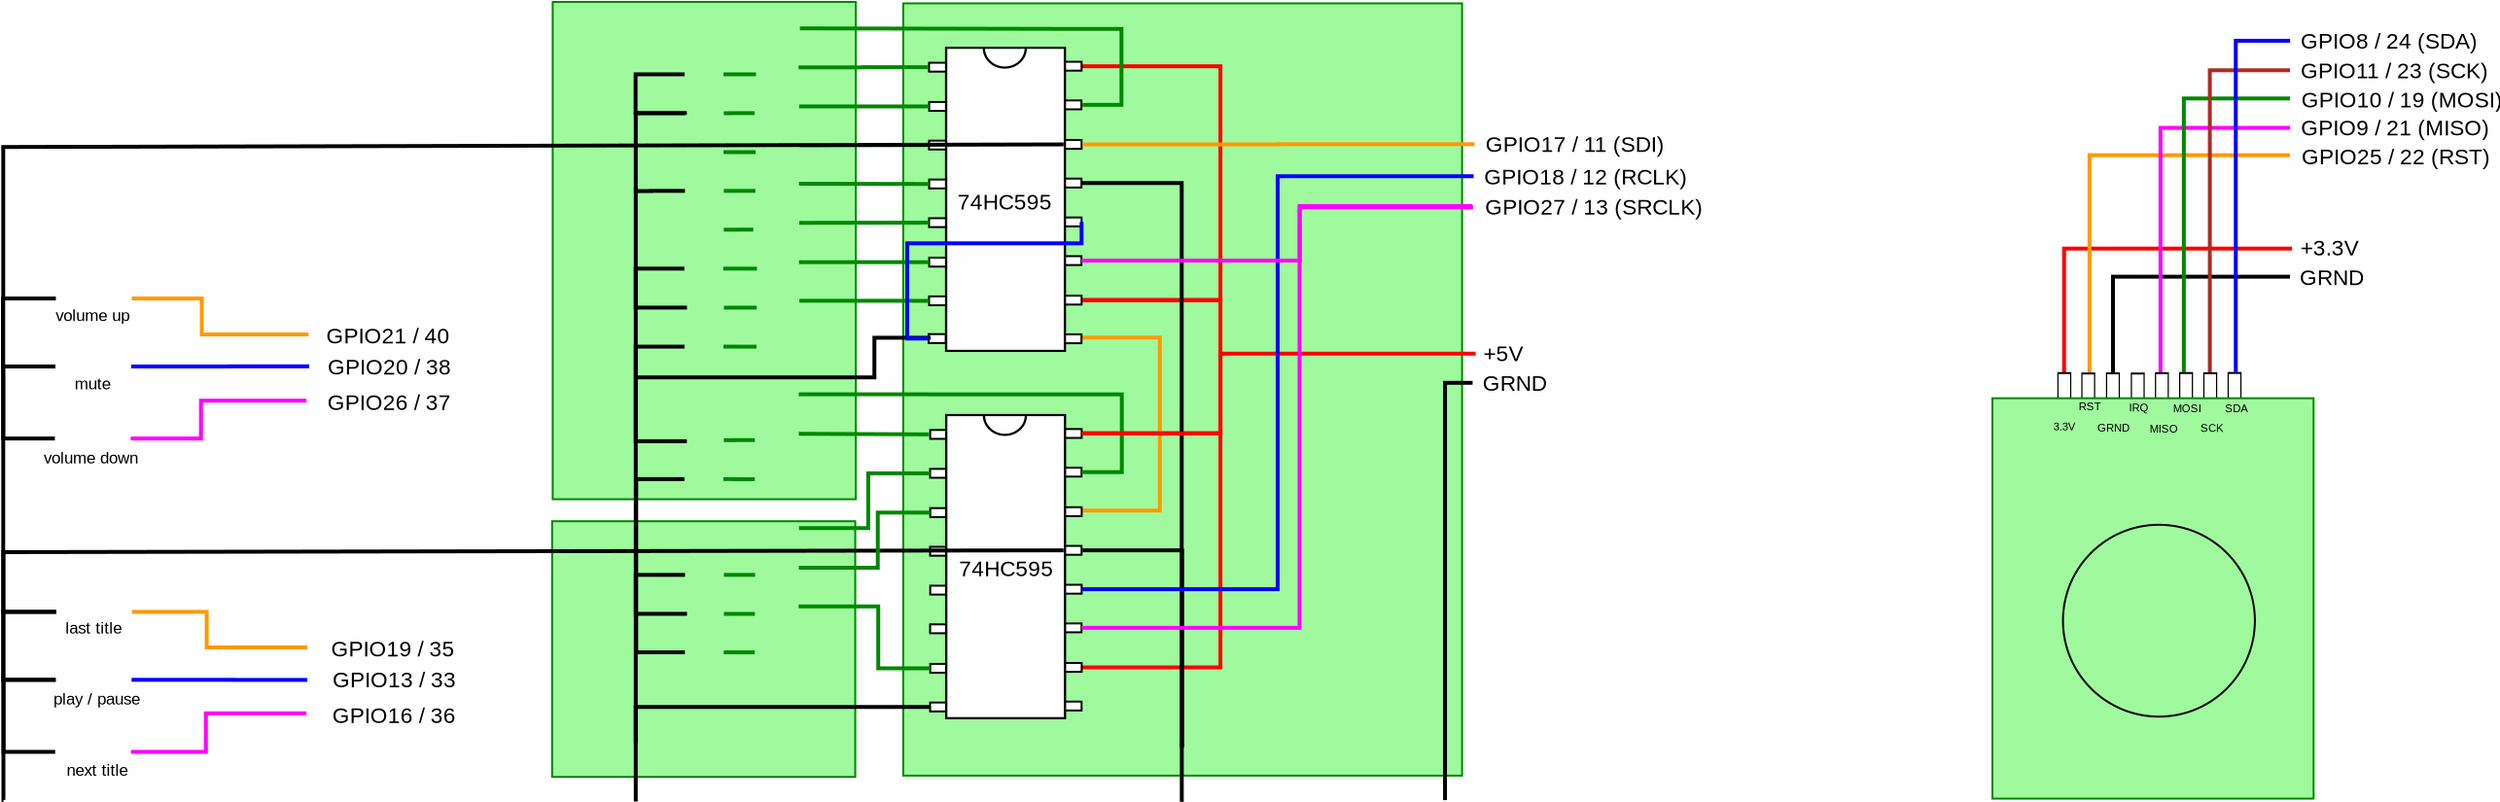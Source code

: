 <?xml version="1.0" encoding="UTF-8"?>
<dia:diagram xmlns:dia="http://www.lysator.liu.se/~alla/dia/">
  <dia:layer name="Hintergrund" visible="true" connectable="true" active="true">
    <dia:object type="Standard - ZigZagLine" version="1" id="O0">
      <dia:attribute name="obj_pos">
        <dia:point val="82.896,26.034"/>
      </dia:attribute>
      <dia:attribute name="obj_bb">
        <dia:rectangle val="82.796,20.94;92.1,26.134"/>
      </dia:attribute>
      <dia:attribute name="orth_points">
        <dia:point val="82.896,26.034"/>
        <dia:point val="82.896,21.04"/>
        <dia:point val="92.0,21.04"/>
      </dia:attribute>
      <dia:attribute name="orth_orient">
        <dia:enum val="1"/>
        <dia:enum val="0"/>
      </dia:attribute>
      <dia:attribute name="autorouting">
        <dia:boolean val="false"/>
      </dia:attribute>
      <dia:attribute name="line_width">
        <dia:real val="0.2"/>
      </dia:attribute>
    </dia:object>
    <dia:object type="Standard - ZigZagLine" version="1" id="O1">
      <dia:attribute name="obj_pos">
        <dia:point val="92.005,19.596"/>
      </dia:attribute>
      <dia:attribute name="obj_bb">
        <dia:rectangle val="80.26,19.494;92.105,26.277"/>
      </dia:attribute>
      <dia:attribute name="orth_points">
        <dia:point val="92.005,19.596"/>
        <dia:point val="92.005,19.594"/>
        <dia:point val="80.382,19.594"/>
        <dia:point val="80.382,26.177"/>
        <dia:point val="80.361,26.177"/>
      </dia:attribute>
      <dia:attribute name="orth_orient">
        <dia:enum val="1"/>
        <dia:enum val="0"/>
        <dia:enum val="1"/>
        <dia:enum val="0"/>
      </dia:attribute>
      <dia:attribute name="autorouting">
        <dia:boolean val="false"/>
      </dia:attribute>
      <dia:attribute name="line_color">
        <dia:color val="#ff0000ff"/>
      </dia:attribute>
      <dia:attribute name="line_width">
        <dia:real val="0.2"/>
      </dia:attribute>
    </dia:object>
    <dia:object type="Standard - ZigZagLine" version="1" id="O2">
      <dia:attribute name="obj_pos">
        <dia:point val="81.688,26.059"/>
      </dia:attribute>
      <dia:attribute name="obj_bb">
        <dia:rectangle val="81.588,14.691;92.103,26.2"/>
      </dia:attribute>
      <dia:attribute name="orth_points">
        <dia:point val="81.688,26.059"/>
        <dia:point val="81.688,26.059"/>
        <dia:point val="81.688,14.791"/>
        <dia:point val="92.003,14.791"/>
      </dia:attribute>
      <dia:attribute name="orth_orient">
        <dia:enum val="0"/>
        <dia:enum val="1"/>
        <dia:enum val="0"/>
      </dia:attribute>
      <dia:attribute name="autorouting">
        <dia:boolean val="false"/>
      </dia:attribute>
      <dia:attribute name="line_color">
        <dia:color val="#ff9900ff"/>
      </dia:attribute>
      <dia:attribute name="line_width">
        <dia:real val="0.2"/>
      </dia:attribute>
    </dia:object>
    <dia:object type="Standard - ZigZagLine" version="1" id="O3">
      <dia:attribute name="obj_pos">
        <dia:point val="85.359,26.119"/>
      </dia:attribute>
      <dia:attribute name="obj_bb">
        <dia:rectangle val="85.24,13.285;92.109,26.219"/>
      </dia:attribute>
      <dia:attribute name="orth_points">
        <dia:point val="85.359,26.119"/>
        <dia:point val="85.34,26.119"/>
        <dia:point val="85.34,13.385"/>
        <dia:point val="92.009,13.385"/>
      </dia:attribute>
      <dia:attribute name="orth_orient">
        <dia:enum val="0"/>
        <dia:enum val="1"/>
        <dia:enum val="0"/>
      </dia:attribute>
      <dia:attribute name="autorouting">
        <dia:boolean val="false"/>
      </dia:attribute>
      <dia:attribute name="line_color">
        <dia:color val="#ff00ffff"/>
      </dia:attribute>
      <dia:attribute name="line_width">
        <dia:real val="0.2"/>
      </dia:attribute>
    </dia:object>
    <dia:object type="Standard - ZigZagLine" version="1" id="O4">
      <dia:attribute name="obj_pos">
        <dia:point val="86.516,26.05"/>
      </dia:attribute>
      <dia:attribute name="obj_bb">
        <dia:rectangle val="86.416,11.773;92.103,26.15"/>
      </dia:attribute>
      <dia:attribute name="orth_points">
        <dia:point val="86.516,26.05"/>
        <dia:point val="86.54,26.05"/>
        <dia:point val="86.54,11.873"/>
        <dia:point val="92.003,11.873"/>
      </dia:attribute>
      <dia:attribute name="orth_orient">
        <dia:enum val="0"/>
        <dia:enum val="1"/>
        <dia:enum val="0"/>
      </dia:attribute>
      <dia:attribute name="autorouting">
        <dia:boolean val="false"/>
      </dia:attribute>
      <dia:attribute name="line_color">
        <dia:color val="#008800ff"/>
      </dia:attribute>
      <dia:attribute name="line_width">
        <dia:real val="0.2"/>
      </dia:attribute>
    </dia:object>
    <dia:object type="Standard - ZigZagLine" version="1" id="O5">
      <dia:attribute name="obj_pos">
        <dia:point val="87.88,26.062"/>
      </dia:attribute>
      <dia:attribute name="obj_bb">
        <dia:rectangle val="87.777,10.323;92.103,26.162"/>
      </dia:attribute>
      <dia:attribute name="orth_points">
        <dia:point val="87.88,26.062"/>
        <dia:point val="87.877,26.062"/>
        <dia:point val="87.877,10.423"/>
        <dia:point val="92.003,10.423"/>
      </dia:attribute>
      <dia:attribute name="orth_orient">
        <dia:enum val="0"/>
        <dia:enum val="1"/>
        <dia:enum val="0"/>
      </dia:attribute>
      <dia:attribute name="autorouting">
        <dia:boolean val="false"/>
      </dia:attribute>
      <dia:attribute name="line_color">
        <dia:color val="#ac2c24ff"/>
      </dia:attribute>
      <dia:attribute name="line_width">
        <dia:real val="0.2"/>
      </dia:attribute>
    </dia:object>
    <dia:object type="Standard - Box" version="0" id="O6">
      <dia:attribute name="obj_pos">
        <dia:point val="2.637,33.618"/>
      </dia:attribute>
      <dia:attribute name="obj_bb">
        <dia:rectangle val="2.587,33.568;18.274,46.818"/>
      </dia:attribute>
      <dia:attribute name="elem_corner">
        <dia:point val="2.637,33.618"/>
      </dia:attribute>
      <dia:attribute name="elem_width">
        <dia:real val="15.587"/>
      </dia:attribute>
      <dia:attribute name="elem_height">
        <dia:real val="13.15"/>
      </dia:attribute>
      <dia:attribute name="border_color">
        <dia:color val="#008800ff"/>
      </dia:attribute>
      <dia:attribute name="inner_color">
        <dia:color val="#9ffa9eff"/>
      </dia:attribute>
      <dia:attribute name="show_background">
        <dia:boolean val="true"/>
      </dia:attribute>
    </dia:object>
    <dia:object type="Standard - Box" version="0" id="O7">
      <dia:attribute name="obj_pos">
        <dia:point val="20.691,6.982"/>
      </dia:attribute>
      <dia:attribute name="obj_bb">
        <dia:rectangle val="20.641,6.932;49.478,46.752"/>
      </dia:attribute>
      <dia:attribute name="elem_corner">
        <dia:point val="20.691,6.982"/>
      </dia:attribute>
      <dia:attribute name="elem_width">
        <dia:real val="28.737"/>
      </dia:attribute>
      <dia:attribute name="elem_height">
        <dia:real val="39.721"/>
      </dia:attribute>
      <dia:attribute name="border_color">
        <dia:color val="#008800ff"/>
      </dia:attribute>
      <dia:attribute name="inner_color">
        <dia:color val="#9ffa9eff"/>
      </dia:attribute>
      <dia:attribute name="show_background">
        <dia:boolean val="true"/>
      </dia:attribute>
    </dia:object>
    <dia:object type="Standard - Box" version="0" id="O8">
      <dia:attribute name="obj_pos">
        <dia:point val="2.667,6.909"/>
      </dia:attribute>
      <dia:attribute name="obj_bb">
        <dia:rectangle val="2.617,6.859;18.304,32.537"/>
      </dia:attribute>
      <dia:attribute name="elem_corner">
        <dia:point val="2.667,6.909"/>
      </dia:attribute>
      <dia:attribute name="elem_width">
        <dia:real val="15.587"/>
      </dia:attribute>
      <dia:attribute name="elem_height">
        <dia:real val="25.578"/>
      </dia:attribute>
      <dia:attribute name="border_color">
        <dia:color val="#008800ff"/>
      </dia:attribute>
      <dia:attribute name="inner_color">
        <dia:color val="#9ffa9eff"/>
      </dia:attribute>
      <dia:attribute name="show_background">
        <dia:boolean val="true"/>
      </dia:attribute>
    </dia:object>
    <dia:object type="Standard - ZigZagLine" version="1" id="O9">
      <dia:attribute name="obj_pos">
        <dia:point val="29.416,24.233"/>
      </dia:attribute>
      <dia:attribute name="obj_bb">
        <dia:rectangle val="29.305,24.073;33.984,33.226"/>
      </dia:attribute>
      <dia:attribute name="orth_points">
        <dia:point val="29.416,24.233"/>
        <dia:point val="29.901,24.173"/>
        <dia:point val="33.884,24.173"/>
        <dia:point val="33.884,33.068"/>
        <dia:point val="29.427,33.068"/>
        <dia:point val="29.427,32.847"/>
        <dia:point val="29.427,33.126"/>
      </dia:attribute>
      <dia:attribute name="orth_orient">
        <dia:enum val="1"/>
        <dia:enum val="0"/>
        <dia:enum val="1"/>
        <dia:enum val="0"/>
        <dia:enum val="1"/>
        <dia:enum val="0"/>
      </dia:attribute>
      <dia:attribute name="autorouting">
        <dia:boolean val="false"/>
      </dia:attribute>
      <dia:attribute name="line_color">
        <dia:color val="#ff9900ff"/>
      </dia:attribute>
      <dia:attribute name="line_width">
        <dia:real val="0.2"/>
      </dia:attribute>
      <dia:connections>
        <dia:connection handle="0" to="O49" connection="8"/>
        <dia:connection handle="1" to="O64" connection="8"/>
      </dia:connections>
    </dia:object>
    <dia:object type="Standard - ZigZagLine" version="1" id="O10">
      <dia:attribute name="obj_pos">
        <dia:point val="29.944,29.02"/>
      </dia:attribute>
      <dia:attribute name="obj_bb">
        <dia:rectangle val="29.768,28.92;37.102,41.235"/>
      </dia:attribute>
      <dia:attribute name="orth_points">
        <dia:point val="29.944,29.02"/>
        <dia:point val="29.944,29.091"/>
        <dia:point val="37.002,29.091"/>
        <dia:point val="37.002,41.135"/>
        <dia:point val="29.868,41.135"/>
      </dia:attribute>
      <dia:attribute name="orth_orient">
        <dia:enum val="1"/>
        <dia:enum val="0"/>
        <dia:enum val="1"/>
        <dia:enum val="0"/>
      </dia:attribute>
      <dia:attribute name="autorouting">
        <dia:boolean val="false"/>
      </dia:attribute>
      <dia:attribute name="line_color">
        <dia:color val="#ff0000ff"/>
      </dia:attribute>
      <dia:attribute name="line_width">
        <dia:real val="0.2"/>
      </dia:attribute>
      <dia:connections>
        <dia:connection handle="1" to="O68" connection="4"/>
      </dia:connections>
    </dia:object>
    <dia:object type="Standard - ZigZagLine" version="1" id="O11">
      <dia:attribute name="obj_pos">
        <dia:point val="29.423,22.245"/>
      </dia:attribute>
      <dia:attribute name="obj_bb">
        <dia:rectangle val="29.323,22.143;37.102,29.205"/>
      </dia:attribute>
      <dia:attribute name="orth_points">
        <dia:point val="29.423,22.245"/>
        <dia:point val="29.423,22.243"/>
        <dia:point val="37.002,22.243"/>
        <dia:point val="37.002,29.105"/>
        <dia:point val="29.915,29.105"/>
      </dia:attribute>
      <dia:attribute name="orth_orient">
        <dia:enum val="1"/>
        <dia:enum val="0"/>
        <dia:enum val="1"/>
        <dia:enum val="0"/>
      </dia:attribute>
      <dia:attribute name="autorouting">
        <dia:boolean val="false"/>
      </dia:attribute>
      <dia:attribute name="line_color">
        <dia:color val="#ff0000ff"/>
      </dia:attribute>
      <dia:attribute name="line_width">
        <dia:real val="0.2"/>
      </dia:attribute>
      <dia:connections>
        <dia:connection handle="0" to="O48" connection="8"/>
        <dia:connection handle="1" to="O62" connection="8"/>
      </dia:connections>
    </dia:object>
    <dia:object type="Standard - ZigZagLine" version="1" id="O12">
      <dia:attribute name="obj_pos">
        <dia:point val="29.421,10.215"/>
      </dia:attribute>
      <dia:attribute name="obj_bb">
        <dia:rectangle val="29.321,10.115;37.102,22.345"/>
      </dia:attribute>
      <dia:attribute name="orth_points">
        <dia:point val="29.421,10.215"/>
        <dia:point val="29.421,10.216"/>
        <dia:point val="37.002,10.216"/>
        <dia:point val="37.002,22.245"/>
        <dia:point val="29.912,22.245"/>
      </dia:attribute>
      <dia:attribute name="orth_orient">
        <dia:enum val="1"/>
        <dia:enum val="0"/>
        <dia:enum val="1"/>
        <dia:enum val="0"/>
      </dia:attribute>
      <dia:attribute name="autorouting">
        <dia:boolean val="false"/>
      </dia:attribute>
      <dia:attribute name="line_color">
        <dia:color val="#ff0000ff"/>
      </dia:attribute>
      <dia:attribute name="line_width">
        <dia:real val="0.2"/>
      </dia:attribute>
      <dia:connections>
        <dia:connection handle="0" to="O42" connection="8"/>
        <dia:connection handle="1" to="O48" connection="8"/>
      </dia:connections>
    </dia:object>
    <dia:object type="Circuit2 - Horizontal LED" version="1" id="O13">
      <dia:attribute name="obj_pos">
        <dia:point val="9.464,11.688"/>
      </dia:attribute>
      <dia:attribute name="obj_bb">
        <dia:rectangle val="9.464,11.547;11.464,13.509"/>
      </dia:attribute>
      <dia:attribute name="meta">
        <dia:composite type="dict"/>
      </dia:attribute>
      <dia:attribute name="elem_corner">
        <dia:point val="9.464,11.688"/>
      </dia:attribute>
      <dia:attribute name="elem_width">
        <dia:real val="2"/>
      </dia:attribute>
      <dia:attribute name="elem_height">
        <dia:real val="1.574"/>
      </dia:attribute>
      <dia:attribute name="line_width">
        <dia:real val="0.1"/>
      </dia:attribute>
      <dia:attribute name="line_colour">
        <dia:color val="#00ff00ff"/>
      </dia:attribute>
      <dia:attribute name="fill_colour">
        <dia:color val="#ffffffff"/>
      </dia:attribute>
      <dia:attribute name="show_background">
        <dia:boolean val="true"/>
      </dia:attribute>
      <dia:attribute name="line_style">
        <dia:enum val="0"/>
        <dia:real val="1"/>
      </dia:attribute>
      <dia:attribute name="flip_horizontal">
        <dia:boolean val="true"/>
      </dia:attribute>
      <dia:attribute name="flip_vertical">
        <dia:boolean val="false"/>
      </dia:attribute>
      <dia:attribute name="subscale">
        <dia:real val="1"/>
      </dia:attribute>
    </dia:object>
    <dia:object type="Standard - ZigZagLine" version="1" id="O14">
      <dia:attribute name="obj_pos">
        <dia:point val="9.464,12.632"/>
      </dia:attribute>
      <dia:attribute name="obj_bb">
        <dia:rectangle val="6.837,12.532;9.564,45.13"/>
      </dia:attribute>
      <dia:attribute name="orth_points">
        <dia:point val="9.464,12.632"/>
        <dia:point val="6.937,12.632"/>
        <dia:point val="6.937,45.03"/>
      </dia:attribute>
      <dia:attribute name="orth_orient">
        <dia:enum val="0"/>
        <dia:enum val="1"/>
      </dia:attribute>
      <dia:attribute name="autorouting">
        <dia:boolean val="false"/>
      </dia:attribute>
      <dia:attribute name="line_width">
        <dia:real val="0.2"/>
      </dia:attribute>
      <dia:connections>
        <dia:connection handle="0" to="O13" connection="1"/>
      </dia:connections>
    </dia:object>
    <dia:object type="Circuit2 - Horizontal LED" version="1" id="O15">
      <dia:attribute name="obj_pos">
        <dia:point val="9.449,13.688"/>
      </dia:attribute>
      <dia:attribute name="obj_bb">
        <dia:rectangle val="9.449,13.547;11.449,15.509"/>
      </dia:attribute>
      <dia:attribute name="meta">
        <dia:composite type="dict"/>
      </dia:attribute>
      <dia:attribute name="elem_corner">
        <dia:point val="9.449,13.688"/>
      </dia:attribute>
      <dia:attribute name="elem_width">
        <dia:real val="2"/>
      </dia:attribute>
      <dia:attribute name="elem_height">
        <dia:real val="1.574"/>
      </dia:attribute>
      <dia:attribute name="line_width">
        <dia:real val="0.1"/>
      </dia:attribute>
      <dia:attribute name="line_colour">
        <dia:color val="#00ff00ff"/>
      </dia:attribute>
      <dia:attribute name="fill_colour">
        <dia:color val="#ffffffff"/>
      </dia:attribute>
      <dia:attribute name="show_background">
        <dia:boolean val="true"/>
      </dia:attribute>
      <dia:attribute name="line_style">
        <dia:enum val="0"/>
        <dia:real val="1"/>
      </dia:attribute>
      <dia:attribute name="flip_horizontal">
        <dia:boolean val="true"/>
      </dia:attribute>
      <dia:attribute name="flip_vertical">
        <dia:boolean val="false"/>
      </dia:attribute>
      <dia:attribute name="subscale">
        <dia:real val="1"/>
      </dia:attribute>
    </dia:object>
    <dia:object type="Circuit2 - Horizontal LED" version="1" id="O16">
      <dia:attribute name="obj_pos">
        <dia:point val="9.448,9.686"/>
      </dia:attribute>
      <dia:attribute name="obj_bb">
        <dia:rectangle val="9.448,9.545;11.448,11.507"/>
      </dia:attribute>
      <dia:attribute name="meta">
        <dia:composite type="dict"/>
      </dia:attribute>
      <dia:attribute name="elem_corner">
        <dia:point val="9.448,9.686"/>
      </dia:attribute>
      <dia:attribute name="elem_width">
        <dia:real val="2"/>
      </dia:attribute>
      <dia:attribute name="elem_height">
        <dia:real val="1.574"/>
      </dia:attribute>
      <dia:attribute name="line_width">
        <dia:real val="0.1"/>
      </dia:attribute>
      <dia:attribute name="line_colour">
        <dia:color val="#00ff00ff"/>
      </dia:attribute>
      <dia:attribute name="fill_colour">
        <dia:color val="#ffffffff"/>
      </dia:attribute>
      <dia:attribute name="show_background">
        <dia:boolean val="true"/>
      </dia:attribute>
      <dia:attribute name="line_style">
        <dia:enum val="0"/>
        <dia:real val="1"/>
      </dia:attribute>
      <dia:attribute name="flip_horizontal">
        <dia:boolean val="true"/>
      </dia:attribute>
      <dia:attribute name="flip_vertical">
        <dia:boolean val="false"/>
      </dia:attribute>
      <dia:attribute name="subscale">
        <dia:real val="1"/>
      </dia:attribute>
    </dia:object>
    <dia:object type="Circuit2 - Horizontal LED" version="1" id="O17">
      <dia:attribute name="obj_pos">
        <dia:point val="9.465,15.682"/>
      </dia:attribute>
      <dia:attribute name="obj_bb">
        <dia:rectangle val="9.465,15.541;11.464,17.503"/>
      </dia:attribute>
      <dia:attribute name="meta">
        <dia:composite type="dict"/>
      </dia:attribute>
      <dia:attribute name="elem_corner">
        <dia:point val="9.465,15.682"/>
      </dia:attribute>
      <dia:attribute name="elem_width">
        <dia:real val="2"/>
      </dia:attribute>
      <dia:attribute name="elem_height">
        <dia:real val="1.574"/>
      </dia:attribute>
      <dia:attribute name="line_width">
        <dia:real val="0.1"/>
      </dia:attribute>
      <dia:attribute name="line_colour">
        <dia:color val="#00ff00ff"/>
      </dia:attribute>
      <dia:attribute name="fill_colour">
        <dia:color val="#ffffffff"/>
      </dia:attribute>
      <dia:attribute name="show_background">
        <dia:boolean val="true"/>
      </dia:attribute>
      <dia:attribute name="line_style">
        <dia:enum val="0"/>
        <dia:real val="1"/>
      </dia:attribute>
      <dia:attribute name="flip_horizontal">
        <dia:boolean val="true"/>
      </dia:attribute>
      <dia:attribute name="flip_vertical">
        <dia:boolean val="false"/>
      </dia:attribute>
      <dia:attribute name="subscale">
        <dia:real val="1"/>
      </dia:attribute>
    </dia:object>
    <dia:object type="Circuit2 - Horizontal LED" version="1" id="O18">
      <dia:attribute name="obj_pos">
        <dia:point val="9.463,17.678"/>
      </dia:attribute>
      <dia:attribute name="obj_bb">
        <dia:rectangle val="9.463,17.537;11.463,19.5"/>
      </dia:attribute>
      <dia:attribute name="meta">
        <dia:composite type="dict"/>
      </dia:attribute>
      <dia:attribute name="elem_corner">
        <dia:point val="9.463,17.678"/>
      </dia:attribute>
      <dia:attribute name="elem_width">
        <dia:real val="2"/>
      </dia:attribute>
      <dia:attribute name="elem_height">
        <dia:real val="1.574"/>
      </dia:attribute>
      <dia:attribute name="line_width">
        <dia:real val="0.1"/>
      </dia:attribute>
      <dia:attribute name="line_colour">
        <dia:color val="#00ff00ff"/>
      </dia:attribute>
      <dia:attribute name="fill_colour">
        <dia:color val="#ffffffff"/>
      </dia:attribute>
      <dia:attribute name="show_background">
        <dia:boolean val="true"/>
      </dia:attribute>
      <dia:attribute name="line_style">
        <dia:enum val="0"/>
        <dia:real val="1"/>
      </dia:attribute>
      <dia:attribute name="flip_horizontal">
        <dia:boolean val="true"/>
      </dia:attribute>
      <dia:attribute name="flip_vertical">
        <dia:boolean val="false"/>
      </dia:attribute>
      <dia:attribute name="subscale">
        <dia:real val="1"/>
      </dia:attribute>
    </dia:object>
    <dia:object type="Circuit2 - Horizontal LED" version="1" id="O19">
      <dia:attribute name="obj_pos">
        <dia:point val="9.437,19.681"/>
      </dia:attribute>
      <dia:attribute name="obj_bb">
        <dia:rectangle val="9.437,19.54;11.437,21.502"/>
      </dia:attribute>
      <dia:attribute name="meta">
        <dia:composite type="dict"/>
      </dia:attribute>
      <dia:attribute name="elem_corner">
        <dia:point val="9.437,19.681"/>
      </dia:attribute>
      <dia:attribute name="elem_width">
        <dia:real val="2"/>
      </dia:attribute>
      <dia:attribute name="elem_height">
        <dia:real val="1.574"/>
      </dia:attribute>
      <dia:attribute name="line_width">
        <dia:real val="0.1"/>
      </dia:attribute>
      <dia:attribute name="line_colour">
        <dia:color val="#00ff00ff"/>
      </dia:attribute>
      <dia:attribute name="fill_colour">
        <dia:color val="#ffffffff"/>
      </dia:attribute>
      <dia:attribute name="show_background">
        <dia:boolean val="true"/>
      </dia:attribute>
      <dia:attribute name="line_style">
        <dia:enum val="0"/>
        <dia:real val="1"/>
      </dia:attribute>
      <dia:attribute name="flip_horizontal">
        <dia:boolean val="true"/>
      </dia:attribute>
      <dia:attribute name="flip_vertical">
        <dia:boolean val="false"/>
      </dia:attribute>
      <dia:attribute name="subscale">
        <dia:real val="1"/>
      </dia:attribute>
    </dia:object>
    <dia:object type="Circuit2 - Horizontal LED" version="1" id="O20">
      <dia:attribute name="obj_pos">
        <dia:point val="9.472,21.69"/>
      </dia:attribute>
      <dia:attribute name="obj_bb">
        <dia:rectangle val="9.472,21.548;11.472,23.511"/>
      </dia:attribute>
      <dia:attribute name="meta">
        <dia:composite type="dict"/>
      </dia:attribute>
      <dia:attribute name="elem_corner">
        <dia:point val="9.472,21.69"/>
      </dia:attribute>
      <dia:attribute name="elem_width">
        <dia:real val="2"/>
      </dia:attribute>
      <dia:attribute name="elem_height">
        <dia:real val="1.574"/>
      </dia:attribute>
      <dia:attribute name="line_width">
        <dia:real val="0.1"/>
      </dia:attribute>
      <dia:attribute name="line_colour">
        <dia:color val="#fbee06ff"/>
      </dia:attribute>
      <dia:attribute name="fill_colour">
        <dia:color val="#ffffffff"/>
      </dia:attribute>
      <dia:attribute name="show_background">
        <dia:boolean val="true"/>
      </dia:attribute>
      <dia:attribute name="line_style">
        <dia:enum val="0"/>
        <dia:real val="1"/>
      </dia:attribute>
      <dia:attribute name="flip_horizontal">
        <dia:boolean val="true"/>
      </dia:attribute>
      <dia:attribute name="flip_vertical">
        <dia:boolean val="false"/>
      </dia:attribute>
      <dia:attribute name="subscale">
        <dia:real val="1"/>
      </dia:attribute>
    </dia:object>
    <dia:object type="Circuit2 - Horizontal LED" version="1" id="O21">
      <dia:attribute name="obj_pos">
        <dia:point val="9.445,23.692"/>
      </dia:attribute>
      <dia:attribute name="obj_bb">
        <dia:rectangle val="9.445,23.551;11.445,25.514"/>
      </dia:attribute>
      <dia:attribute name="meta">
        <dia:composite type="dict"/>
      </dia:attribute>
      <dia:attribute name="elem_corner">
        <dia:point val="9.445,23.692"/>
      </dia:attribute>
      <dia:attribute name="elem_width">
        <dia:real val="2"/>
      </dia:attribute>
      <dia:attribute name="elem_height">
        <dia:real val="1.574"/>
      </dia:attribute>
      <dia:attribute name="line_width">
        <dia:real val="0.1"/>
      </dia:attribute>
      <dia:attribute name="line_colour">
        <dia:color val="#fbee06ff"/>
      </dia:attribute>
      <dia:attribute name="fill_colour">
        <dia:color val="#ffffffff"/>
      </dia:attribute>
      <dia:attribute name="show_background">
        <dia:boolean val="true"/>
      </dia:attribute>
      <dia:attribute name="line_style">
        <dia:enum val="0"/>
        <dia:real val="1"/>
      </dia:attribute>
      <dia:attribute name="flip_horizontal">
        <dia:boolean val="true"/>
      </dia:attribute>
      <dia:attribute name="flip_vertical">
        <dia:boolean val="false"/>
      </dia:attribute>
      <dia:attribute name="subscale">
        <dia:real val="1"/>
      </dia:attribute>
    </dia:object>
    <dia:object type="Circuit2 - Horizontal LED" version="1" id="O22">
      <dia:attribute name="obj_pos">
        <dia:point val="9.467,28.505"/>
      </dia:attribute>
      <dia:attribute name="obj_bb">
        <dia:rectangle val="9.467,28.363;11.467,30.326"/>
      </dia:attribute>
      <dia:attribute name="meta">
        <dia:composite type="dict"/>
      </dia:attribute>
      <dia:attribute name="elem_corner">
        <dia:point val="9.467,28.505"/>
      </dia:attribute>
      <dia:attribute name="elem_width">
        <dia:real val="2"/>
      </dia:attribute>
      <dia:attribute name="elem_height">
        <dia:real val="1.574"/>
      </dia:attribute>
      <dia:attribute name="line_width">
        <dia:real val="0.1"/>
      </dia:attribute>
      <dia:attribute name="line_colour">
        <dia:color val="#ff0000ff"/>
      </dia:attribute>
      <dia:attribute name="fill_colour">
        <dia:color val="#ffffffff"/>
      </dia:attribute>
      <dia:attribute name="show_background">
        <dia:boolean val="true"/>
      </dia:attribute>
      <dia:attribute name="line_style">
        <dia:enum val="0"/>
        <dia:real val="1"/>
      </dia:attribute>
      <dia:attribute name="flip_horizontal">
        <dia:boolean val="true"/>
      </dia:attribute>
      <dia:attribute name="flip_vertical">
        <dia:boolean val="false"/>
      </dia:attribute>
      <dia:attribute name="subscale">
        <dia:real val="1"/>
      </dia:attribute>
    </dia:object>
    <dia:object type="Circuit2 - Horizontal LED" version="1" id="O23">
      <dia:attribute name="obj_pos">
        <dia:point val="9.441,30.507"/>
      </dia:attribute>
      <dia:attribute name="obj_bb">
        <dia:rectangle val="9.441,30.366;11.441,32.328"/>
      </dia:attribute>
      <dia:attribute name="meta">
        <dia:composite type="dict"/>
      </dia:attribute>
      <dia:attribute name="elem_corner">
        <dia:point val="9.441,30.507"/>
      </dia:attribute>
      <dia:attribute name="elem_width">
        <dia:real val="2"/>
      </dia:attribute>
      <dia:attribute name="elem_height">
        <dia:real val="1.574"/>
      </dia:attribute>
      <dia:attribute name="line_width">
        <dia:real val="0.1"/>
      </dia:attribute>
      <dia:attribute name="line_colour">
        <dia:color val="#ff0000ff"/>
      </dia:attribute>
      <dia:attribute name="fill_colour">
        <dia:color val="#ffffffff"/>
      </dia:attribute>
      <dia:attribute name="show_background">
        <dia:boolean val="true"/>
      </dia:attribute>
      <dia:attribute name="line_style">
        <dia:enum val="0"/>
        <dia:real val="1"/>
      </dia:attribute>
      <dia:attribute name="flip_horizontal">
        <dia:boolean val="true"/>
      </dia:attribute>
      <dia:attribute name="flip_vertical">
        <dia:boolean val="false"/>
      </dia:attribute>
      <dia:attribute name="subscale">
        <dia:real val="1"/>
      </dia:attribute>
    </dia:object>
    <dia:object type="Standard - ZigZagLine" version="1" id="O24">
      <dia:attribute name="obj_pos">
        <dia:point val="9.441,31.451"/>
      </dia:attribute>
      <dia:attribute name="obj_bb">
        <dia:rectangle val="6.861,31.352;9.562,40.46"/>
      </dia:attribute>
      <dia:attribute name="orth_points">
        <dia:point val="9.441,31.451"/>
        <dia:point val="6.961,31.451"/>
        <dia:point val="6.961,40.36"/>
        <dia:point val="9.462,40.36"/>
      </dia:attribute>
      <dia:attribute name="orth_orient">
        <dia:enum val="0"/>
        <dia:enum val="1"/>
        <dia:enum val="0"/>
      </dia:attribute>
      <dia:attribute name="autorouting">
        <dia:boolean val="false"/>
      </dia:attribute>
      <dia:attribute name="line_width">
        <dia:real val="0.2"/>
      </dia:attribute>
      <dia:connections>
        <dia:connection handle="0" to="O23" connection="1"/>
        <dia:connection handle="1" to="O153" connection="1"/>
      </dia:connections>
    </dia:object>
    <dia:object type="Standard - ZigZagLine" version="1" id="O25">
      <dia:attribute name="obj_pos">
        <dia:point val="9.445,24.637"/>
      </dia:attribute>
      <dia:attribute name="obj_bb">
        <dia:rectangle val="6.836,24.537;9.567,29.602"/>
      </dia:attribute>
      <dia:attribute name="orth_points">
        <dia:point val="9.445,24.637"/>
        <dia:point val="6.936,24.637"/>
        <dia:point val="6.936,29.502"/>
        <dia:point val="9.467,29.502"/>
        <dia:point val="9.467,29.449"/>
      </dia:attribute>
      <dia:attribute name="orth_orient">
        <dia:enum val="0"/>
        <dia:enum val="1"/>
        <dia:enum val="0"/>
        <dia:enum val="1"/>
      </dia:attribute>
      <dia:attribute name="autorouting">
        <dia:boolean val="false"/>
      </dia:attribute>
      <dia:attribute name="line_width">
        <dia:real val="0.2"/>
      </dia:attribute>
      <dia:connections>
        <dia:connection handle="0" to="O21" connection="1"/>
        <dia:connection handle="1" to="O22" connection="1"/>
      </dia:connections>
    </dia:object>
    <dia:object type="Standard - ZigZagLine" version="1" id="O26">
      <dia:attribute name="obj_pos">
        <dia:point val="9.448,10.631"/>
      </dia:attribute>
      <dia:attribute name="obj_bb">
        <dia:rectangle val="6.829,10.531;9.564,12.732"/>
      </dia:attribute>
      <dia:attribute name="orth_points">
        <dia:point val="9.448,10.631"/>
        <dia:point val="6.929,10.631"/>
        <dia:point val="6.929,12.622"/>
        <dia:point val="9.464,12.622"/>
        <dia:point val="9.464,12.632"/>
      </dia:attribute>
      <dia:attribute name="orth_orient">
        <dia:enum val="0"/>
        <dia:enum val="1"/>
        <dia:enum val="0"/>
        <dia:enum val="1"/>
      </dia:attribute>
      <dia:attribute name="autorouting">
        <dia:boolean val="false"/>
      </dia:attribute>
      <dia:attribute name="line_width">
        <dia:real val="0.2"/>
      </dia:attribute>
      <dia:connections>
        <dia:connection handle="0" to="O16" connection="1"/>
        <dia:connection handle="1" to="O13" connection="1"/>
      </dia:connections>
    </dia:object>
    <dia:object type="Standard - ZigZagLine" version="1" id="O27">
      <dia:attribute name="obj_pos">
        <dia:point val="9.465,16.627"/>
      </dia:attribute>
      <dia:attribute name="obj_bb">
        <dia:rectangle val="6.842,16.331;9.565,16.737"/>
      </dia:attribute>
      <dia:attribute name="orth_points">
        <dia:point val="9.465,16.627"/>
        <dia:point val="7.727,16.627"/>
        <dia:point val="7.727,16.637"/>
        <dia:point val="6.942,16.637"/>
        <dia:point val="6.942,16.431"/>
      </dia:attribute>
      <dia:attribute name="orth_orient">
        <dia:enum val="0"/>
        <dia:enum val="1"/>
        <dia:enum val="0"/>
        <dia:enum val="1"/>
      </dia:attribute>
      <dia:attribute name="autorouting">
        <dia:boolean val="false"/>
      </dia:attribute>
      <dia:attribute name="line_width">
        <dia:real val="0.2"/>
      </dia:attribute>
      <dia:connections>
        <dia:connection handle="0" to="O17" connection="1"/>
      </dia:connections>
    </dia:object>
    <dia:object type="Standard - ZigZagLine" version="1" id="O28">
      <dia:attribute name="obj_pos">
        <dia:point val="9.437,20.625"/>
      </dia:attribute>
      <dia:attribute name="obj_bb">
        <dia:rectangle val="6.836,20.525;9.572,22.734"/>
      </dia:attribute>
      <dia:attribute name="orth_points">
        <dia:point val="9.437,20.625"/>
        <dia:point val="6.936,20.625"/>
        <dia:point val="6.936,22.63"/>
        <dia:point val="9.472,22.63"/>
        <dia:point val="9.472,22.634"/>
      </dia:attribute>
      <dia:attribute name="orth_orient">
        <dia:enum val="0"/>
        <dia:enum val="1"/>
        <dia:enum val="0"/>
        <dia:enum val="1"/>
      </dia:attribute>
      <dia:attribute name="autorouting">
        <dia:boolean val="false"/>
      </dia:attribute>
      <dia:attribute name="line_width">
        <dia:real val="0.2"/>
      </dia:attribute>
      <dia:connections>
        <dia:connection handle="0" to="O19" connection="1"/>
        <dia:connection handle="1" to="O20" connection="1"/>
      </dia:connections>
    </dia:object>
    <dia:object type="Standard - ZigZagLine" version="1" id="O29">
      <dia:attribute name="obj_pos">
        <dia:point val="9.47,36.378"/>
      </dia:attribute>
      <dia:attribute name="obj_bb">
        <dia:rectangle val="6.839,36.278;9.571,38.484"/>
      </dia:attribute>
      <dia:attribute name="orth_points">
        <dia:point val="9.47,36.378"/>
        <dia:point val="6.939,36.378"/>
        <dia:point val="6.939,38.382"/>
        <dia:point val="9.471,38.382"/>
        <dia:point val="9.471,38.384"/>
      </dia:attribute>
      <dia:attribute name="orth_orient">
        <dia:enum val="0"/>
        <dia:enum val="1"/>
        <dia:enum val="0"/>
        <dia:enum val="1"/>
      </dia:attribute>
      <dia:attribute name="autorouting">
        <dia:boolean val="false"/>
      </dia:attribute>
      <dia:attribute name="line_width">
        <dia:real val="0.2"/>
      </dia:attribute>
      <dia:connections>
        <dia:connection handle="0" to="O151" connection="1"/>
        <dia:connection handle="1" to="O152" connection="1"/>
      </dia:connections>
    </dia:object>
    <dia:object type="Circuit2 - Diagonal Resistor (European)" version="1" id="O30">
      <dia:attribute name="obj_pos">
        <dia:point val="13.021,8.268"/>
      </dia:attribute>
      <dia:attribute name="obj_bb">
        <dia:rectangle val="12.88,8.127;15.521,10.768"/>
      </dia:attribute>
      <dia:attribute name="meta">
        <dia:composite type="dict"/>
      </dia:attribute>
      <dia:attribute name="elem_corner">
        <dia:point val="13.021,8.268"/>
      </dia:attribute>
      <dia:attribute name="elem_width">
        <dia:real val="2.358"/>
      </dia:attribute>
      <dia:attribute name="elem_height">
        <dia:real val="2.358"/>
      </dia:attribute>
      <dia:attribute name="line_width">
        <dia:real val="0.2"/>
      </dia:attribute>
      <dia:attribute name="line_colour">
        <dia:color val="#008800ff"/>
      </dia:attribute>
      <dia:attribute name="fill_colour">
        <dia:color val="#ffffffff"/>
      </dia:attribute>
      <dia:attribute name="show_background">
        <dia:boolean val="true"/>
      </dia:attribute>
      <dia:attribute name="line_style">
        <dia:enum val="0"/>
        <dia:real val="1"/>
      </dia:attribute>
      <dia:attribute name="flip_horizontal">
        <dia:boolean val="false"/>
      </dia:attribute>
      <dia:attribute name="flip_vertical">
        <dia:boolean val="true"/>
      </dia:attribute>
      <dia:attribute name="subscale">
        <dia:real val="1"/>
      </dia:attribute>
    </dia:object>
    <dia:object type="Circuit2 - Diagonal Resistor (European)" version="1" id="O31">
      <dia:attribute name="obj_pos">
        <dia:point val="12.951,10.275"/>
      </dia:attribute>
      <dia:attribute name="obj_bb">
        <dia:rectangle val="12.81,10.133;15.451,12.774"/>
      </dia:attribute>
      <dia:attribute name="meta">
        <dia:composite type="dict"/>
      </dia:attribute>
      <dia:attribute name="elem_corner">
        <dia:point val="12.951,10.275"/>
      </dia:attribute>
      <dia:attribute name="elem_width">
        <dia:real val="2.358"/>
      </dia:attribute>
      <dia:attribute name="elem_height">
        <dia:real val="2.358"/>
      </dia:attribute>
      <dia:attribute name="line_width">
        <dia:real val="0.2"/>
      </dia:attribute>
      <dia:attribute name="line_colour">
        <dia:color val="#008800ff"/>
      </dia:attribute>
      <dia:attribute name="fill_colour">
        <dia:color val="#ffffffff"/>
      </dia:attribute>
      <dia:attribute name="show_background">
        <dia:boolean val="true"/>
      </dia:attribute>
      <dia:attribute name="line_style">
        <dia:enum val="0"/>
        <dia:real val="1"/>
      </dia:attribute>
      <dia:attribute name="flip_horizontal">
        <dia:boolean val="false"/>
      </dia:attribute>
      <dia:attribute name="flip_vertical">
        <dia:boolean val="true"/>
      </dia:attribute>
      <dia:attribute name="subscale">
        <dia:real val="1"/>
      </dia:attribute>
    </dia:object>
    <dia:object type="Standard - ZigZagLine" version="1" id="O32">
      <dia:attribute name="obj_pos">
        <dia:point val="11.448,10.631"/>
      </dia:attribute>
      <dia:attribute name="obj_bb">
        <dia:rectangle val="11.348,10.527;13.121,10.731"/>
      </dia:attribute>
      <dia:attribute name="orth_points">
        <dia:point val="11.448,10.631"/>
        <dia:point val="12.115,10.631"/>
        <dia:point val="12.115,10.631"/>
        <dia:point val="13.021,10.631"/>
        <dia:point val="13.021,10.627"/>
      </dia:attribute>
      <dia:attribute name="orth_orient">
        <dia:enum val="0"/>
        <dia:enum val="1"/>
        <dia:enum val="0"/>
        <dia:enum val="1"/>
      </dia:attribute>
      <dia:attribute name="autorouting">
        <dia:boolean val="false"/>
      </dia:attribute>
      <dia:attribute name="line_color">
        <dia:color val="#008800ff"/>
      </dia:attribute>
      <dia:attribute name="line_width">
        <dia:real val="0.2"/>
      </dia:attribute>
      <dia:connections>
        <dia:connection handle="0" to="O16" connection="0"/>
        <dia:connection handle="1" to="O30" connection="0"/>
      </dia:connections>
    </dia:object>
    <dia:object type="Standard - ZigZagLine" version="1" id="O33">
      <dia:attribute name="obj_pos">
        <dia:point val="11.464,12.632"/>
      </dia:attribute>
      <dia:attribute name="obj_bb">
        <dia:rectangle val="11.364,12.528;13.052,12.733"/>
      </dia:attribute>
      <dia:attribute name="orth_points">
        <dia:point val="11.464,12.632"/>
        <dia:point val="11.807,12.632"/>
        <dia:point val="11.807,12.628"/>
        <dia:point val="12.951,12.628"/>
        <dia:point val="12.951,12.633"/>
      </dia:attribute>
      <dia:attribute name="orth_orient">
        <dia:enum val="0"/>
        <dia:enum val="1"/>
        <dia:enum val="0"/>
        <dia:enum val="1"/>
      </dia:attribute>
      <dia:attribute name="autorouting">
        <dia:boolean val="false"/>
      </dia:attribute>
      <dia:attribute name="line_color">
        <dia:color val="#008800ff"/>
      </dia:attribute>
      <dia:attribute name="line_width">
        <dia:real val="0.2"/>
      </dia:attribute>
      <dia:connections>
        <dia:connection handle="0" to="O13" connection="0"/>
        <dia:connection handle="1" to="O31" connection="0"/>
      </dia:connections>
    </dia:object>
    <dia:object type="Standard - Arc" version="0" id="O34">
      <dia:attribute name="obj_pos">
        <dia:point val="25.475,16.364"/>
      </dia:attribute>
      <dia:attribute name="obj_bb">
        <dia:rectangle val="25.475,16.364;26.025,16.364"/>
      </dia:attribute>
      <dia:attribute name="conn_endpoints">
        <dia:point val="25.475,16.364"/>
        <dia:point val="25.475,16.364"/>
      </dia:attribute>
      <dia:attribute name="curve_distance">
        <dia:real val="1"/>
      </dia:attribute>
    </dia:object>
    <dia:object type="Standard - Box" version="0" id="O35">
      <dia:attribute name="obj_pos">
        <dia:point val="22.018,10.036"/>
      </dia:attribute>
      <dia:attribute name="obj_bb">
        <dia:rectangle val="21.968,9.986;22.947,10.543"/>
      </dia:attribute>
      <dia:attribute name="elem_corner">
        <dia:point val="22.018,10.036"/>
      </dia:attribute>
      <dia:attribute name="elem_width">
        <dia:real val="0.879"/>
      </dia:attribute>
      <dia:attribute name="elem_height">
        <dia:real val="0.457"/>
      </dia:attribute>
      <dia:attribute name="show_background">
        <dia:boolean val="true"/>
      </dia:attribute>
    </dia:object>
    <dia:object type="Standard - Box" version="0" id="O36">
      <dia:attribute name="obj_pos">
        <dia:point val="22.026,12.055"/>
      </dia:attribute>
      <dia:attribute name="obj_bb">
        <dia:rectangle val="21.976,12.005;22.955,12.562"/>
      </dia:attribute>
      <dia:attribute name="elem_corner">
        <dia:point val="22.026,12.055"/>
      </dia:attribute>
      <dia:attribute name="elem_width">
        <dia:real val="0.879"/>
      </dia:attribute>
      <dia:attribute name="elem_height">
        <dia:real val="0.457"/>
      </dia:attribute>
      <dia:attribute name="show_background">
        <dia:boolean val="true"/>
      </dia:attribute>
    </dia:object>
    <dia:object type="Standard - Box" version="0" id="O37">
      <dia:attribute name="obj_pos">
        <dia:point val="22.019,14.043"/>
      </dia:attribute>
      <dia:attribute name="obj_bb">
        <dia:rectangle val="21.969,13.993;22.948,14.55"/>
      </dia:attribute>
      <dia:attribute name="elem_corner">
        <dia:point val="22.019,14.043"/>
      </dia:attribute>
      <dia:attribute name="elem_width">
        <dia:real val="0.879"/>
      </dia:attribute>
      <dia:attribute name="elem_height">
        <dia:real val="0.457"/>
      </dia:attribute>
      <dia:attribute name="show_background">
        <dia:boolean val="true"/>
      </dia:attribute>
    </dia:object>
    <dia:object type="Standard - Box" version="0" id="O38">
      <dia:attribute name="obj_pos">
        <dia:point val="22.025,16.043"/>
      </dia:attribute>
      <dia:attribute name="obj_bb">
        <dia:rectangle val="21.975,15.993;22.954,16.55"/>
      </dia:attribute>
      <dia:attribute name="elem_corner">
        <dia:point val="22.025,16.043"/>
      </dia:attribute>
      <dia:attribute name="elem_width">
        <dia:real val="0.879"/>
      </dia:attribute>
      <dia:attribute name="elem_height">
        <dia:real val="0.457"/>
      </dia:attribute>
      <dia:attribute name="show_background">
        <dia:boolean val="true"/>
      </dia:attribute>
    </dia:object>
    <dia:object type="Standard - Box" version="0" id="O39">
      <dia:attribute name="obj_pos">
        <dia:point val="22.019,18.032"/>
      </dia:attribute>
      <dia:attribute name="obj_bb">
        <dia:rectangle val="21.969,17.982;22.948,18.538"/>
      </dia:attribute>
      <dia:attribute name="elem_corner">
        <dia:point val="22.019,18.032"/>
      </dia:attribute>
      <dia:attribute name="elem_width">
        <dia:real val="0.879"/>
      </dia:attribute>
      <dia:attribute name="elem_height">
        <dia:real val="0.457"/>
      </dia:attribute>
      <dia:attribute name="show_background">
        <dia:boolean val="true"/>
      </dia:attribute>
    </dia:object>
    <dia:object type="Standard - Box" version="0" id="O40">
      <dia:attribute name="obj_pos">
        <dia:point val="22.026,20.064"/>
      </dia:attribute>
      <dia:attribute name="obj_bb">
        <dia:rectangle val="21.976,20.014;22.956,20.571"/>
      </dia:attribute>
      <dia:attribute name="elem_corner">
        <dia:point val="22.026,20.064"/>
      </dia:attribute>
      <dia:attribute name="elem_width">
        <dia:real val="0.879"/>
      </dia:attribute>
      <dia:attribute name="elem_height">
        <dia:real val="0.457"/>
      </dia:attribute>
      <dia:attribute name="show_background">
        <dia:boolean val="true"/>
      </dia:attribute>
    </dia:object>
    <dia:object type="Standard - Box" version="0" id="O41">
      <dia:attribute name="obj_pos">
        <dia:point val="22.02,22.053"/>
      </dia:attribute>
      <dia:attribute name="obj_bb">
        <dia:rectangle val="21.97,22.003;22.949,22.559"/>
      </dia:attribute>
      <dia:attribute name="elem_corner">
        <dia:point val="22.02,22.053"/>
      </dia:attribute>
      <dia:attribute name="elem_width">
        <dia:real val="0.879"/>
      </dia:attribute>
      <dia:attribute name="elem_height">
        <dia:real val="0.457"/>
      </dia:attribute>
      <dia:attribute name="show_background">
        <dia:boolean val="true"/>
      </dia:attribute>
    </dia:object>
    <dia:object type="Standard - Box" version="0" id="O42">
      <dia:attribute name="obj_pos">
        <dia:point val="28.982,9.986"/>
      </dia:attribute>
      <dia:attribute name="obj_bb">
        <dia:rectangle val="28.932,9.936;29.911,10.493"/>
      </dia:attribute>
      <dia:attribute name="elem_corner">
        <dia:point val="28.982,9.986"/>
      </dia:attribute>
      <dia:attribute name="elem_width">
        <dia:real val="0.879"/>
      </dia:attribute>
      <dia:attribute name="elem_height">
        <dia:real val="0.457"/>
      </dia:attribute>
      <dia:attribute name="show_background">
        <dia:boolean val="true"/>
      </dia:attribute>
    </dia:object>
    <dia:object type="Standard - Box" version="0" id="O43">
      <dia:attribute name="obj_pos">
        <dia:point val="28.975,11.975"/>
      </dia:attribute>
      <dia:attribute name="obj_bb">
        <dia:rectangle val="28.925,11.925;29.904,12.481"/>
      </dia:attribute>
      <dia:attribute name="elem_corner">
        <dia:point val="28.975,11.975"/>
      </dia:attribute>
      <dia:attribute name="elem_width">
        <dia:real val="0.879"/>
      </dia:attribute>
      <dia:attribute name="elem_height">
        <dia:real val="0.457"/>
      </dia:attribute>
      <dia:attribute name="show_background">
        <dia:boolean val="true"/>
      </dia:attribute>
    </dia:object>
    <dia:object type="Standard - Box" version="0" id="O44">
      <dia:attribute name="obj_pos">
        <dia:point val="28.983,14.007"/>
      </dia:attribute>
      <dia:attribute name="obj_bb">
        <dia:rectangle val="28.933,13.957;29.912,14.514"/>
      </dia:attribute>
      <dia:attribute name="elem_corner">
        <dia:point val="28.983,14.007"/>
      </dia:attribute>
      <dia:attribute name="elem_width">
        <dia:real val="0.879"/>
      </dia:attribute>
      <dia:attribute name="elem_height">
        <dia:real val="0.457"/>
      </dia:attribute>
      <dia:attribute name="show_background">
        <dia:boolean val="true"/>
      </dia:attribute>
    </dia:object>
    <dia:object type="Standard - Box" version="0" id="O45">
      <dia:attribute name="obj_pos">
        <dia:point val="28.976,15.996"/>
      </dia:attribute>
      <dia:attribute name="obj_bb">
        <dia:rectangle val="28.926,15.946;29.905,16.502"/>
      </dia:attribute>
      <dia:attribute name="elem_corner">
        <dia:point val="28.976,15.996"/>
      </dia:attribute>
      <dia:attribute name="elem_width">
        <dia:real val="0.879"/>
      </dia:attribute>
      <dia:attribute name="elem_height">
        <dia:real val="0.457"/>
      </dia:attribute>
      <dia:attribute name="show_background">
        <dia:boolean val="true"/>
      </dia:attribute>
    </dia:object>
    <dia:object type="Standard - Box" version="0" id="O46">
      <dia:attribute name="obj_pos">
        <dia:point val="28.982,17.995"/>
      </dia:attribute>
      <dia:attribute name="obj_bb">
        <dia:rectangle val="28.932,17.945;29.912,18.502"/>
      </dia:attribute>
      <dia:attribute name="elem_corner">
        <dia:point val="28.982,17.995"/>
      </dia:attribute>
      <dia:attribute name="elem_width">
        <dia:real val="0.879"/>
      </dia:attribute>
      <dia:attribute name="elem_height">
        <dia:real val="0.457"/>
      </dia:attribute>
      <dia:attribute name="show_background">
        <dia:boolean val="true"/>
      </dia:attribute>
    </dia:object>
    <dia:object type="Standard - Box" version="0" id="O47">
      <dia:attribute name="obj_pos">
        <dia:point val="28.976,19.984"/>
      </dia:attribute>
      <dia:attribute name="obj_bb">
        <dia:rectangle val="28.926,19.934;29.905,20.491"/>
      </dia:attribute>
      <dia:attribute name="elem_corner">
        <dia:point val="28.976,19.984"/>
      </dia:attribute>
      <dia:attribute name="elem_width">
        <dia:real val="0.879"/>
      </dia:attribute>
      <dia:attribute name="elem_height">
        <dia:real val="0.457"/>
      </dia:attribute>
      <dia:attribute name="show_background">
        <dia:boolean val="true"/>
      </dia:attribute>
    </dia:object>
    <dia:object type="Standard - Box" version="0" id="O48">
      <dia:attribute name="obj_pos">
        <dia:point val="28.983,22.017"/>
      </dia:attribute>
      <dia:attribute name="obj_bb">
        <dia:rectangle val="28.933,21.967;29.913,22.523"/>
      </dia:attribute>
      <dia:attribute name="elem_corner">
        <dia:point val="28.983,22.017"/>
      </dia:attribute>
      <dia:attribute name="elem_width">
        <dia:real val="0.879"/>
      </dia:attribute>
      <dia:attribute name="elem_height">
        <dia:real val="0.457"/>
      </dia:attribute>
      <dia:attribute name="show_background">
        <dia:boolean val="true"/>
      </dia:attribute>
    </dia:object>
    <dia:object type="Standard - Box" version="0" id="O49">
      <dia:attribute name="obj_pos">
        <dia:point val="28.977,24.005"/>
      </dia:attribute>
      <dia:attribute name="obj_bb">
        <dia:rectangle val="28.927,23.955;29.906,24.512"/>
      </dia:attribute>
      <dia:attribute name="elem_corner">
        <dia:point val="28.977,24.005"/>
      </dia:attribute>
      <dia:attribute name="elem_width">
        <dia:real val="0.879"/>
      </dia:attribute>
      <dia:attribute name="elem_height">
        <dia:real val="0.457"/>
      </dia:attribute>
      <dia:attribute name="show_background">
        <dia:boolean val="true"/>
      </dia:attribute>
    </dia:object>
    <dia:group>
      <dia:attribute name="meta">
        <dia:composite type="dict"/>
      </dia:attribute>
      <dia:attribute name="matrix">
        <dia:matrix xx="1.181" xy="0" yx="0" yy="1.097" x0="1.785" y0="1.873"/>
      </dia:attribute>
      <dia:object type="Standard - Box" version="0" id="O50">
        <dia:attribute name="obj_pos">
          <dia:point val="17.877,6.74"/>
        </dia:attribute>
        <dia:attribute name="obj_bb">
          <dia:rectangle val="17.827,6.69;23.098,21.001"/>
        </dia:attribute>
        <dia:attribute name="elem_corner">
          <dia:point val="17.877,6.74"/>
        </dia:attribute>
        <dia:attribute name="elem_width">
          <dia:real val="5.171"/>
        </dia:attribute>
        <dia:attribute name="elem_height">
          <dia:real val="14.211"/>
        </dia:attribute>
        <dia:attribute name="show_background">
          <dia:boolean val="true"/>
        </dia:attribute>
      </dia:object>
      <dia:object type="Standard - Arc" version="0" id="O51">
        <dia:attribute name="obj_pos">
          <dia:point val="21.344,6.782"/>
        </dia:attribute>
        <dia:attribute name="obj_bb">
          <dia:rectangle val="19.468,6.707;21.394,7.719"/>
        </dia:attribute>
        <dia:attribute name="conn_endpoints">
          <dia:point val="21.344,6.782"/>
          <dia:point val="19.519,6.757"/>
        </dia:attribute>
        <dia:attribute name="curve_distance">
          <dia:real val="-0.899"/>
        </dia:attribute>
      </dia:object>
    </dia:group>
    <dia:object type="Standard - ZigZagLine" version="1" id="O52">
      <dia:attribute name="obj_pos">
        <dia:point val="15.31,10.275"/>
      </dia:attribute>
      <dia:attribute name="obj_bb">
        <dia:rectangle val="15.21,10.164;22.067,10.375"/>
      </dia:attribute>
      <dia:attribute name="orth_points">
        <dia:point val="15.31,10.275"/>
        <dia:point val="18.639,10.275"/>
        <dia:point val="18.639,10.264"/>
        <dia:point val="21.967,10.264"/>
      </dia:attribute>
      <dia:attribute name="orth_orient">
        <dia:enum val="0"/>
        <dia:enum val="1"/>
        <dia:enum val="0"/>
      </dia:attribute>
      <dia:attribute name="autorouting">
        <dia:boolean val="true"/>
      </dia:attribute>
      <dia:attribute name="line_color">
        <dia:color val="#008800ff"/>
      </dia:attribute>
      <dia:attribute name="line_width">
        <dia:real val="0.2"/>
      </dia:attribute>
      <dia:connections>
        <dia:connection handle="0" to="O31" connection="1"/>
        <dia:connection handle="1" to="O35" connection="8"/>
      </dia:connections>
    </dia:object>
    <dia:object type="Standard - Arc" version="0" id="O53">
      <dia:attribute name="obj_pos">
        <dia:point val="25.48,35.255"/>
      </dia:attribute>
      <dia:attribute name="obj_bb">
        <dia:rectangle val="25.48,35.255;26.03,35.255"/>
      </dia:attribute>
      <dia:attribute name="conn_endpoints">
        <dia:point val="25.48,35.255"/>
        <dia:point val="25.48,35.255"/>
      </dia:attribute>
      <dia:attribute name="curve_distance">
        <dia:real val="1"/>
      </dia:attribute>
    </dia:object>
    <dia:object type="Standard - Box" version="0" id="O54">
      <dia:attribute name="obj_pos">
        <dia:point val="22.079,28.924"/>
      </dia:attribute>
      <dia:attribute name="obj_bb">
        <dia:rectangle val="22.029,28.874;23.009,29.431"/>
      </dia:attribute>
      <dia:attribute name="elem_corner">
        <dia:point val="22.079,28.924"/>
      </dia:attribute>
      <dia:attribute name="elem_width">
        <dia:real val="0.879"/>
      </dia:attribute>
      <dia:attribute name="elem_height">
        <dia:real val="0.457"/>
      </dia:attribute>
      <dia:attribute name="show_background">
        <dia:boolean val="true"/>
      </dia:attribute>
    </dia:object>
    <dia:object type="Standard - Box" version="0" id="O55">
      <dia:attribute name="obj_pos">
        <dia:point val="22.073,30.926"/>
      </dia:attribute>
      <dia:attribute name="obj_bb">
        <dia:rectangle val="22.023,30.876;23.002,31.433"/>
      </dia:attribute>
      <dia:attribute name="elem_corner">
        <dia:point val="22.073,30.926"/>
      </dia:attribute>
      <dia:attribute name="elem_width">
        <dia:real val="0.879"/>
      </dia:attribute>
      <dia:attribute name="elem_height">
        <dia:real val="0.457"/>
      </dia:attribute>
      <dia:attribute name="show_background">
        <dia:boolean val="true"/>
      </dia:attribute>
    </dia:object>
    <dia:object type="Standard - Box" version="0" id="O56">
      <dia:attribute name="obj_pos">
        <dia:point val="22.081,32.945"/>
      </dia:attribute>
      <dia:attribute name="obj_bb">
        <dia:rectangle val="22.03,32.895;23.01,33.452"/>
      </dia:attribute>
      <dia:attribute name="elem_corner">
        <dia:point val="22.081,32.945"/>
      </dia:attribute>
      <dia:attribute name="elem_width">
        <dia:real val="0.879"/>
      </dia:attribute>
      <dia:attribute name="elem_height">
        <dia:real val="0.457"/>
      </dia:attribute>
      <dia:attribute name="show_background">
        <dia:boolean val="true"/>
      </dia:attribute>
    </dia:object>
    <dia:object type="Standard - Box" version="0" id="O57">
      <dia:attribute name="obj_pos">
        <dia:point val="22.074,34.934"/>
      </dia:attribute>
      <dia:attribute name="obj_bb">
        <dia:rectangle val="22.024,34.884;23.003,35.44"/>
      </dia:attribute>
      <dia:attribute name="elem_corner">
        <dia:point val="22.074,34.934"/>
      </dia:attribute>
      <dia:attribute name="elem_width">
        <dia:real val="0.879"/>
      </dia:attribute>
      <dia:attribute name="elem_height">
        <dia:real val="0.457"/>
      </dia:attribute>
      <dia:attribute name="show_background">
        <dia:boolean val="true"/>
      </dia:attribute>
    </dia:object>
    <dia:object type="Standard - Box" version="0" id="O58">
      <dia:attribute name="obj_pos">
        <dia:point val="22.08,36.933"/>
      </dia:attribute>
      <dia:attribute name="obj_bb">
        <dia:rectangle val="22.03,36.883;23.009,37.44"/>
      </dia:attribute>
      <dia:attribute name="elem_corner">
        <dia:point val="22.08,36.933"/>
      </dia:attribute>
      <dia:attribute name="elem_width">
        <dia:real val="0.879"/>
      </dia:attribute>
      <dia:attribute name="elem_height">
        <dia:real val="0.457"/>
      </dia:attribute>
      <dia:attribute name="show_background">
        <dia:boolean val="true"/>
      </dia:attribute>
    </dia:object>
    <dia:object type="Standard - Box" version="0" id="O59">
      <dia:attribute name="obj_pos">
        <dia:point val="22.074,38.922"/>
      </dia:attribute>
      <dia:attribute name="obj_bb">
        <dia:rectangle val="22.024,38.872;23.003,39.428"/>
      </dia:attribute>
      <dia:attribute name="elem_corner">
        <dia:point val="22.074,38.922"/>
      </dia:attribute>
      <dia:attribute name="elem_width">
        <dia:real val="0.879"/>
      </dia:attribute>
      <dia:attribute name="elem_height">
        <dia:real val="0.457"/>
      </dia:attribute>
      <dia:attribute name="show_background">
        <dia:boolean val="true"/>
      </dia:attribute>
    </dia:object>
    <dia:object type="Standard - Box" version="0" id="O60">
      <dia:attribute name="obj_pos">
        <dia:point val="22.081,40.955"/>
      </dia:attribute>
      <dia:attribute name="obj_bb">
        <dia:rectangle val="22.031,40.904;23.011,41.461"/>
      </dia:attribute>
      <dia:attribute name="elem_corner">
        <dia:point val="22.081,40.955"/>
      </dia:attribute>
      <dia:attribute name="elem_width">
        <dia:real val="0.879"/>
      </dia:attribute>
      <dia:attribute name="elem_height">
        <dia:real val="0.457"/>
      </dia:attribute>
      <dia:attribute name="show_background">
        <dia:boolean val="true"/>
      </dia:attribute>
    </dia:object>
    <dia:object type="Standard - Box" version="0" id="O61">
      <dia:attribute name="obj_pos">
        <dia:point val="22.075,42.943"/>
      </dia:attribute>
      <dia:attribute name="obj_bb">
        <dia:rectangle val="22.025,42.893;23.004,43.45"/>
      </dia:attribute>
      <dia:attribute name="elem_corner">
        <dia:point val="22.075,42.943"/>
      </dia:attribute>
      <dia:attribute name="elem_width">
        <dia:real val="0.879"/>
      </dia:attribute>
      <dia:attribute name="elem_height">
        <dia:real val="0.457"/>
      </dia:attribute>
      <dia:attribute name="show_background">
        <dia:boolean val="true"/>
      </dia:attribute>
    </dia:object>
    <dia:object type="Standard - Box" version="0" id="O62">
      <dia:attribute name="obj_pos">
        <dia:point val="28.987,28.876"/>
      </dia:attribute>
      <dia:attribute name="obj_bb">
        <dia:rectangle val="28.937,28.826;29.916,29.383"/>
      </dia:attribute>
      <dia:attribute name="elem_corner">
        <dia:point val="28.987,28.876"/>
      </dia:attribute>
      <dia:attribute name="elem_width">
        <dia:real val="0.879"/>
      </dia:attribute>
      <dia:attribute name="elem_height">
        <dia:real val="0.457"/>
      </dia:attribute>
      <dia:attribute name="show_background">
        <dia:boolean val="true"/>
      </dia:attribute>
    </dia:object>
    <dia:object type="Standard - Box" version="0" id="O63">
      <dia:attribute name="obj_pos">
        <dia:point val="28.98,30.865"/>
      </dia:attribute>
      <dia:attribute name="obj_bb">
        <dia:rectangle val="28.93,30.815;29.909,31.371"/>
      </dia:attribute>
      <dia:attribute name="elem_corner">
        <dia:point val="28.98,30.865"/>
      </dia:attribute>
      <dia:attribute name="elem_width">
        <dia:real val="0.879"/>
      </dia:attribute>
      <dia:attribute name="elem_height">
        <dia:real val="0.457"/>
      </dia:attribute>
      <dia:attribute name="show_background">
        <dia:boolean val="true"/>
      </dia:attribute>
    </dia:object>
    <dia:object type="Standard - Box" version="0" id="O64">
      <dia:attribute name="obj_pos">
        <dia:point val="28.988,32.898"/>
      </dia:attribute>
      <dia:attribute name="obj_bb">
        <dia:rectangle val="28.938,32.848;29.917,33.404"/>
      </dia:attribute>
      <dia:attribute name="elem_corner">
        <dia:point val="28.988,32.898"/>
      </dia:attribute>
      <dia:attribute name="elem_width">
        <dia:real val="0.879"/>
      </dia:attribute>
      <dia:attribute name="elem_height">
        <dia:real val="0.457"/>
      </dia:attribute>
      <dia:attribute name="show_background">
        <dia:boolean val="true"/>
      </dia:attribute>
    </dia:object>
    <dia:object type="Standard - Box" version="0" id="O65">
      <dia:attribute name="obj_pos">
        <dia:point val="28.981,34.886"/>
      </dia:attribute>
      <dia:attribute name="obj_bb">
        <dia:rectangle val="28.931,34.836;29.91,35.393"/>
      </dia:attribute>
      <dia:attribute name="elem_corner">
        <dia:point val="28.981,34.886"/>
      </dia:attribute>
      <dia:attribute name="elem_width">
        <dia:real val="0.879"/>
      </dia:attribute>
      <dia:attribute name="elem_height">
        <dia:real val="0.457"/>
      </dia:attribute>
      <dia:attribute name="show_background">
        <dia:boolean val="true"/>
      </dia:attribute>
    </dia:object>
    <dia:object type="Standard - Box" version="0" id="O66">
      <dia:attribute name="obj_pos">
        <dia:point val="28.987,36.886"/>
      </dia:attribute>
      <dia:attribute name="obj_bb">
        <dia:rectangle val="28.937,36.836;29.917,37.392"/>
      </dia:attribute>
      <dia:attribute name="elem_corner">
        <dia:point val="28.987,36.886"/>
      </dia:attribute>
      <dia:attribute name="elem_width">
        <dia:real val="0.879"/>
      </dia:attribute>
      <dia:attribute name="elem_height">
        <dia:real val="0.457"/>
      </dia:attribute>
      <dia:attribute name="show_background">
        <dia:boolean val="true"/>
      </dia:attribute>
    </dia:object>
    <dia:object type="Standard - Box" version="0" id="O67">
      <dia:attribute name="obj_pos">
        <dia:point val="28.981,38.874"/>
      </dia:attribute>
      <dia:attribute name="obj_bb">
        <dia:rectangle val="28.931,38.824;29.91,39.381"/>
      </dia:attribute>
      <dia:attribute name="elem_corner">
        <dia:point val="28.981,38.874"/>
      </dia:attribute>
      <dia:attribute name="elem_width">
        <dia:real val="0.879"/>
      </dia:attribute>
      <dia:attribute name="elem_height">
        <dia:real val="0.457"/>
      </dia:attribute>
      <dia:attribute name="show_background">
        <dia:boolean val="true"/>
      </dia:attribute>
    </dia:object>
    <dia:object type="Standard - Box" version="0" id="O68">
      <dia:attribute name="obj_pos">
        <dia:point val="28.988,40.907"/>
      </dia:attribute>
      <dia:attribute name="obj_bb">
        <dia:rectangle val="28.938,40.857;29.918,41.413"/>
      </dia:attribute>
      <dia:attribute name="elem_corner">
        <dia:point val="28.988,40.907"/>
      </dia:attribute>
      <dia:attribute name="elem_width">
        <dia:real val="0.879"/>
      </dia:attribute>
      <dia:attribute name="elem_height">
        <dia:real val="0.457"/>
      </dia:attribute>
      <dia:attribute name="show_background">
        <dia:boolean val="true"/>
      </dia:attribute>
    </dia:object>
    <dia:object type="Standard - Box" version="0" id="O69">
      <dia:attribute name="obj_pos">
        <dia:point val="28.982,42.895"/>
      </dia:attribute>
      <dia:attribute name="obj_bb">
        <dia:rectangle val="28.932,42.845;29.911,43.402"/>
      </dia:attribute>
      <dia:attribute name="elem_corner">
        <dia:point val="28.982,42.895"/>
      </dia:attribute>
      <dia:attribute name="elem_width">
        <dia:real val="0.879"/>
      </dia:attribute>
      <dia:attribute name="elem_height">
        <dia:real val="0.457"/>
      </dia:attribute>
      <dia:attribute name="show_background">
        <dia:boolean val="true"/>
      </dia:attribute>
    </dia:object>
    <dia:group>
      <dia:attribute name="meta">
        <dia:composite type="dict"/>
      </dia:attribute>
      <dia:attribute name="matrix">
        <dia:matrix xx="1.181" xy="0" yx="0" yy="1.097" x0="1.79" y0="20.764"/>
      </dia:attribute>
      <dia:object type="Standard - Box" version="0" id="O70">
        <dia:attribute name="obj_pos">
          <dia:point val="17.877,6.74"/>
        </dia:attribute>
        <dia:attribute name="obj_bb">
          <dia:rectangle val="17.827,6.69;23.098,21.001"/>
        </dia:attribute>
        <dia:attribute name="elem_corner">
          <dia:point val="17.877,6.74"/>
        </dia:attribute>
        <dia:attribute name="elem_width">
          <dia:real val="5.171"/>
        </dia:attribute>
        <dia:attribute name="elem_height">
          <dia:real val="14.211"/>
        </dia:attribute>
        <dia:attribute name="show_background">
          <dia:boolean val="true"/>
        </dia:attribute>
      </dia:object>
      <dia:object type="Standard - Arc" version="0" id="O71">
        <dia:attribute name="obj_pos">
          <dia:point val="21.344,6.782"/>
        </dia:attribute>
        <dia:attribute name="obj_bb">
          <dia:rectangle val="19.468,6.707;21.394,7.719"/>
        </dia:attribute>
        <dia:attribute name="conn_endpoints">
          <dia:point val="21.344,6.782"/>
          <dia:point val="19.519,6.757"/>
        </dia:attribute>
        <dia:attribute name="curve_distance">
          <dia:real val="-0.899"/>
        </dia:attribute>
      </dia:object>
    </dia:group>
    <dia:object type="Standard - Box" version="0" id="O72">
      <dia:attribute name="obj_pos">
        <dia:point val="21.997,23.994"/>
      </dia:attribute>
      <dia:attribute name="obj_bb">
        <dia:rectangle val="21.947,23.944;22.926,24.501"/>
      </dia:attribute>
      <dia:attribute name="elem_corner">
        <dia:point val="21.997,23.994"/>
      </dia:attribute>
      <dia:attribute name="elem_width">
        <dia:real val="0.879"/>
      </dia:attribute>
      <dia:attribute name="elem_height">
        <dia:real val="0.457"/>
      </dia:attribute>
      <dia:attribute name="show_background">
        <dia:boolean val="true"/>
      </dia:attribute>
    </dia:object>
    <dia:object type="Standard - Line" version="0" id="O73">
      <dia:attribute name="obj_pos">
        <dia:point val="22.019,14.272"/>
      </dia:attribute>
      <dia:attribute name="obj_bb">
        <dia:rectangle val="15.251,14.172;22.119,14.379"/>
      </dia:attribute>
      <dia:attribute name="conn_endpoints">
        <dia:point val="22.019,14.272"/>
        <dia:point val="15.351,14.279"/>
      </dia:attribute>
      <dia:attribute name="numcp">
        <dia:int val="1"/>
      </dia:attribute>
      <dia:attribute name="line_color">
        <dia:color val="#008800ff"/>
      </dia:attribute>
      <dia:attribute name="line_width">
        <dia:real val="0.2"/>
      </dia:attribute>
      <dia:connections>
        <dia:connection handle="0" to="O37" connection="3"/>
      </dia:connections>
    </dia:object>
    <dia:object type="Standard - Line" version="0" id="O74">
      <dia:attribute name="obj_pos">
        <dia:point val="22.026,12.284"/>
      </dia:attribute>
      <dia:attribute name="obj_bb">
        <dia:rectangle val="15.238,12.181;22.126,12.383"/>
      </dia:attribute>
      <dia:attribute name="conn_endpoints">
        <dia:point val="22.026,12.284"/>
        <dia:point val="15.338,12.281"/>
      </dia:attribute>
      <dia:attribute name="numcp">
        <dia:int val="1"/>
      </dia:attribute>
      <dia:attribute name="line_color">
        <dia:color val="#008800ff"/>
      </dia:attribute>
      <dia:attribute name="line_width">
        <dia:real val="0.2"/>
      </dia:attribute>
      <dia:connections>
        <dia:connection handle="0" to="O36" connection="3"/>
      </dia:connections>
    </dia:object>
    <dia:object type="Standard - Line" version="0" id="O75">
      <dia:attribute name="obj_pos">
        <dia:point val="22.025,16.272"/>
      </dia:attribute>
      <dia:attribute name="obj_bb">
        <dia:rectangle val="15.232,16.159;22.125,16.372"/>
      </dia:attribute>
      <dia:attribute name="conn_endpoints">
        <dia:point val="22.025,16.272"/>
        <dia:point val="15.332,16.26"/>
      </dia:attribute>
      <dia:attribute name="numcp">
        <dia:int val="1"/>
      </dia:attribute>
      <dia:attribute name="line_color">
        <dia:color val="#008800ff"/>
      </dia:attribute>
      <dia:attribute name="line_width">
        <dia:real val="0.2"/>
      </dia:attribute>
      <dia:connections>
        <dia:connection handle="0" to="O38" connection="3"/>
      </dia:connections>
    </dia:object>
    <dia:object type="Standard - Line" version="0" id="O76">
      <dia:attribute name="obj_pos">
        <dia:point val="22.019,18.26"/>
      </dia:attribute>
      <dia:attribute name="obj_bb">
        <dia:rectangle val="15.245,18.16;22.119,18.372"/>
      </dia:attribute>
      <dia:attribute name="conn_endpoints">
        <dia:point val="22.019,18.26"/>
        <dia:point val="15.345,18.272"/>
      </dia:attribute>
      <dia:attribute name="numcp">
        <dia:int val="1"/>
      </dia:attribute>
      <dia:attribute name="line_color">
        <dia:color val="#008800ff"/>
      </dia:attribute>
      <dia:attribute name="line_width">
        <dia:real val="0.2"/>
      </dia:attribute>
      <dia:connections>
        <dia:connection handle="0" to="O39" connection="3"/>
      </dia:connections>
    </dia:object>
    <dia:object type="Standard - Line" version="0" id="O77">
      <dia:attribute name="obj_pos">
        <dia:point val="22.026,20.293"/>
      </dia:attribute>
      <dia:attribute name="obj_bb">
        <dia:rectangle val="15.232,20.193;22.126,20.393"/>
      </dia:attribute>
      <dia:attribute name="conn_endpoints">
        <dia:point val="22.026,20.293"/>
        <dia:point val="15.332,20.293"/>
      </dia:attribute>
      <dia:attribute name="numcp">
        <dia:int val="1"/>
      </dia:attribute>
      <dia:attribute name="line_color">
        <dia:color val="#008800ff"/>
      </dia:attribute>
      <dia:attribute name="line_width">
        <dia:real val="0.2"/>
      </dia:attribute>
      <dia:connections>
        <dia:connection handle="0" to="O40" connection="3"/>
      </dia:connections>
    </dia:object>
    <dia:object type="Standard - Line" version="0" id="O78">
      <dia:attribute name="obj_pos">
        <dia:point val="22.02,22.281"/>
      </dia:attribute>
      <dia:attribute name="obj_bb">
        <dia:rectangle val="15.253,22.178;22.12,22.381"/>
      </dia:attribute>
      <dia:attribute name="conn_endpoints">
        <dia:point val="22.02,22.281"/>
        <dia:point val="15.353,22.278"/>
      </dia:attribute>
      <dia:attribute name="numcp">
        <dia:int val="1"/>
      </dia:attribute>
      <dia:attribute name="line_color">
        <dia:color val="#008800ff"/>
      </dia:attribute>
      <dia:attribute name="line_width">
        <dia:real val="0.2"/>
      </dia:attribute>
      <dia:connections>
        <dia:connection handle="0" to="O41" connection="3"/>
      </dia:connections>
    </dia:object>
    <dia:object type="Circuit2 - Diagonal Resistor (European)" version="1" id="O79">
      <dia:attribute name="obj_pos">
        <dia:point val="13.002,12.237"/>
      </dia:attribute>
      <dia:attribute name="obj_bb">
        <dia:rectangle val="12.86,12.096;15.501,14.737"/>
      </dia:attribute>
      <dia:attribute name="meta">
        <dia:composite type="dict"/>
      </dia:attribute>
      <dia:attribute name="elem_corner">
        <dia:point val="13.002,12.237"/>
      </dia:attribute>
      <dia:attribute name="elem_width">
        <dia:real val="2.358"/>
      </dia:attribute>
      <dia:attribute name="elem_height">
        <dia:real val="2.358"/>
      </dia:attribute>
      <dia:attribute name="line_width">
        <dia:real val="0.2"/>
      </dia:attribute>
      <dia:attribute name="line_colour">
        <dia:color val="#008800ff"/>
      </dia:attribute>
      <dia:attribute name="fill_colour">
        <dia:color val="#ffffffff"/>
      </dia:attribute>
      <dia:attribute name="show_background">
        <dia:boolean val="true"/>
      </dia:attribute>
      <dia:attribute name="line_style">
        <dia:enum val="0"/>
        <dia:real val="1"/>
      </dia:attribute>
      <dia:attribute name="flip_horizontal">
        <dia:boolean val="false"/>
      </dia:attribute>
      <dia:attribute name="flip_vertical">
        <dia:boolean val="true"/>
      </dia:attribute>
      <dia:attribute name="subscale">
        <dia:real val="1"/>
      </dia:attribute>
    </dia:object>
    <dia:object type="Circuit2 - Diagonal Resistor (European)" version="1" id="O80">
      <dia:attribute name="obj_pos">
        <dia:point val="12.992,14.195"/>
      </dia:attribute>
      <dia:attribute name="obj_bb">
        <dia:rectangle val="12.851,14.054;15.492,16.695"/>
      </dia:attribute>
      <dia:attribute name="meta">
        <dia:composite type="dict"/>
      </dia:attribute>
      <dia:attribute name="elem_corner">
        <dia:point val="12.992,14.195"/>
      </dia:attribute>
      <dia:attribute name="elem_width">
        <dia:real val="2.358"/>
      </dia:attribute>
      <dia:attribute name="elem_height">
        <dia:real val="2.358"/>
      </dia:attribute>
      <dia:attribute name="line_width">
        <dia:real val="0.2"/>
      </dia:attribute>
      <dia:attribute name="line_colour">
        <dia:color val="#008800ff"/>
      </dia:attribute>
      <dia:attribute name="fill_colour">
        <dia:color val="#ffffffff"/>
      </dia:attribute>
      <dia:attribute name="show_background">
        <dia:boolean val="true"/>
      </dia:attribute>
      <dia:attribute name="line_style">
        <dia:enum val="0"/>
        <dia:real val="1"/>
      </dia:attribute>
      <dia:attribute name="flip_horizontal">
        <dia:boolean val="false"/>
      </dia:attribute>
      <dia:attribute name="flip_vertical">
        <dia:boolean val="true"/>
      </dia:attribute>
      <dia:attribute name="subscale">
        <dia:real val="1"/>
      </dia:attribute>
    </dia:object>
    <dia:object type="Circuit2 - Diagonal Resistor (European)" version="1" id="O81">
      <dia:attribute name="obj_pos">
        <dia:point val="12.982,16.26"/>
      </dia:attribute>
      <dia:attribute name="obj_bb">
        <dia:rectangle val="12.841,16.119;15.482,18.76"/>
      </dia:attribute>
      <dia:attribute name="meta">
        <dia:composite type="dict"/>
      </dia:attribute>
      <dia:attribute name="elem_corner">
        <dia:point val="12.982,16.26"/>
      </dia:attribute>
      <dia:attribute name="elem_width">
        <dia:real val="2.358"/>
      </dia:attribute>
      <dia:attribute name="elem_height">
        <dia:real val="2.358"/>
      </dia:attribute>
      <dia:attribute name="line_width">
        <dia:real val="0.2"/>
      </dia:attribute>
      <dia:attribute name="line_colour">
        <dia:color val="#008800ff"/>
      </dia:attribute>
      <dia:attribute name="fill_colour">
        <dia:color val="#ffffffff"/>
      </dia:attribute>
      <dia:attribute name="show_background">
        <dia:boolean val="true"/>
      </dia:attribute>
      <dia:attribute name="line_style">
        <dia:enum val="0"/>
        <dia:real val="1"/>
      </dia:attribute>
      <dia:attribute name="flip_horizontal">
        <dia:boolean val="false"/>
      </dia:attribute>
      <dia:attribute name="flip_vertical">
        <dia:boolean val="true"/>
      </dia:attribute>
      <dia:attribute name="subscale">
        <dia:real val="1"/>
      </dia:attribute>
    </dia:object>
    <dia:object type="Circuit2 - Diagonal Resistor (European)" version="1" id="O82">
      <dia:attribute name="obj_pos">
        <dia:point val="13.07,18.224"/>
      </dia:attribute>
      <dia:attribute name="obj_bb">
        <dia:rectangle val="12.928,18.082;15.569,20.723"/>
      </dia:attribute>
      <dia:attribute name="meta">
        <dia:composite type="dict"/>
      </dia:attribute>
      <dia:attribute name="elem_corner">
        <dia:point val="13.07,18.224"/>
      </dia:attribute>
      <dia:attribute name="elem_width">
        <dia:real val="2.358"/>
      </dia:attribute>
      <dia:attribute name="elem_height">
        <dia:real val="2.358"/>
      </dia:attribute>
      <dia:attribute name="line_width">
        <dia:real val="0.2"/>
      </dia:attribute>
      <dia:attribute name="line_colour">
        <dia:color val="#008800ff"/>
      </dia:attribute>
      <dia:attribute name="fill_colour">
        <dia:color val="#ffffffff"/>
      </dia:attribute>
      <dia:attribute name="show_background">
        <dia:boolean val="true"/>
      </dia:attribute>
      <dia:attribute name="line_style">
        <dia:enum val="0"/>
        <dia:real val="1"/>
      </dia:attribute>
      <dia:attribute name="flip_horizontal">
        <dia:boolean val="false"/>
      </dia:attribute>
      <dia:attribute name="flip_vertical">
        <dia:boolean val="true"/>
      </dia:attribute>
      <dia:attribute name="subscale">
        <dia:real val="1"/>
      </dia:attribute>
    </dia:object>
    <dia:object type="Circuit2 - Diagonal Resistor (European)" version="1" id="O83">
      <dia:attribute name="obj_pos">
        <dia:point val="13.06,20.264"/>
      </dia:attribute>
      <dia:attribute name="obj_bb">
        <dia:rectangle val="12.919,20.123;15.56,22.764"/>
      </dia:attribute>
      <dia:attribute name="meta">
        <dia:composite type="dict"/>
      </dia:attribute>
      <dia:attribute name="elem_corner">
        <dia:point val="13.06,20.264"/>
      </dia:attribute>
      <dia:attribute name="elem_width">
        <dia:real val="2.358"/>
      </dia:attribute>
      <dia:attribute name="elem_height">
        <dia:real val="2.358"/>
      </dia:attribute>
      <dia:attribute name="line_width">
        <dia:real val="0.2"/>
      </dia:attribute>
      <dia:attribute name="line_colour">
        <dia:color val="#008800ff"/>
      </dia:attribute>
      <dia:attribute name="fill_colour">
        <dia:color val="#ffffffff"/>
      </dia:attribute>
      <dia:attribute name="show_background">
        <dia:boolean val="true"/>
      </dia:attribute>
      <dia:attribute name="line_style">
        <dia:enum val="0"/>
        <dia:real val="1"/>
      </dia:attribute>
      <dia:attribute name="flip_horizontal">
        <dia:boolean val="false"/>
      </dia:attribute>
      <dia:attribute name="flip_vertical">
        <dia:boolean val="true"/>
      </dia:attribute>
      <dia:attribute name="subscale">
        <dia:real val="1"/>
      </dia:attribute>
    </dia:object>
    <dia:object type="Circuit2 - Diagonal Resistor (European)" version="1" id="O84">
      <dia:attribute name="obj_pos">
        <dia:point val="13.05,22.252"/>
      </dia:attribute>
      <dia:attribute name="obj_bb">
        <dia:rectangle val="12.909,22.111;15.55,24.752"/>
      </dia:attribute>
      <dia:attribute name="meta">
        <dia:composite type="dict"/>
      </dia:attribute>
      <dia:attribute name="elem_corner">
        <dia:point val="13.05,22.252"/>
      </dia:attribute>
      <dia:attribute name="elem_width">
        <dia:real val="2.358"/>
      </dia:attribute>
      <dia:attribute name="elem_height">
        <dia:real val="2.358"/>
      </dia:attribute>
      <dia:attribute name="line_width">
        <dia:real val="0.2"/>
      </dia:attribute>
      <dia:attribute name="line_colour">
        <dia:color val="#008800ff"/>
      </dia:attribute>
      <dia:attribute name="fill_colour">
        <dia:color val="#ffffffff"/>
      </dia:attribute>
      <dia:attribute name="show_background">
        <dia:boolean val="true"/>
      </dia:attribute>
      <dia:attribute name="line_style">
        <dia:enum val="0"/>
        <dia:real val="1"/>
      </dia:attribute>
      <dia:attribute name="flip_horizontal">
        <dia:boolean val="false"/>
      </dia:attribute>
      <dia:attribute name="flip_vertical">
        <dia:boolean val="true"/>
      </dia:attribute>
      <dia:attribute name="subscale">
        <dia:real val="1"/>
      </dia:attribute>
    </dia:object>
    <dia:object type="Standard - ZigZagLine" version="1" id="O85">
      <dia:attribute name="obj_pos">
        <dia:point val="6.961,26.226"/>
      </dia:attribute>
      <dia:attribute name="obj_bb">
        <dia:rectangle val="6.861,24.081;22.096,26.326"/>
      </dia:attribute>
      <dia:attribute name="orth_points">
        <dia:point val="6.961,26.226"/>
        <dia:point val="6.961,26.22"/>
        <dia:point val="19.209,26.22"/>
        <dia:point val="19.209,24.181"/>
        <dia:point val="21.997,24.181"/>
        <dia:point val="21.997,24.223"/>
      </dia:attribute>
      <dia:attribute name="orth_orient">
        <dia:enum val="1"/>
        <dia:enum val="0"/>
        <dia:enum val="1"/>
        <dia:enum val="0"/>
        <dia:enum val="1"/>
      </dia:attribute>
      <dia:attribute name="autorouting">
        <dia:boolean val="false"/>
      </dia:attribute>
      <dia:attribute name="line_width">
        <dia:real val="0.2"/>
      </dia:attribute>
      <dia:connections>
        <dia:connection handle="1" to="O72" connection="3"/>
      </dia:connections>
    </dia:object>
    <dia:object type="Standard - ZigZagLine" version="1" id="O86">
      <dia:attribute name="obj_pos">
        <dia:point val="11.445,24.637"/>
      </dia:attribute>
      <dia:attribute name="obj_bb">
        <dia:rectangle val="11.345,24.511;13.15,24.739"/>
      </dia:attribute>
      <dia:attribute name="orth_points">
        <dia:point val="11.445,24.637"/>
        <dia:point val="12.211,24.637"/>
        <dia:point val="12.211,24.639"/>
        <dia:point val="13.05,24.639"/>
        <dia:point val="13.05,24.611"/>
      </dia:attribute>
      <dia:attribute name="orth_orient">
        <dia:enum val="0"/>
        <dia:enum val="1"/>
        <dia:enum val="0"/>
        <dia:enum val="1"/>
      </dia:attribute>
      <dia:attribute name="autorouting">
        <dia:boolean val="false"/>
      </dia:attribute>
      <dia:attribute name="line_color">
        <dia:color val="#008800ff"/>
      </dia:attribute>
      <dia:attribute name="line_width">
        <dia:real val="0.2"/>
      </dia:attribute>
      <dia:connections>
        <dia:connection handle="0" to="O21" connection="0"/>
        <dia:connection handle="1" to="O84" connection="0"/>
      </dia:connections>
    </dia:object>
    <dia:object type="Standard - ZigZagLine" version="1" id="O87">
      <dia:attribute name="obj_pos">
        <dia:point val="11.472,22.634"/>
      </dia:attribute>
      <dia:attribute name="obj_bb">
        <dia:rectangle val="11.372,22.523;13.16,22.734"/>
      </dia:attribute>
      <dia:attribute name="orth_points">
        <dia:point val="11.472,22.634"/>
        <dia:point val="12.048,22.634"/>
        <dia:point val="12.048,22.632"/>
        <dia:point val="13.06,22.632"/>
        <dia:point val="13.06,22.623"/>
      </dia:attribute>
      <dia:attribute name="orth_orient">
        <dia:enum val="0"/>
        <dia:enum val="1"/>
        <dia:enum val="0"/>
        <dia:enum val="1"/>
      </dia:attribute>
      <dia:attribute name="autorouting">
        <dia:boolean val="false"/>
      </dia:attribute>
      <dia:attribute name="line_color">
        <dia:color val="#008800ff"/>
      </dia:attribute>
      <dia:attribute name="line_width">
        <dia:real val="0.2"/>
      </dia:attribute>
      <dia:connections>
        <dia:connection handle="0" to="O20" connection="0"/>
        <dia:connection handle="1" to="O83" connection="0"/>
      </dia:connections>
    </dia:object>
    <dia:object type="Standard - ZigZagLine" version="1" id="O88">
      <dia:attribute name="obj_pos">
        <dia:point val="11.437,20.625"/>
      </dia:attribute>
      <dia:attribute name="obj_bb">
        <dia:rectangle val="11.337,20.482;13.17,20.726"/>
      </dia:attribute>
      <dia:attribute name="orth_points">
        <dia:point val="11.437,20.625"/>
        <dia:point val="12.167,20.625"/>
        <dia:point val="12.167,20.626"/>
        <dia:point val="13.07,20.626"/>
        <dia:point val="13.07,20.582"/>
      </dia:attribute>
      <dia:attribute name="orth_orient">
        <dia:enum val="0"/>
        <dia:enum val="1"/>
        <dia:enum val="0"/>
        <dia:enum val="1"/>
      </dia:attribute>
      <dia:attribute name="autorouting">
        <dia:boolean val="false"/>
      </dia:attribute>
      <dia:attribute name="line_color">
        <dia:color val="#008800ff"/>
      </dia:attribute>
      <dia:attribute name="line_width">
        <dia:real val="0.2"/>
      </dia:attribute>
      <dia:connections>
        <dia:connection handle="0" to="O19" connection="0"/>
        <dia:connection handle="1" to="O82" connection="0"/>
      </dia:connections>
    </dia:object>
    <dia:object type="Standard - ZigZagLine" version="1" id="O89">
      <dia:attribute name="obj_pos">
        <dia:point val="11.464,18.623"/>
      </dia:attribute>
      <dia:attribute name="obj_bb">
        <dia:rectangle val="11.364,18.518;13.082,18.723"/>
      </dia:attribute>
      <dia:attribute name="orth_points">
        <dia:point val="11.464,18.623"/>
        <dia:point val="12.223,18.623"/>
        <dia:point val="12.223,18.619"/>
        <dia:point val="12.982,18.619"/>
      </dia:attribute>
      <dia:attribute name="orth_orient">
        <dia:enum val="0"/>
        <dia:enum val="1"/>
        <dia:enum val="0"/>
      </dia:attribute>
      <dia:attribute name="autorouting">
        <dia:boolean val="true"/>
      </dia:attribute>
      <dia:attribute name="line_color">
        <dia:color val="#008800ff"/>
      </dia:attribute>
      <dia:attribute name="line_width">
        <dia:real val="0.2"/>
      </dia:attribute>
      <dia:connections>
        <dia:connection handle="0" to="O18" connection="2"/>
        <dia:connection handle="1" to="O81" connection="0"/>
      </dia:connections>
    </dia:object>
    <dia:object type="Standard - ZigZagLine" version="1" id="O90">
      <dia:attribute name="obj_pos">
        <dia:point val="11.464,16.627"/>
      </dia:attribute>
      <dia:attribute name="obj_bb">
        <dia:rectangle val="11.364,16.454;13.092,16.727"/>
      </dia:attribute>
      <dia:attribute name="orth_points">
        <dia:point val="11.464,16.627"/>
        <dia:point val="12.018,16.627"/>
        <dia:point val="12.018,16.627"/>
        <dia:point val="12.992,16.627"/>
        <dia:point val="12.992,16.554"/>
      </dia:attribute>
      <dia:attribute name="orth_orient">
        <dia:enum val="0"/>
        <dia:enum val="1"/>
        <dia:enum val="0"/>
        <dia:enum val="1"/>
      </dia:attribute>
      <dia:attribute name="autorouting">
        <dia:boolean val="false"/>
      </dia:attribute>
      <dia:attribute name="line_color">
        <dia:color val="#008800ff"/>
      </dia:attribute>
      <dia:attribute name="line_width">
        <dia:real val="0.2"/>
      </dia:attribute>
      <dia:connections>
        <dia:connection handle="0" to="O17" connection="0"/>
        <dia:connection handle="1" to="O80" connection="0"/>
      </dia:connections>
    </dia:object>
    <dia:object type="Standard - ZigZagLine" version="1" id="O91">
      <dia:attribute name="obj_pos">
        <dia:point val="11.449,14.633"/>
      </dia:attribute>
      <dia:attribute name="obj_bb">
        <dia:rectangle val="11.349,14.496;13.102,14.735"/>
      </dia:attribute>
      <dia:attribute name="orth_points">
        <dia:point val="11.449,14.633"/>
        <dia:point val="11.869,14.633"/>
        <dia:point val="11.869,14.635"/>
        <dia:point val="13.002,14.635"/>
        <dia:point val="13.002,14.596"/>
      </dia:attribute>
      <dia:attribute name="orth_orient">
        <dia:enum val="0"/>
        <dia:enum val="1"/>
        <dia:enum val="0"/>
        <dia:enum val="1"/>
      </dia:attribute>
      <dia:attribute name="autorouting">
        <dia:boolean val="false"/>
      </dia:attribute>
      <dia:attribute name="line_color">
        <dia:color val="#008800ff"/>
      </dia:attribute>
      <dia:attribute name="line_width">
        <dia:real val="0.2"/>
      </dia:attribute>
      <dia:connections>
        <dia:connection handle="0" to="O15" connection="0"/>
        <dia:connection handle="1" to="O79" connection="0"/>
      </dia:connections>
    </dia:object>
    <dia:object type="Circuit2 - Diagonal Resistor (European)" version="1" id="O92">
      <dia:attribute name="obj_pos">
        <dia:point val="12.962,27.088"/>
      </dia:attribute>
      <dia:attribute name="obj_bb">
        <dia:rectangle val="12.82,26.947;15.461,29.588"/>
      </dia:attribute>
      <dia:attribute name="meta">
        <dia:composite type="dict"/>
      </dia:attribute>
      <dia:attribute name="elem_corner">
        <dia:point val="12.962,27.088"/>
      </dia:attribute>
      <dia:attribute name="elem_width">
        <dia:real val="2.358"/>
      </dia:attribute>
      <dia:attribute name="elem_height">
        <dia:real val="2.358"/>
      </dia:attribute>
      <dia:attribute name="line_width">
        <dia:real val="0.2"/>
      </dia:attribute>
      <dia:attribute name="line_colour">
        <dia:color val="#008800ff"/>
      </dia:attribute>
      <dia:attribute name="fill_colour">
        <dia:color val="#ffffffff"/>
      </dia:attribute>
      <dia:attribute name="show_background">
        <dia:boolean val="true"/>
      </dia:attribute>
      <dia:attribute name="line_style">
        <dia:enum val="0"/>
        <dia:real val="1"/>
      </dia:attribute>
      <dia:attribute name="flip_horizontal">
        <dia:boolean val="false"/>
      </dia:attribute>
      <dia:attribute name="flip_vertical">
        <dia:boolean val="true"/>
      </dia:attribute>
      <dia:attribute name="subscale">
        <dia:real val="1"/>
      </dia:attribute>
    </dia:object>
    <dia:object type="Standard - ZigZagLine" version="1" id="O93">
      <dia:attribute name="obj_pos">
        <dia:point val="11.467,29.449"/>
      </dia:attribute>
      <dia:attribute name="obj_bb">
        <dia:rectangle val="11.367,29.344;13.062,29.549"/>
      </dia:attribute>
      <dia:attribute name="orth_points">
        <dia:point val="11.467,29.449"/>
        <dia:point val="12.007,29.449"/>
        <dia:point val="12.007,29.444"/>
        <dia:point val="12.962,29.444"/>
        <dia:point val="12.962,29.447"/>
      </dia:attribute>
      <dia:attribute name="orth_orient">
        <dia:enum val="0"/>
        <dia:enum val="1"/>
        <dia:enum val="0"/>
        <dia:enum val="1"/>
      </dia:attribute>
      <dia:attribute name="autorouting">
        <dia:boolean val="false"/>
      </dia:attribute>
      <dia:attribute name="line_color">
        <dia:color val="#008800ff"/>
      </dia:attribute>
      <dia:attribute name="line_width">
        <dia:real val="0.2"/>
      </dia:attribute>
      <dia:connections>
        <dia:connection handle="0" to="O22" connection="0"/>
        <dia:connection handle="1" to="O92" connection="0"/>
      </dia:connections>
    </dia:object>
    <dia:object type="Circuit2 - Diagonal Resistor (European)" version="1" id="O94">
      <dia:attribute name="obj_pos">
        <dia:point val="12.962,29.12"/>
      </dia:attribute>
      <dia:attribute name="obj_bb">
        <dia:rectangle val="12.82,28.979;15.461,31.62"/>
      </dia:attribute>
      <dia:attribute name="meta">
        <dia:composite type="dict"/>
      </dia:attribute>
      <dia:attribute name="elem_corner">
        <dia:point val="12.962,29.12"/>
      </dia:attribute>
      <dia:attribute name="elem_width">
        <dia:real val="2.358"/>
      </dia:attribute>
      <dia:attribute name="elem_height">
        <dia:real val="2.358"/>
      </dia:attribute>
      <dia:attribute name="line_width">
        <dia:real val="0.2"/>
      </dia:attribute>
      <dia:attribute name="line_colour">
        <dia:color val="#008800ff"/>
      </dia:attribute>
      <dia:attribute name="fill_colour">
        <dia:color val="#ffffffff"/>
      </dia:attribute>
      <dia:attribute name="show_background">
        <dia:boolean val="true"/>
      </dia:attribute>
      <dia:attribute name="line_style">
        <dia:enum val="0"/>
        <dia:real val="1"/>
      </dia:attribute>
      <dia:attribute name="flip_horizontal">
        <dia:boolean val="false"/>
      </dia:attribute>
      <dia:attribute name="flip_vertical">
        <dia:boolean val="true"/>
      </dia:attribute>
      <dia:attribute name="subscale">
        <dia:real val="1"/>
      </dia:attribute>
    </dia:object>
    <dia:object type="Standard - ZigZagLine" version="1" id="O95">
      <dia:attribute name="obj_pos">
        <dia:point val="11.441,31.451"/>
      </dia:attribute>
      <dia:attribute name="obj_bb">
        <dia:rectangle val="11.341,31.352;13.062,31.578"/>
      </dia:attribute>
      <dia:attribute name="orth_points">
        <dia:point val="11.441,31.451"/>
        <dia:point val="12.045,31.451"/>
        <dia:point val="12.045,31.457"/>
        <dia:point val="12.962,31.457"/>
        <dia:point val="12.962,31.478"/>
      </dia:attribute>
      <dia:attribute name="orth_orient">
        <dia:enum val="0"/>
        <dia:enum val="1"/>
        <dia:enum val="0"/>
        <dia:enum val="1"/>
      </dia:attribute>
      <dia:attribute name="autorouting">
        <dia:boolean val="false"/>
      </dia:attribute>
      <dia:attribute name="line_color">
        <dia:color val="#008800ff"/>
      </dia:attribute>
      <dia:attribute name="line_width">
        <dia:real val="0.2"/>
      </dia:attribute>
      <dia:connections>
        <dia:connection handle="0" to="O23" connection="0"/>
        <dia:connection handle="1" to="O94" connection="0"/>
      </dia:connections>
    </dia:object>
    <dia:object type="Standard - Line" version="0" id="O96">
      <dia:attribute name="obj_pos">
        <dia:point val="22.03,29.15"/>
      </dia:attribute>
      <dia:attribute name="obj_bb">
        <dia:rectangle val="15.219,29.02;22.13,29.251"/>
      </dia:attribute>
      <dia:attribute name="conn_endpoints">
        <dia:point val="22.03,29.15"/>
        <dia:point val="15.32,29.12"/>
      </dia:attribute>
      <dia:attribute name="numcp">
        <dia:int val="1"/>
      </dia:attribute>
      <dia:attribute name="line_color">
        <dia:color val="#008800ff"/>
      </dia:attribute>
      <dia:attribute name="line_width">
        <dia:real val="0.2"/>
      </dia:attribute>
      <dia:connections>
        <dia:connection handle="0" to="O54" connection="8"/>
        <dia:connection handle="1" to="O94" connection="1"/>
      </dia:connections>
    </dia:object>
    <dia:object type="Standard - ZigZagLine" version="1" id="O97">
      <dia:attribute name="obj_pos">
        <dia:point val="22.075,43.171"/>
      </dia:attribute>
      <dia:attribute name="obj_bb">
        <dia:rectangle val="6.836,43.071;22.175,48.033"/>
      </dia:attribute>
      <dia:attribute name="orth_points">
        <dia:point val="22.075,43.171"/>
        <dia:point val="6.936,43.171"/>
        <dia:point val="6.936,47.933"/>
        <dia:point val="6.94,47.933"/>
      </dia:attribute>
      <dia:attribute name="orth_orient">
        <dia:enum val="0"/>
        <dia:enum val="1"/>
        <dia:enum val="0"/>
      </dia:attribute>
      <dia:attribute name="autorouting">
        <dia:boolean val="false"/>
      </dia:attribute>
      <dia:attribute name="line_width">
        <dia:real val="0.2"/>
      </dia:attribute>
      <dia:connections>
        <dia:connection handle="0" to="O61" connection="3"/>
        <dia:connection handle="1" to="O129" connection="0"/>
      </dia:connections>
    </dia:object>
    <dia:object type="Standard - ZigZagLine" version="1" id="O98">
      <dia:attribute name="obj_pos">
        <dia:point val="15.38,8.268"/>
      </dia:attribute>
      <dia:attribute name="obj_bb">
        <dia:rectangle val="15.238,8.168;32.013,12.303"/>
      </dia:attribute>
      <dia:attribute name="orth_points">
        <dia:point val="15.38,8.268"/>
        <dia:point val="15.38,8.268"/>
        <dia:point val="29.854,8.297"/>
        <dia:point val="31.913,8.297"/>
        <dia:point val="31.913,12.203"/>
        <dia:point val="29.904,12.203"/>
      </dia:attribute>
      <dia:attribute name="orth_orient">
        <dia:enum val="0"/>
        <dia:enum val="1"/>
        <dia:enum val="0"/>
        <dia:enum val="1"/>
        <dia:enum val="0"/>
      </dia:attribute>
      <dia:attribute name="autorouting">
        <dia:boolean val="false"/>
      </dia:attribute>
      <dia:attribute name="line_color">
        <dia:color val="#008800ff"/>
      </dia:attribute>
      <dia:attribute name="line_width">
        <dia:real val="0.2"/>
      </dia:attribute>
      <dia:connections>
        <dia:connection handle="0" to="O30" connection="1"/>
        <dia:connection handle="1" to="O43" connection="8"/>
      </dia:connections>
    </dia:object>
    <dia:object type="Standard - ZigZagLine" version="1" id="O99">
      <dia:attribute name="obj_pos">
        <dia:point val="15.32,27.088"/>
      </dia:attribute>
      <dia:attribute name="obj_bb">
        <dia:rectangle val="15.22,26.988;32.031,31.193"/>
      </dia:attribute>
      <dia:attribute name="orth_points">
        <dia:point val="15.32,27.088"/>
        <dia:point val="15.398,27.088"/>
        <dia:point val="29.872,27.094"/>
        <dia:point val="31.931,27.094"/>
        <dia:point val="31.931,31.093"/>
        <dia:point val="29.859,31.093"/>
      </dia:attribute>
      <dia:attribute name="orth_orient">
        <dia:enum val="0"/>
        <dia:enum val="1"/>
        <dia:enum val="0"/>
        <dia:enum val="1"/>
        <dia:enum val="0"/>
      </dia:attribute>
      <dia:attribute name="autorouting">
        <dia:boolean val="false"/>
      </dia:attribute>
      <dia:attribute name="line_color">
        <dia:color val="#008800ff"/>
      </dia:attribute>
      <dia:attribute name="line_width">
        <dia:real val="0.2"/>
      </dia:attribute>
      <dia:connections>
        <dia:connection handle="0" to="O92" connection="1"/>
        <dia:connection handle="1" to="O63" connection="4"/>
      </dia:connections>
    </dia:object>
    <dia:object type="Standard - ZigZagLine" version="1" id="O100">
      <dia:attribute name="obj_pos">
        <dia:point val="29.912,14.236"/>
      </dia:attribute>
      <dia:attribute name="obj_bb">
        <dia:rectangle val="29.812,14.124;50.168,14.336"/>
      </dia:attribute>
      <dia:attribute name="orth_points">
        <dia:point val="29.912,14.236"/>
        <dia:point val="39.99,14.236"/>
        <dia:point val="39.99,14.224"/>
        <dia:point val="50.068,14.224"/>
      </dia:attribute>
      <dia:attribute name="orth_orient">
        <dia:enum val="0"/>
        <dia:enum val="1"/>
        <dia:enum val="0"/>
      </dia:attribute>
      <dia:attribute name="autorouting">
        <dia:boolean val="true"/>
      </dia:attribute>
      <dia:attribute name="line_color">
        <dia:color val="#ff9900ff"/>
      </dia:attribute>
      <dia:attribute name="line_width">
        <dia:real val="0.2"/>
      </dia:attribute>
      <dia:connections>
        <dia:connection handle="0" to="O44" connection="8"/>
      </dia:connections>
    </dia:object>
    <dia:object type="Standard - ZigZagLine" version="1" id="O101">
      <dia:attribute name="obj_pos">
        <dia:point val="29.91,35.114"/>
      </dia:attribute>
      <dia:attribute name="obj_bb">
        <dia:rectangle val="29.81,35.014;35.133,45.238"/>
      </dia:attribute>
      <dia:attribute name="orth_points">
        <dia:point val="29.91,35.114"/>
        <dia:point val="35.03,35.114"/>
        <dia:point val="35.03,45.138"/>
        <dia:point val="35.033,45.138"/>
      </dia:attribute>
      <dia:attribute name="orth_orient">
        <dia:enum val="0"/>
        <dia:enum val="1"/>
        <dia:enum val="0"/>
      </dia:attribute>
      <dia:attribute name="autorouting">
        <dia:boolean val="false"/>
      </dia:attribute>
      <dia:attribute name="line_width">
        <dia:real val="0.2"/>
      </dia:attribute>
      <dia:connections>
        <dia:connection handle="0" to="O65" connection="8"/>
      </dia:connections>
    </dia:object>
    <dia:object type="Standard - ZigZagLine" version="1" id="O102">
      <dia:attribute name="obj_pos">
        <dia:point val="29.855,16.224"/>
      </dia:attribute>
      <dia:attribute name="obj_bb">
        <dia:rectangle val="29.755,16.124;35.133,45.238"/>
      </dia:attribute>
      <dia:attribute name="orth_points">
        <dia:point val="29.855,16.224"/>
        <dia:point val="35.01,16.224"/>
        <dia:point val="35.01,45.138"/>
        <dia:point val="35.033,45.138"/>
      </dia:attribute>
      <dia:attribute name="orth_orient">
        <dia:enum val="0"/>
        <dia:enum val="1"/>
        <dia:enum val="0"/>
      </dia:attribute>
      <dia:attribute name="autorouting">
        <dia:boolean val="false"/>
      </dia:attribute>
      <dia:attribute name="line_width">
        <dia:real val="0.2"/>
      </dia:attribute>
      <dia:connections>
        <dia:connection handle="0" to="O45" connection="4"/>
      </dia:connections>
    </dia:object>
    <dia:object type="Standard - ZigZagLine" version="1" id="O103">
      <dia:attribute name="obj_pos">
        <dia:point val="35.025,47.947"/>
      </dia:attribute>
      <dia:attribute name="obj_bb">
        <dia:rectangle val="34.915,45.038;35.132,48.047"/>
      </dia:attribute>
      <dia:attribute name="orth_points">
        <dia:point val="35.025,47.947"/>
        <dia:point val="35.015,47.947"/>
        <dia:point val="35.015,45.138"/>
        <dia:point val="35.032,45.138"/>
      </dia:attribute>
      <dia:attribute name="orth_orient">
        <dia:enum val="0"/>
        <dia:enum val="1"/>
        <dia:enum val="0"/>
      </dia:attribute>
      <dia:attribute name="autorouting">
        <dia:boolean val="false"/>
      </dia:attribute>
      <dia:attribute name="line_width">
        <dia:real val="0.2"/>
      </dia:attribute>
      <dia:connections>
        <dia:connection handle="0" to="O130" connection="0"/>
        <dia:connection handle="1" to="O101" connection="2"/>
      </dia:connections>
    </dia:object>
    <dia:object type="Standard - ZigZagLine" version="1" id="O104">
      <dia:attribute name="obj_pos">
        <dia:point val="50.022,24.953"/>
      </dia:attribute>
      <dia:attribute name="obj_bb">
        <dia:rectangle val="29.766,24.853;50.122,29.205"/>
      </dia:attribute>
      <dia:attribute name="orth_points">
        <dia:point val="50.022,24.953"/>
        <dia:point val="50.022,24.998"/>
        <dia:point val="37.002,24.998"/>
        <dia:point val="37.002,29.105"/>
        <dia:point val="29.866,29.105"/>
      </dia:attribute>
      <dia:attribute name="orth_orient">
        <dia:enum val="1"/>
        <dia:enum val="0"/>
        <dia:enum val="1"/>
        <dia:enum val="0"/>
      </dia:attribute>
      <dia:attribute name="autorouting">
        <dia:boolean val="false"/>
      </dia:attribute>
      <dia:attribute name="line_color">
        <dia:color val="#ff0000ff"/>
      </dia:attribute>
      <dia:attribute name="line_width">
        <dia:real val="0.2"/>
      </dia:attribute>
      <dia:connections>
        <dia:connection handle="1" to="O62" connection="4"/>
      </dia:connections>
    </dia:object>
    <dia:object type="Standard - ZigZagLine" version="1" id="O105">
      <dia:attribute name="obj_pos">
        <dia:point val="29.862,18.224"/>
      </dia:attribute>
      <dia:attribute name="obj_bb">
        <dia:rectangle val="29.762,15.751;50.101,18.324"/>
      </dia:attribute>
      <dia:attribute name="orth_points">
        <dia:point val="29.862,18.224"/>
        <dia:point val="39.931,18.224"/>
        <dia:point val="39.931,15.851"/>
        <dia:point val="50.001,15.851"/>
      </dia:attribute>
      <dia:attribute name="orth_orient">
        <dia:enum val="0"/>
        <dia:enum val="1"/>
        <dia:enum val="0"/>
      </dia:attribute>
      <dia:attribute name="autorouting">
        <dia:boolean val="true"/>
      </dia:attribute>
      <dia:attribute name="line_color">
        <dia:color val="#0000ffff"/>
      </dia:attribute>
      <dia:attribute name="line_width">
        <dia:real val="0.2"/>
      </dia:attribute>
      <dia:connections>
        <dia:connection handle="0" to="O46" connection="4"/>
      </dia:connections>
    </dia:object>
    <dia:object type="Standard - ZigZagLine" version="1" id="O106">
      <dia:attribute name="obj_pos">
        <dia:point val="29.867,37.114"/>
      </dia:attribute>
      <dia:attribute name="obj_bb">
        <dia:rectangle val="29.767,15.772;50.122,37.214"/>
      </dia:attribute>
      <dia:attribute name="orth_points">
        <dia:point val="29.867,37.114"/>
        <dia:point val="39.944,37.114"/>
        <dia:point val="39.944,15.872"/>
        <dia:point val="50.022,15.872"/>
      </dia:attribute>
      <dia:attribute name="orth_orient">
        <dia:enum val="0"/>
        <dia:enum val="1"/>
        <dia:enum val="0"/>
      </dia:attribute>
      <dia:attribute name="autorouting">
        <dia:boolean val="true"/>
      </dia:attribute>
      <dia:attribute name="line_color">
        <dia:color val="#0000ffff"/>
      </dia:attribute>
      <dia:attribute name="line_width">
        <dia:real val="0.2"/>
      </dia:attribute>
      <dia:connections>
        <dia:connection handle="0" to="O66" connection="4"/>
      </dia:connections>
    </dia:object>
    <dia:object type="Standard - ZigZagLine" version="1" id="O107">
      <dia:attribute name="obj_pos">
        <dia:point val="29.855,20.212"/>
      </dia:attribute>
      <dia:attribute name="obj_bb">
        <dia:rectangle val="29.755,17.37;50.101,20.312"/>
      </dia:attribute>
      <dia:attribute name="orth_points">
        <dia:point val="29.855,20.212"/>
        <dia:point val="41.082,20.212"/>
        <dia:point val="41.082,17.47"/>
        <dia:point val="50.001,17.47"/>
      </dia:attribute>
      <dia:attribute name="orth_orient">
        <dia:enum val="0"/>
        <dia:enum val="1"/>
        <dia:enum val="0"/>
      </dia:attribute>
      <dia:attribute name="autorouting">
        <dia:boolean val="false"/>
      </dia:attribute>
      <dia:attribute name="line_color">
        <dia:color val="#ff00ffff"/>
      </dia:attribute>
      <dia:attribute name="line_width">
        <dia:real val="0.2"/>
      </dia:attribute>
      <dia:connections>
        <dia:connection handle="0" to="O47" connection="4"/>
      </dia:connections>
    </dia:object>
    <dia:object type="Standard - ZigZagLine" version="1" id="O108">
      <dia:attribute name="obj_pos">
        <dia:point val="29.86,39.102"/>
      </dia:attribute>
      <dia:attribute name="obj_bb">
        <dia:rectangle val="29.76,17.307;50.038,39.202"/>
      </dia:attribute>
      <dia:attribute name="orth_points">
        <dia:point val="29.86,39.102"/>
        <dia:point val="41.071,39.102"/>
        <dia:point val="41.071,17.407"/>
        <dia:point val="49.938,17.407"/>
      </dia:attribute>
      <dia:attribute name="orth_orient">
        <dia:enum val="0"/>
        <dia:enum val="1"/>
        <dia:enum val="0"/>
      </dia:attribute>
      <dia:attribute name="autorouting">
        <dia:boolean val="false"/>
      </dia:attribute>
      <dia:attribute name="line_color">
        <dia:color val="#ff00ffff"/>
      </dia:attribute>
      <dia:attribute name="line_width">
        <dia:real val="0.2"/>
      </dia:attribute>
      <dia:connections>
        <dia:connection handle="0" to="O67" connection="4"/>
      </dia:connections>
    </dia:object>
    <dia:object type="Standard - Text" version="1" id="O109">
      <dia:attribute name="obj_pos">
        <dia:point val="25.943,36.057"/>
      </dia:attribute>
      <dia:attribute name="obj_bb">
        <dia:rectangle val="23.559,35.426;28.327,36.688"/>
      </dia:attribute>
      <dia:attribute name="text">
        <dia:composite type="text">
          <dia:attribute name="string">
            <dia:string>#74HC595#</dia:string>
          </dia:attribute>
          <dia:attribute name="font">
            <dia:font family="Arial" style="0" name="Helvetica"/>
          </dia:attribute>
          <dia:attribute name="height">
            <dia:real val="1.411"/>
          </dia:attribute>
          <dia:attribute name="pos">
            <dia:point val="25.943,36.449"/>
          </dia:attribute>
          <dia:attribute name="color">
            <dia:color val="#000000ff"/>
          </dia:attribute>
          <dia:attribute name="alignment">
            <dia:enum val="1"/>
          </dia:attribute>
        </dia:composite>
      </dia:attribute>
      <dia:attribute name="valign">
        <dia:enum val="2"/>
      </dia:attribute>
    </dia:object>
    <dia:object type="Standard - Text" version="1" id="O110">
      <dia:attribute name="obj_pos">
        <dia:point val="25.908,17.198"/>
      </dia:attribute>
      <dia:attribute name="obj_bb">
        <dia:rectangle val="23.493,16.52;28.292,17.877"/>
      </dia:attribute>
      <dia:attribute name="text">
        <dia:composite type="text">
          <dia:attribute name="string">
            <dia:string>#74HC595#</dia:string>
          </dia:attribute>
          <dia:attribute name="font">
            <dia:font family="Arial" style="0" name="Helvetica"/>
          </dia:attribute>
          <dia:attribute name="height">
            <dia:real val="1.411"/>
          </dia:attribute>
          <dia:attribute name="pos">
            <dia:point val="25.908,17.574"/>
          </dia:attribute>
          <dia:attribute name="color">
            <dia:color val="#000000ff"/>
          </dia:attribute>
          <dia:attribute name="alignment">
            <dia:enum val="1"/>
          </dia:attribute>
        </dia:composite>
      </dia:attribute>
      <dia:attribute name="valign">
        <dia:enum val="2"/>
      </dia:attribute>
    </dia:object>
    <dia:object type="Standard - Text" version="1" id="O111">
      <dia:attribute name="obj_pos">
        <dia:point val="50.488,26.523"/>
      </dia:attribute>
      <dia:attribute name="obj_bb">
        <dia:rectangle val="50.488,25.891;53.811,27.154"/>
      </dia:attribute>
      <dia:attribute name="text">
        <dia:composite type="text">
          <dia:attribute name="string">
            <dia:string>#GRND#</dia:string>
          </dia:attribute>
          <dia:attribute name="font">
            <dia:font family="Arial" style="0" name="Helvetica"/>
          </dia:attribute>
          <dia:attribute name="height">
            <dia:real val="1.411"/>
          </dia:attribute>
          <dia:attribute name="pos">
            <dia:point val="50.488,26.914"/>
          </dia:attribute>
          <dia:attribute name="color">
            <dia:color val="#000000ff"/>
          </dia:attribute>
          <dia:attribute name="alignment">
            <dia:enum val="0"/>
          </dia:attribute>
        </dia:composite>
      </dia:attribute>
      <dia:attribute name="valign">
        <dia:enum val="2"/>
      </dia:attribute>
    </dia:object>
    <dia:object type="Standard - Text" version="1" id="O112">
      <dia:attribute name="obj_pos">
        <dia:point val="50.527,24.997"/>
      </dia:attribute>
      <dia:attribute name="obj_bb">
        <dia:rectangle val="50.527,24.318;52.598,25.675"/>
      </dia:attribute>
      <dia:attribute name="text">
        <dia:composite type="text">
          <dia:attribute name="string">
            <dia:string>#+5V#</dia:string>
          </dia:attribute>
          <dia:attribute name="font">
            <dia:font family="Arial" style="0" name="Helvetica"/>
          </dia:attribute>
          <dia:attribute name="height">
            <dia:real val="1.411"/>
          </dia:attribute>
          <dia:attribute name="pos">
            <dia:point val="50.527,25.372"/>
          </dia:attribute>
          <dia:attribute name="color">
            <dia:color val="#000000ff"/>
          </dia:attribute>
          <dia:attribute name="alignment">
            <dia:enum val="0"/>
          </dia:attribute>
        </dia:composite>
      </dia:attribute>
      <dia:attribute name="valign">
        <dia:enum val="2"/>
      </dia:attribute>
    </dia:object>
    <dia:object type="Standard - Text" version="1" id="O113">
      <dia:attribute name="obj_pos">
        <dia:point val="50.605,17.458"/>
      </dia:attribute>
      <dia:attribute name="obj_bb">
        <dia:rectangle val="50.605,16.779;61.728,18.136"/>
      </dia:attribute>
      <dia:attribute name="text">
        <dia:composite type="text">
          <dia:attribute name="string">
            <dia:string>#GPIO27 / 13 (SRCLK)#</dia:string>
          </dia:attribute>
          <dia:attribute name="font">
            <dia:font family="Arial" style="0" name="Helvetica"/>
          </dia:attribute>
          <dia:attribute name="height">
            <dia:real val="1.411"/>
          </dia:attribute>
          <dia:attribute name="pos">
            <dia:point val="50.605,17.833"/>
          </dia:attribute>
          <dia:attribute name="color">
            <dia:color val="#000000ff"/>
          </dia:attribute>
          <dia:attribute name="alignment">
            <dia:enum val="0"/>
          </dia:attribute>
        </dia:composite>
      </dia:attribute>
      <dia:attribute name="valign">
        <dia:enum val="2"/>
      </dia:attribute>
    </dia:object>
    <dia:object type="Standard - Text" version="1" id="O114">
      <dia:attribute name="obj_pos">
        <dia:point val="50.562,15.902"/>
      </dia:attribute>
      <dia:attribute name="obj_bb">
        <dia:rectangle val="50.562,15.224;60.934,16.581"/>
      </dia:attribute>
      <dia:attribute name="text">
        <dia:composite type="text">
          <dia:attribute name="string">
            <dia:string>#GPIO18 / 12 (RCLK)#</dia:string>
          </dia:attribute>
          <dia:attribute name="font">
            <dia:font family="Arial" style="0" name="Helvetica"/>
          </dia:attribute>
          <dia:attribute name="height">
            <dia:real val="1.411"/>
          </dia:attribute>
          <dia:attribute name="pos">
            <dia:point val="50.562,16.278"/>
          </dia:attribute>
          <dia:attribute name="color">
            <dia:color val="#000000ff"/>
          </dia:attribute>
          <dia:attribute name="alignment">
            <dia:enum val="0"/>
          </dia:attribute>
        </dia:composite>
      </dia:attribute>
      <dia:attribute name="valign">
        <dia:enum val="2"/>
      </dia:attribute>
    </dia:object>
    <dia:object type="Standard - Text" version="1" id="O115">
      <dia:attribute name="obj_pos">
        <dia:point val="50.637,14.229"/>
      </dia:attribute>
      <dia:attribute name="obj_bb">
        <dia:rectangle val="50.637,13.55;59.793,14.908"/>
      </dia:attribute>
      <dia:attribute name="text">
        <dia:composite type="text">
          <dia:attribute name="string">
            <dia:string>#GPIO17 / 11 (SDI)#</dia:string>
          </dia:attribute>
          <dia:attribute name="font">
            <dia:font family="Arial" style="0" name="Helvetica"/>
          </dia:attribute>
          <dia:attribute name="height">
            <dia:real val="1.411"/>
          </dia:attribute>
          <dia:attribute name="pos">
            <dia:point val="50.637,14.604"/>
          </dia:attribute>
          <dia:attribute name="color">
            <dia:color val="#000000ff"/>
          </dia:attribute>
          <dia:attribute name="alignment">
            <dia:enum val="0"/>
          </dia:attribute>
        </dia:composite>
      </dia:attribute>
      <dia:attribute name="valign">
        <dia:enum val="2"/>
      </dia:attribute>
    </dia:object>
    <dia:object type="Electrical - Fuse Auto h" version="1" id="O116">
      <dia:attribute name="obj_pos">
        <dia:point val="-22.879,20.212"/>
      </dia:attribute>
      <dia:attribute name="obj_bb">
        <dia:rectangle val="-22.879,20.212;-18.98,24.174"/>
      </dia:attribute>
      <dia:attribute name="meta">
        <dia:composite type="dict"/>
      </dia:attribute>
      <dia:attribute name="elem_corner">
        <dia:point val="-22.879,20.212"/>
      </dia:attribute>
      <dia:attribute name="elem_width">
        <dia:real val="3.9"/>
      </dia:attribute>
      <dia:attribute name="elem_height">
        <dia:real val="3.9"/>
      </dia:attribute>
      <dia:attribute name="line_width">
        <dia:real val="0.2"/>
      </dia:attribute>
      <dia:attribute name="line_colour">
        <dia:color val="#000000ff"/>
      </dia:attribute>
      <dia:attribute name="fill_colour">
        <dia:color val="#ffffffff"/>
      </dia:attribute>
      <dia:attribute name="show_background">
        <dia:boolean val="true"/>
      </dia:attribute>
      <dia:attribute name="line_style">
        <dia:enum val="0"/>
        <dia:real val="1"/>
      </dia:attribute>
      <dia:attribute name="padding">
        <dia:real val="0.1"/>
      </dia:attribute>
      <dia:attribute name="text">
        <dia:composite type="text">
          <dia:attribute name="string">
            <dia:string>##</dia:string>
          </dia:attribute>
          <dia:attribute name="font">
            <dia:font family="sans" style="0" name="Helvetica"/>
          </dia:attribute>
          <dia:attribute name="height">
            <dia:real val="0.8"/>
          </dia:attribute>
          <dia:attribute name="pos">
            <dia:point val="-20.93,23.921"/>
          </dia:attribute>
          <dia:attribute name="color">
            <dia:color val="#000000ff"/>
          </dia:attribute>
          <dia:attribute name="alignment">
            <dia:enum val="1"/>
          </dia:attribute>
        </dia:composite>
      </dia:attribute>
      <dia:attribute name="text_fitting">
        <dia:enum val="0"/>
      </dia:attribute>
      <dia:attribute name="flip_horizontal">
        <dia:boolean val="true"/>
      </dia:attribute>
      <dia:attribute name="flip_vertical">
        <dia:boolean val="false"/>
      </dia:attribute>
      <dia:attribute name="subscale">
        <dia:real val="1"/>
      </dia:attribute>
    </dia:object>
    <dia:object type="Standard - ZigZagLine" version="1" id="O117">
      <dia:attribute name="obj_pos">
        <dia:point val="-22.88,22.161"/>
      </dia:attribute>
      <dia:attribute name="obj_bb">
        <dia:rectangle val="-25.703,22.061;-22.78,25.758"/>
      </dia:attribute>
      <dia:attribute name="orth_points">
        <dia:point val="-22.88,22.161"/>
        <dia:point val="-25.603,22.161"/>
        <dia:point val="-25.603,25.658"/>
        <dia:point val="-22.905,25.658"/>
      </dia:attribute>
      <dia:attribute name="orth_orient">
        <dia:enum val="0"/>
        <dia:enum val="1"/>
        <dia:enum val="0"/>
      </dia:attribute>
      <dia:attribute name="autorouting">
        <dia:boolean val="false"/>
      </dia:attribute>
      <dia:attribute name="line_width">
        <dia:real val="0.2"/>
      </dia:attribute>
      <dia:connections>
        <dia:connection handle="0" to="O116" connection="0"/>
        <dia:connection handle="1" to="O118" connection="0"/>
      </dia:connections>
    </dia:object>
    <dia:object type="Electrical - Fuse Auto h" version="1" id="O118">
      <dia:attribute name="obj_pos">
        <dia:point val="-22.904,23.708"/>
      </dia:attribute>
      <dia:attribute name="obj_bb">
        <dia:rectangle val="-22.904,23.708;-19.005,27.67"/>
      </dia:attribute>
      <dia:attribute name="meta">
        <dia:composite type="dict"/>
      </dia:attribute>
      <dia:attribute name="elem_corner">
        <dia:point val="-22.904,23.708"/>
      </dia:attribute>
      <dia:attribute name="elem_width">
        <dia:real val="3.9"/>
      </dia:attribute>
      <dia:attribute name="elem_height">
        <dia:real val="3.9"/>
      </dia:attribute>
      <dia:attribute name="line_width">
        <dia:real val="0.2"/>
      </dia:attribute>
      <dia:attribute name="line_colour">
        <dia:color val="#000000ff"/>
      </dia:attribute>
      <dia:attribute name="fill_colour">
        <dia:color val="#ffffffff"/>
      </dia:attribute>
      <dia:attribute name="show_background">
        <dia:boolean val="true"/>
      </dia:attribute>
      <dia:attribute name="line_style">
        <dia:enum val="0"/>
        <dia:real val="1"/>
      </dia:attribute>
      <dia:attribute name="padding">
        <dia:real val="0.1"/>
      </dia:attribute>
      <dia:attribute name="text">
        <dia:composite type="text">
          <dia:attribute name="string">
            <dia:string>##</dia:string>
          </dia:attribute>
          <dia:attribute name="font">
            <dia:font family="sans" style="0" name="Helvetica"/>
          </dia:attribute>
          <dia:attribute name="height">
            <dia:real val="0.8"/>
          </dia:attribute>
          <dia:attribute name="pos">
            <dia:point val="-20.954,27.418"/>
          </dia:attribute>
          <dia:attribute name="color">
            <dia:color val="#000000ff"/>
          </dia:attribute>
          <dia:attribute name="alignment">
            <dia:enum val="1"/>
          </dia:attribute>
        </dia:composite>
      </dia:attribute>
      <dia:attribute name="text_fitting">
        <dia:enum val="0"/>
      </dia:attribute>
      <dia:attribute name="flip_horizontal">
        <dia:boolean val="true"/>
      </dia:attribute>
      <dia:attribute name="flip_vertical">
        <dia:boolean val="false"/>
      </dia:attribute>
      <dia:attribute name="subscale">
        <dia:real val="1"/>
      </dia:attribute>
    </dia:object>
    <dia:object type="Electrical - Fuse Auto h" version="1" id="O119">
      <dia:attribute name="obj_pos">
        <dia:point val="-22.932,27.413"/>
      </dia:attribute>
      <dia:attribute name="obj_bb">
        <dia:rectangle val="-22.932,27.413;-19.032,31.375"/>
      </dia:attribute>
      <dia:attribute name="meta">
        <dia:composite type="dict"/>
      </dia:attribute>
      <dia:attribute name="elem_corner">
        <dia:point val="-22.932,27.413"/>
      </dia:attribute>
      <dia:attribute name="elem_width">
        <dia:real val="3.9"/>
      </dia:attribute>
      <dia:attribute name="elem_height">
        <dia:real val="3.9"/>
      </dia:attribute>
      <dia:attribute name="line_width">
        <dia:real val="0.2"/>
      </dia:attribute>
      <dia:attribute name="line_colour">
        <dia:color val="#000000ff"/>
      </dia:attribute>
      <dia:attribute name="fill_colour">
        <dia:color val="#ffffffff"/>
      </dia:attribute>
      <dia:attribute name="show_background">
        <dia:boolean val="true"/>
      </dia:attribute>
      <dia:attribute name="line_style">
        <dia:enum val="0"/>
        <dia:real val="1"/>
      </dia:attribute>
      <dia:attribute name="padding">
        <dia:real val="0.1"/>
      </dia:attribute>
      <dia:attribute name="text">
        <dia:composite type="text">
          <dia:attribute name="string">
            <dia:string>##</dia:string>
          </dia:attribute>
          <dia:attribute name="font">
            <dia:font family="sans" style="0" name="Helvetica"/>
          </dia:attribute>
          <dia:attribute name="height">
            <dia:real val="0.8"/>
          </dia:attribute>
          <dia:attribute name="pos">
            <dia:point val="-20.982,31.122"/>
          </dia:attribute>
          <dia:attribute name="color">
            <dia:color val="#000000ff"/>
          </dia:attribute>
          <dia:attribute name="alignment">
            <dia:enum val="1"/>
          </dia:attribute>
        </dia:composite>
      </dia:attribute>
      <dia:attribute name="text_fitting">
        <dia:enum val="0"/>
      </dia:attribute>
      <dia:attribute name="flip_horizontal">
        <dia:boolean val="true"/>
      </dia:attribute>
      <dia:attribute name="flip_vertical">
        <dia:boolean val="false"/>
      </dia:attribute>
      <dia:attribute name="subscale">
        <dia:real val="1"/>
      </dia:attribute>
    </dia:object>
    <dia:object type="Standard - ZigZagLine" version="1" id="O120">
      <dia:attribute name="obj_pos">
        <dia:point val="-22.905,25.658"/>
      </dia:attribute>
      <dia:attribute name="obj_bb">
        <dia:rectangle val="-25.687,25.558;-22.805,29.462"/>
      </dia:attribute>
      <dia:attribute name="orth_points">
        <dia:point val="-22.905,25.658"/>
        <dia:point val="-25.587,25.658"/>
        <dia:point val="-25.587,29.362"/>
        <dia:point val="-22.932,29.362"/>
      </dia:attribute>
      <dia:attribute name="orth_orient">
        <dia:enum val="0"/>
        <dia:enum val="1"/>
        <dia:enum val="0"/>
      </dia:attribute>
      <dia:attribute name="autorouting">
        <dia:boolean val="false"/>
      </dia:attribute>
      <dia:attribute name="line_width">
        <dia:real val="0.2"/>
      </dia:attribute>
      <dia:connections>
        <dia:connection handle="0" to="O118" connection="0"/>
        <dia:connection handle="1" to="O119" connection="0"/>
      </dia:connections>
    </dia:object>
    <dia:object type="Electrical - Fuse Auto h" version="1" id="O121">
      <dia:attribute name="obj_pos">
        <dia:point val="-22.864,36.329"/>
      </dia:attribute>
      <dia:attribute name="obj_bb">
        <dia:rectangle val="-22.864,36.329;-18.964,40.291"/>
      </dia:attribute>
      <dia:attribute name="meta">
        <dia:composite type="dict"/>
      </dia:attribute>
      <dia:attribute name="elem_corner">
        <dia:point val="-22.864,36.329"/>
      </dia:attribute>
      <dia:attribute name="elem_width">
        <dia:real val="3.9"/>
      </dia:attribute>
      <dia:attribute name="elem_height">
        <dia:real val="3.9"/>
      </dia:attribute>
      <dia:attribute name="line_width">
        <dia:real val="0.2"/>
      </dia:attribute>
      <dia:attribute name="line_colour">
        <dia:color val="#000000ff"/>
      </dia:attribute>
      <dia:attribute name="fill_colour">
        <dia:color val="#ffffffff"/>
      </dia:attribute>
      <dia:attribute name="show_background">
        <dia:boolean val="true"/>
      </dia:attribute>
      <dia:attribute name="line_style">
        <dia:enum val="0"/>
        <dia:real val="1"/>
      </dia:attribute>
      <dia:attribute name="padding">
        <dia:real val="0.1"/>
      </dia:attribute>
      <dia:attribute name="text">
        <dia:composite type="text">
          <dia:attribute name="string">
            <dia:string>##</dia:string>
          </dia:attribute>
          <dia:attribute name="font">
            <dia:font family="sans" style="0" name="Helvetica"/>
          </dia:attribute>
          <dia:attribute name="height">
            <dia:real val="0.8"/>
          </dia:attribute>
          <dia:attribute name="pos">
            <dia:point val="-20.914,40.038"/>
          </dia:attribute>
          <dia:attribute name="color">
            <dia:color val="#000000ff"/>
          </dia:attribute>
          <dia:attribute name="alignment">
            <dia:enum val="1"/>
          </dia:attribute>
        </dia:composite>
      </dia:attribute>
      <dia:attribute name="text_fitting">
        <dia:enum val="0"/>
      </dia:attribute>
      <dia:attribute name="flip_horizontal">
        <dia:boolean val="true"/>
      </dia:attribute>
      <dia:attribute name="flip_vertical">
        <dia:boolean val="false"/>
      </dia:attribute>
      <dia:attribute name="subscale">
        <dia:real val="1"/>
      </dia:attribute>
    </dia:object>
    <dia:object type="Standard - ZigZagLine" version="1" id="O122">
      <dia:attribute name="obj_pos">
        <dia:point val="-22.864,38.279"/>
      </dia:attribute>
      <dia:attribute name="obj_bb">
        <dia:rectangle val="-25.687,38.178;-22.764,41.875"/>
      </dia:attribute>
      <dia:attribute name="orth_points">
        <dia:point val="-22.864,38.279"/>
        <dia:point val="-25.587,38.279"/>
        <dia:point val="-25.587,41.775"/>
        <dia:point val="-22.889,41.775"/>
      </dia:attribute>
      <dia:attribute name="orth_orient">
        <dia:enum val="0"/>
        <dia:enum val="1"/>
        <dia:enum val="0"/>
      </dia:attribute>
      <dia:attribute name="autorouting">
        <dia:boolean val="false"/>
      </dia:attribute>
      <dia:attribute name="line_width">
        <dia:real val="0.2"/>
      </dia:attribute>
      <dia:connections>
        <dia:connection handle="0" to="O121" connection="0"/>
        <dia:connection handle="1" to="O123" connection="0"/>
      </dia:connections>
    </dia:object>
    <dia:object type="Electrical - Fuse Auto h" version="1" id="O123">
      <dia:attribute name="obj_pos">
        <dia:point val="-22.889,39.825"/>
      </dia:attribute>
      <dia:attribute name="obj_bb">
        <dia:rectangle val="-22.889,39.825;-18.989,43.788"/>
      </dia:attribute>
      <dia:attribute name="meta">
        <dia:composite type="dict"/>
      </dia:attribute>
      <dia:attribute name="elem_corner">
        <dia:point val="-22.889,39.825"/>
      </dia:attribute>
      <dia:attribute name="elem_width">
        <dia:real val="3.9"/>
      </dia:attribute>
      <dia:attribute name="elem_height">
        <dia:real val="3.9"/>
      </dia:attribute>
      <dia:attribute name="line_width">
        <dia:real val="0.2"/>
      </dia:attribute>
      <dia:attribute name="line_colour">
        <dia:color val="#000000ff"/>
      </dia:attribute>
      <dia:attribute name="fill_colour">
        <dia:color val="#ffffffff"/>
      </dia:attribute>
      <dia:attribute name="show_background">
        <dia:boolean val="true"/>
      </dia:attribute>
      <dia:attribute name="line_style">
        <dia:enum val="0"/>
        <dia:real val="1"/>
      </dia:attribute>
      <dia:attribute name="padding">
        <dia:real val="0.1"/>
      </dia:attribute>
      <dia:attribute name="text">
        <dia:composite type="text">
          <dia:attribute name="string">
            <dia:string>##</dia:string>
          </dia:attribute>
          <dia:attribute name="font">
            <dia:font family="sans" style="0" name="Helvetica"/>
          </dia:attribute>
          <dia:attribute name="height">
            <dia:real val="0.8"/>
          </dia:attribute>
          <dia:attribute name="pos">
            <dia:point val="-20.939,43.535"/>
          </dia:attribute>
          <dia:attribute name="color">
            <dia:color val="#000000ff"/>
          </dia:attribute>
          <dia:attribute name="alignment">
            <dia:enum val="1"/>
          </dia:attribute>
        </dia:composite>
      </dia:attribute>
      <dia:attribute name="text_fitting">
        <dia:enum val="0"/>
      </dia:attribute>
      <dia:attribute name="flip_horizontal">
        <dia:boolean val="true"/>
      </dia:attribute>
      <dia:attribute name="flip_vertical">
        <dia:boolean val="false"/>
      </dia:attribute>
      <dia:attribute name="subscale">
        <dia:real val="1"/>
      </dia:attribute>
    </dia:object>
    <dia:object type="Electrical - Fuse Auto h" version="1" id="O124">
      <dia:attribute name="obj_pos">
        <dia:point val="-22.916,43.53"/>
      </dia:attribute>
      <dia:attribute name="obj_bb">
        <dia:rectangle val="-22.916,43.53;-19.017,47.492"/>
      </dia:attribute>
      <dia:attribute name="meta">
        <dia:composite type="dict"/>
      </dia:attribute>
      <dia:attribute name="elem_corner">
        <dia:point val="-22.916,43.53"/>
      </dia:attribute>
      <dia:attribute name="elem_width">
        <dia:real val="3.9"/>
      </dia:attribute>
      <dia:attribute name="elem_height">
        <dia:real val="3.9"/>
      </dia:attribute>
      <dia:attribute name="line_width">
        <dia:real val="0.2"/>
      </dia:attribute>
      <dia:attribute name="line_colour">
        <dia:color val="#000000ff"/>
      </dia:attribute>
      <dia:attribute name="fill_colour">
        <dia:color val="#ffffffff"/>
      </dia:attribute>
      <dia:attribute name="show_background">
        <dia:boolean val="true"/>
      </dia:attribute>
      <dia:attribute name="line_style">
        <dia:enum val="0"/>
        <dia:real val="1"/>
      </dia:attribute>
      <dia:attribute name="padding">
        <dia:real val="0.1"/>
      </dia:attribute>
      <dia:attribute name="text">
        <dia:composite type="text">
          <dia:attribute name="string">
            <dia:string>##</dia:string>
          </dia:attribute>
          <dia:attribute name="font">
            <dia:font family="sans" style="0" name="Helvetica"/>
          </dia:attribute>
          <dia:attribute name="height">
            <dia:real val="0.8"/>
          </dia:attribute>
          <dia:attribute name="pos">
            <dia:point val="-20.966,47.239"/>
          </dia:attribute>
          <dia:attribute name="color">
            <dia:color val="#000000ff"/>
          </dia:attribute>
          <dia:attribute name="alignment">
            <dia:enum val="1"/>
          </dia:attribute>
        </dia:composite>
      </dia:attribute>
      <dia:attribute name="text_fitting">
        <dia:enum val="0"/>
      </dia:attribute>
      <dia:attribute name="flip_horizontal">
        <dia:boolean val="true"/>
      </dia:attribute>
      <dia:attribute name="flip_vertical">
        <dia:boolean val="false"/>
      </dia:attribute>
      <dia:attribute name="subscale">
        <dia:real val="1"/>
      </dia:attribute>
    </dia:object>
    <dia:object type="Standard - ZigZagLine" version="1" id="O125">
      <dia:attribute name="obj_pos">
        <dia:point val="-22.889,41.775"/>
      </dia:attribute>
      <dia:attribute name="obj_bb">
        <dia:rectangle val="-25.672,41.675;-22.789,45.58"/>
      </dia:attribute>
      <dia:attribute name="orth_points">
        <dia:point val="-22.889,41.775"/>
        <dia:point val="-25.572,41.775"/>
        <dia:point val="-25.572,45.48"/>
        <dia:point val="-22.916,45.48"/>
      </dia:attribute>
      <dia:attribute name="orth_orient">
        <dia:enum val="0"/>
        <dia:enum val="1"/>
        <dia:enum val="0"/>
      </dia:attribute>
      <dia:attribute name="autorouting">
        <dia:boolean val="false"/>
      </dia:attribute>
      <dia:attribute name="line_width">
        <dia:real val="0.2"/>
      </dia:attribute>
      <dia:connections>
        <dia:connection handle="0" to="O123" connection="0"/>
        <dia:connection handle="1" to="O124" connection="0"/>
      </dia:connections>
    </dia:object>
    <dia:object type="Standard - ZigZagLine" version="1" id="O126">
      <dia:attribute name="obj_pos">
        <dia:point val="-22.932,29.362"/>
      </dia:attribute>
      <dia:attribute name="obj_bb">
        <dia:rectangle val="-25.687,29.262;-22.764,38.379"/>
      </dia:attribute>
      <dia:attribute name="orth_points">
        <dia:point val="-22.932,29.362"/>
        <dia:point val="-25.587,29.362"/>
        <dia:point val="-25.587,38.279"/>
        <dia:point val="-22.864,38.279"/>
      </dia:attribute>
      <dia:attribute name="orth_orient">
        <dia:enum val="0"/>
        <dia:enum val="1"/>
        <dia:enum val="0"/>
      </dia:attribute>
      <dia:attribute name="autorouting">
        <dia:boolean val="false"/>
      </dia:attribute>
      <dia:attribute name="line_width">
        <dia:real val="0.2"/>
      </dia:attribute>
      <dia:connections>
        <dia:connection handle="0" to="O119" connection="0"/>
        <dia:connection handle="1" to="O121" connection="0"/>
      </dia:connections>
    </dia:object>
    <dia:object type="Electrical - Grounding d" version="1" id="O127">
      <dia:attribute name="obj_pos">
        <dia:point val="-27.058,46.763"/>
      </dia:attribute>
      <dia:attribute name="obj_bb">
        <dia:rectangle val="-27.058,46.763;-24.085,49.736"/>
      </dia:attribute>
      <dia:attribute name="meta">
        <dia:composite type="dict"/>
      </dia:attribute>
      <dia:attribute name="elem_corner">
        <dia:point val="-27.058,46.763"/>
      </dia:attribute>
      <dia:attribute name="elem_width">
        <dia:real val="2.973"/>
      </dia:attribute>
      <dia:attribute name="elem_height">
        <dia:real val="2.973"/>
      </dia:attribute>
      <dia:attribute name="line_width">
        <dia:real val="0.2"/>
      </dia:attribute>
      <dia:attribute name="line_colour">
        <dia:color val="#000000ff"/>
      </dia:attribute>
      <dia:attribute name="fill_colour">
        <dia:color val="#ffffffff"/>
      </dia:attribute>
      <dia:attribute name="show_background">
        <dia:boolean val="true"/>
      </dia:attribute>
      <dia:attribute name="line_style">
        <dia:enum val="0"/>
        <dia:real val="1"/>
      </dia:attribute>
      <dia:attribute name="padding">
        <dia:real val="0.1"/>
      </dia:attribute>
      <dia:attribute name="text">
        <dia:composite type="text">
          <dia:attribute name="string">
            <dia:string>##</dia:string>
          </dia:attribute>
          <dia:attribute name="font">
            <dia:font family="sans" style="0" name="Helvetica"/>
          </dia:attribute>
          <dia:attribute name="height">
            <dia:real val="0.8"/>
          </dia:attribute>
          <dia:attribute name="pos">
            <dia:point val="-24.282,49.193"/>
          </dia:attribute>
          <dia:attribute name="color">
            <dia:color val="#000000ff"/>
          </dia:attribute>
          <dia:attribute name="alignment">
            <dia:enum val="0"/>
          </dia:attribute>
        </dia:composite>
      </dia:attribute>
      <dia:attribute name="text_fitting">
        <dia:enum val="0"/>
      </dia:attribute>
      <dia:attribute name="flip_horizontal">
        <dia:boolean val="false"/>
      </dia:attribute>
      <dia:attribute name="flip_vertical">
        <dia:boolean val="false"/>
      </dia:attribute>
      <dia:attribute name="subscale">
        <dia:real val="1"/>
      </dia:attribute>
    </dia:object>
    <dia:object type="Standard - ZigZagLine" version="1" id="O128">
      <dia:attribute name="obj_pos">
        <dia:point val="-24.244,45.48"/>
      </dia:attribute>
      <dia:attribute name="obj_bb">
        <dia:rectangle val="-25.677,45.38;-24.144,48.052"/>
      </dia:attribute>
      <dia:attribute name="orth_points">
        <dia:point val="-24.244,45.48"/>
        <dia:point val="-25.577,45.48"/>
        <dia:point val="-25.577,47.952"/>
        <dia:point val="-25.572,47.952"/>
      </dia:attribute>
      <dia:attribute name="orth_orient">
        <dia:enum val="0"/>
        <dia:enum val="1"/>
        <dia:enum val="0"/>
      </dia:attribute>
      <dia:attribute name="autorouting">
        <dia:boolean val="false"/>
      </dia:attribute>
      <dia:attribute name="line_width">
        <dia:real val="0.2"/>
      </dia:attribute>
      <dia:connections>
        <dia:connection handle="0" to="O125" connection="2"/>
        <dia:connection handle="1" to="O127" connection="0"/>
      </dia:connections>
    </dia:object>
    <dia:object type="Electrical - Grounding d" version="1" id="O129">
      <dia:attribute name="obj_pos">
        <dia:point val="5.371,46.678"/>
      </dia:attribute>
      <dia:attribute name="obj_bb">
        <dia:rectangle val="5.371,46.678;8.509,49.816"/>
      </dia:attribute>
      <dia:attribute name="meta">
        <dia:composite type="dict"/>
      </dia:attribute>
      <dia:attribute name="elem_corner">
        <dia:point val="5.371,46.678"/>
      </dia:attribute>
      <dia:attribute name="elem_width">
        <dia:real val="3.138"/>
      </dia:attribute>
      <dia:attribute name="elem_height">
        <dia:real val="3.138"/>
      </dia:attribute>
      <dia:attribute name="line_width">
        <dia:real val="0.2"/>
      </dia:attribute>
      <dia:attribute name="line_colour">
        <dia:color val="#000000ff"/>
      </dia:attribute>
      <dia:attribute name="fill_colour">
        <dia:color val="#ffffffff"/>
      </dia:attribute>
      <dia:attribute name="show_background">
        <dia:boolean val="true"/>
      </dia:attribute>
      <dia:attribute name="line_style">
        <dia:enum val="0"/>
        <dia:real val="1"/>
      </dia:attribute>
      <dia:attribute name="padding">
        <dia:real val="0.1"/>
      </dia:attribute>
      <dia:attribute name="text">
        <dia:composite type="text">
          <dia:attribute name="string">
            <dia:string>##</dia:string>
          </dia:attribute>
          <dia:attribute name="font">
            <dia:font family="sans" style="0" name="Helvetica"/>
          </dia:attribute>
          <dia:attribute name="height">
            <dia:real val="0.8"/>
          </dia:attribute>
          <dia:attribute name="pos">
            <dia:point val="8.295,49.232"/>
          </dia:attribute>
          <dia:attribute name="color">
            <dia:color val="#000000ff"/>
          </dia:attribute>
          <dia:attribute name="alignment">
            <dia:enum val="0"/>
          </dia:attribute>
        </dia:composite>
      </dia:attribute>
      <dia:attribute name="text_fitting">
        <dia:enum val="0"/>
      </dia:attribute>
      <dia:attribute name="flip_horizontal">
        <dia:boolean val="false"/>
      </dia:attribute>
      <dia:attribute name="flip_vertical">
        <dia:boolean val="false"/>
      </dia:attribute>
      <dia:attribute name="subscale">
        <dia:real val="1"/>
      </dia:attribute>
    </dia:object>
    <dia:object type="Electrical - Grounding d" version="1" id="O130">
      <dia:attribute name="obj_pos">
        <dia:point val="33.456,46.692"/>
      </dia:attribute>
      <dia:attribute name="obj_bb">
        <dia:rectangle val="33.456,46.692;36.594,49.83"/>
      </dia:attribute>
      <dia:attribute name="meta">
        <dia:composite type="dict"/>
      </dia:attribute>
      <dia:attribute name="elem_corner">
        <dia:point val="33.456,46.692"/>
      </dia:attribute>
      <dia:attribute name="elem_width">
        <dia:real val="3.138"/>
      </dia:attribute>
      <dia:attribute name="elem_height">
        <dia:real val="3.138"/>
      </dia:attribute>
      <dia:attribute name="line_width">
        <dia:real val="0.2"/>
      </dia:attribute>
      <dia:attribute name="line_colour">
        <dia:color val="#000000ff"/>
      </dia:attribute>
      <dia:attribute name="fill_colour">
        <dia:color val="#ffffffff"/>
      </dia:attribute>
      <dia:attribute name="show_background">
        <dia:boolean val="true"/>
      </dia:attribute>
      <dia:attribute name="line_style">
        <dia:enum val="0"/>
        <dia:real val="1"/>
      </dia:attribute>
      <dia:attribute name="padding">
        <dia:real val="0.1"/>
      </dia:attribute>
      <dia:attribute name="text">
        <dia:composite type="text">
          <dia:attribute name="string">
            <dia:string>##</dia:string>
          </dia:attribute>
          <dia:attribute name="font">
            <dia:font family="sans" style="0" name="Helvetica"/>
          </dia:attribute>
          <dia:attribute name="height">
            <dia:real val="0.8"/>
          </dia:attribute>
          <dia:attribute name="pos">
            <dia:point val="36.38,49.246"/>
          </dia:attribute>
          <dia:attribute name="color">
            <dia:color val="#000000ff"/>
          </dia:attribute>
          <dia:attribute name="alignment">
            <dia:enum val="0"/>
          </dia:attribute>
        </dia:composite>
      </dia:attribute>
      <dia:attribute name="text_fitting">
        <dia:enum val="0"/>
      </dia:attribute>
      <dia:attribute name="flip_horizontal">
        <dia:boolean val="false"/>
      </dia:attribute>
      <dia:attribute name="flip_vertical">
        <dia:boolean val="false"/>
      </dia:attribute>
      <dia:attribute name="subscale">
        <dia:real val="1"/>
      </dia:attribute>
    </dia:object>
    <dia:object type="Electrical - Grounding d" version="1" id="O131">
      <dia:attribute name="obj_pos">
        <dia:point val="46.974,46.609"/>
      </dia:attribute>
      <dia:attribute name="obj_bb">
        <dia:rectangle val="46.974,46.609;50.112,49.747"/>
      </dia:attribute>
      <dia:attribute name="meta">
        <dia:composite type="dict"/>
      </dia:attribute>
      <dia:attribute name="elem_corner">
        <dia:point val="46.974,46.609"/>
      </dia:attribute>
      <dia:attribute name="elem_width">
        <dia:real val="3.138"/>
      </dia:attribute>
      <dia:attribute name="elem_height">
        <dia:real val="3.138"/>
      </dia:attribute>
      <dia:attribute name="line_width">
        <dia:real val="0.2"/>
      </dia:attribute>
      <dia:attribute name="line_colour">
        <dia:color val="#000000ff"/>
      </dia:attribute>
      <dia:attribute name="fill_colour">
        <dia:color val="#ffffffff"/>
      </dia:attribute>
      <dia:attribute name="show_background">
        <dia:boolean val="true"/>
      </dia:attribute>
      <dia:attribute name="line_style">
        <dia:enum val="0"/>
        <dia:real val="1"/>
      </dia:attribute>
      <dia:attribute name="padding">
        <dia:real val="0.1"/>
      </dia:attribute>
      <dia:attribute name="text">
        <dia:composite type="text">
          <dia:attribute name="string">
            <dia:string>##</dia:string>
          </dia:attribute>
          <dia:attribute name="font">
            <dia:font family="sans" style="0" name="Helvetica"/>
          </dia:attribute>
          <dia:attribute name="height">
            <dia:real val="0.8"/>
          </dia:attribute>
          <dia:attribute name="pos">
            <dia:point val="49.898,49.163"/>
          </dia:attribute>
          <dia:attribute name="color">
            <dia:color val="#000000ff"/>
          </dia:attribute>
          <dia:attribute name="alignment">
            <dia:enum val="0"/>
          </dia:attribute>
        </dia:composite>
      </dia:attribute>
      <dia:attribute name="text_fitting">
        <dia:enum val="0"/>
      </dia:attribute>
      <dia:attribute name="flip_horizontal">
        <dia:boolean val="false"/>
      </dia:attribute>
      <dia:attribute name="flip_vertical">
        <dia:boolean val="false"/>
      </dia:attribute>
      <dia:attribute name="subscale">
        <dia:real val="1"/>
      </dia:attribute>
    </dia:object>
    <dia:object type="Standard - ZigZagLine" version="1" id="O132">
      <dia:attribute name="obj_pos">
        <dia:point val="49.968,26.499"/>
      </dia:attribute>
      <dia:attribute name="obj_bb">
        <dia:rectangle val="48.442,26.399;50.068,47.964"/>
      </dia:attribute>
      <dia:attribute name="orth_points">
        <dia:point val="49.968,26.499"/>
        <dia:point val="48.551,26.499"/>
        <dia:point val="48.551,47.864"/>
        <dia:point val="48.543,47.864"/>
      </dia:attribute>
      <dia:attribute name="orth_orient">
        <dia:enum val="0"/>
        <dia:enum val="1"/>
        <dia:enum val="0"/>
      </dia:attribute>
      <dia:attribute name="autorouting">
        <dia:boolean val="false"/>
      </dia:attribute>
      <dia:attribute name="line_width">
        <dia:real val="0.2"/>
      </dia:attribute>
      <dia:connections>
        <dia:connection handle="1" to="O131" connection="0"/>
      </dia:connections>
    </dia:object>
    <dia:object type="Standard - ZigZagLine" version="1" id="O133">
      <dia:attribute name="obj_pos">
        <dia:point val="-18.98,22.161"/>
      </dia:attribute>
      <dia:attribute name="obj_bb">
        <dia:rectangle val="-19.08,22.061;-9.894,24.111"/>
      </dia:attribute>
      <dia:attribute name="orth_points">
        <dia:point val="-18.98,22.161"/>
        <dia:point val="-15.376,22.161"/>
        <dia:point val="-15.376,24.011"/>
        <dia:point val="-9.994,24.011"/>
        <dia:point val="-9.994,23.969"/>
      </dia:attribute>
      <dia:attribute name="orth_orient">
        <dia:enum val="0"/>
        <dia:enum val="1"/>
        <dia:enum val="0"/>
        <dia:enum val="1"/>
      </dia:attribute>
      <dia:attribute name="autorouting">
        <dia:boolean val="false"/>
      </dia:attribute>
      <dia:attribute name="line_color">
        <dia:color val="#ff9900ff"/>
      </dia:attribute>
      <dia:attribute name="line_width">
        <dia:real val="0.2"/>
      </dia:attribute>
      <dia:connections>
        <dia:connection handle="0" to="O116" connection="1"/>
      </dia:connections>
    </dia:object>
    <dia:object type="Standard - ZigZagLine" version="1" id="O134">
      <dia:attribute name="obj_pos">
        <dia:point val="-19.005,25.658"/>
      </dia:attribute>
      <dia:attribute name="obj_bb">
        <dia:rectangle val="-19.105,25.551;-9.852,25.835"/>
      </dia:attribute>
      <dia:attribute name="orth_points">
        <dia:point val="-19.005,25.658"/>
        <dia:point val="-13.946,25.658"/>
        <dia:point val="-13.946,25.651"/>
        <dia:point val="-9.952,25.651"/>
        <dia:point val="-9.952,25.735"/>
      </dia:attribute>
      <dia:attribute name="orth_orient">
        <dia:enum val="0"/>
        <dia:enum val="1"/>
        <dia:enum val="0"/>
        <dia:enum val="1"/>
      </dia:attribute>
      <dia:attribute name="autorouting">
        <dia:boolean val="false"/>
      </dia:attribute>
      <dia:attribute name="line_color">
        <dia:color val="#0000ffff"/>
      </dia:attribute>
      <dia:attribute name="line_width">
        <dia:real val="0.2"/>
      </dia:attribute>
      <dia:connections>
        <dia:connection handle="0" to="O118" connection="1"/>
      </dia:connections>
    </dia:object>
    <dia:object type="Standard - ZigZagLine" version="1" id="O135">
      <dia:attribute name="obj_pos">
        <dia:point val="-9.994,27.416"/>
      </dia:attribute>
      <dia:attribute name="obj_bb">
        <dia:rectangle val="-19.132,27.316;-9.894,29.462"/>
      </dia:attribute>
      <dia:attribute name="orth_points">
        <dia:point val="-9.994,27.416"/>
        <dia:point val="-15.418,27.416"/>
        <dia:point val="-15.418,29.362"/>
        <dia:point val="-19.032,29.362"/>
      </dia:attribute>
      <dia:attribute name="orth_orient">
        <dia:enum val="0"/>
        <dia:enum val="1"/>
        <dia:enum val="0"/>
      </dia:attribute>
      <dia:attribute name="autorouting">
        <dia:boolean val="false"/>
      </dia:attribute>
      <dia:attribute name="line_color">
        <dia:color val="#ff00ffff"/>
      </dia:attribute>
      <dia:attribute name="line_width">
        <dia:real val="0.2"/>
      </dia:attribute>
      <dia:connections>
        <dia:connection handle="1" to="O119" connection="1"/>
      </dia:connections>
    </dia:object>
    <dia:object type="Standard - Text" version="1" id="O136">
      <dia:attribute name="obj_pos">
        <dia:point val="-8.982,24.079"/>
      </dia:attribute>
      <dia:attribute name="obj_bb">
        <dia:rectangle val="-8.982,23.4;-2.683,24.758"/>
      </dia:attribute>
      <dia:attribute name="text">
        <dia:composite type="text">
          <dia:attribute name="string">
            <dia:string>#GPIO21 / 40#</dia:string>
          </dia:attribute>
          <dia:attribute name="font">
            <dia:font family="Arial" style="0" name="Helvetica"/>
          </dia:attribute>
          <dia:attribute name="height">
            <dia:real val="1.411"/>
          </dia:attribute>
          <dia:attribute name="pos">
            <dia:point val="-8.982,24.454"/>
          </dia:attribute>
          <dia:attribute name="color">
            <dia:color val="#000000ff"/>
          </dia:attribute>
          <dia:attribute name="alignment">
            <dia:enum val="0"/>
          </dia:attribute>
        </dia:composite>
      </dia:attribute>
      <dia:attribute name="valign">
        <dia:enum val="2"/>
      </dia:attribute>
    </dia:object>
    <dia:object type="Standard - Text" version="1" id="O137">
      <dia:attribute name="obj_pos">
        <dia:point val="-8.905,25.675"/>
      </dia:attribute>
      <dia:attribute name="obj_bb">
        <dia:rectangle val="-8.905,24.997;-2.606,26.354"/>
      </dia:attribute>
      <dia:attribute name="text">
        <dia:composite type="text">
          <dia:attribute name="string">
            <dia:string>#GPIO20 / 38#</dia:string>
          </dia:attribute>
          <dia:attribute name="font">
            <dia:font family="Arial" style="0" name="Helvetica"/>
          </dia:attribute>
          <dia:attribute name="height">
            <dia:real val="1.411"/>
          </dia:attribute>
          <dia:attribute name="pos">
            <dia:point val="-8.905,26.051"/>
          </dia:attribute>
          <dia:attribute name="color">
            <dia:color val="#000000ff"/>
          </dia:attribute>
          <dia:attribute name="alignment">
            <dia:enum val="0"/>
          </dia:attribute>
        </dia:composite>
      </dia:attribute>
      <dia:attribute name="valign">
        <dia:enum val="2"/>
      </dia:attribute>
    </dia:object>
    <dia:object type="Standard - Text" version="1" id="O138">
      <dia:attribute name="obj_pos">
        <dia:point val="-8.912,27.51"/>
      </dia:attribute>
      <dia:attribute name="obj_bb">
        <dia:rectangle val="-8.912,26.832;-2.613,28.189"/>
      </dia:attribute>
      <dia:attribute name="text">
        <dia:composite type="text">
          <dia:attribute name="string">
            <dia:string>#GPIO26 / 37#</dia:string>
          </dia:attribute>
          <dia:attribute name="font">
            <dia:font family="Arial" style="0" name="Helvetica"/>
          </dia:attribute>
          <dia:attribute name="height">
            <dia:real val="1.411"/>
          </dia:attribute>
          <dia:attribute name="pos">
            <dia:point val="-8.912,27.886"/>
          </dia:attribute>
          <dia:attribute name="color">
            <dia:color val="#000000ff"/>
          </dia:attribute>
          <dia:attribute name="alignment">
            <dia:enum val="0"/>
          </dia:attribute>
        </dia:composite>
      </dia:attribute>
      <dia:attribute name="valign">
        <dia:enum val="2"/>
      </dia:attribute>
    </dia:object>
    <dia:object type="Standard - ZigZagLine" version="1" id="O139">
      <dia:attribute name="obj_pos">
        <dia:point val="-18.964,38.279"/>
      </dia:attribute>
      <dia:attribute name="obj_bb">
        <dia:rectangle val="-19.064,38.178;-9.956,40.218"/>
      </dia:attribute>
      <dia:attribute name="orth_points">
        <dia:point val="-18.964,38.279"/>
        <dia:point val="-15.124,38.279"/>
        <dia:point val="-15.124,40.108"/>
        <dia:point val="-10.056,40.108"/>
        <dia:point val="-10.056,40.117"/>
      </dia:attribute>
      <dia:attribute name="orth_orient">
        <dia:enum val="0"/>
        <dia:enum val="1"/>
        <dia:enum val="0"/>
        <dia:enum val="1"/>
      </dia:attribute>
      <dia:attribute name="autorouting">
        <dia:boolean val="false"/>
      </dia:attribute>
      <dia:attribute name="line_color">
        <dia:color val="#ff9900ff"/>
      </dia:attribute>
      <dia:attribute name="line_width">
        <dia:real val="0.2"/>
      </dia:attribute>
      <dia:connections>
        <dia:connection handle="0" to="O121" connection="1"/>
      </dia:connections>
    </dia:object>
    <dia:object type="Standard - ZigZagLine" version="1" id="O140">
      <dia:attribute name="obj_pos">
        <dia:point val="-18.989,41.775"/>
      </dia:attribute>
      <dia:attribute name="obj_bb">
        <dia:rectangle val="-19.089,41.626;-9.956,41.88"/>
      </dia:attribute>
      <dia:attribute name="orth_points">
        <dia:point val="-18.989,41.775"/>
        <dia:point val="-13.695,41.775"/>
        <dia:point val="-13.695,41.78"/>
        <dia:point val="-10.056,41.78"/>
        <dia:point val="-10.056,41.726"/>
      </dia:attribute>
      <dia:attribute name="orth_orient">
        <dia:enum val="0"/>
        <dia:enum val="1"/>
        <dia:enum val="0"/>
        <dia:enum val="1"/>
      </dia:attribute>
      <dia:attribute name="autorouting">
        <dia:boolean val="false"/>
      </dia:attribute>
      <dia:attribute name="line_color">
        <dia:color val="#0000ffff"/>
      </dia:attribute>
      <dia:attribute name="line_width">
        <dia:real val="0.2"/>
      </dia:attribute>
      <dia:connections>
        <dia:connection handle="0" to="O123" connection="1"/>
      </dia:connections>
    </dia:object>
    <dia:object type="Standard - ZigZagLine" version="1" id="O141">
      <dia:attribute name="obj_pos">
        <dia:point val="-10.001,43.498"/>
      </dia:attribute>
      <dia:attribute name="obj_bb">
        <dia:rectangle val="-19.116,43.398;-9.901,45.58"/>
      </dia:attribute>
      <dia:attribute name="orth_points">
        <dia:point val="-10.001,43.498"/>
        <dia:point val="-15.166,43.498"/>
        <dia:point val="-15.166,45.48"/>
        <dia:point val="-19.017,45.48"/>
      </dia:attribute>
      <dia:attribute name="orth_orient">
        <dia:enum val="0"/>
        <dia:enum val="1"/>
        <dia:enum val="0"/>
      </dia:attribute>
      <dia:attribute name="autorouting">
        <dia:boolean val="false"/>
      </dia:attribute>
      <dia:attribute name="line_color">
        <dia:color val="#ff00ffff"/>
      </dia:attribute>
      <dia:attribute name="line_width">
        <dia:real val="0.2"/>
      </dia:attribute>
      <dia:connections>
        <dia:connection handle="1" to="O124" connection="1"/>
      </dia:connections>
    </dia:object>
    <dia:object type="Standard - Text" version="1" id="O142">
      <dia:attribute name="obj_pos">
        <dia:point val="-8.73,40.176"/>
      </dia:attribute>
      <dia:attribute name="obj_bb">
        <dia:rectangle val="-8.73,39.498;-2.431,40.855"/>
      </dia:attribute>
      <dia:attribute name="text">
        <dia:composite type="text">
          <dia:attribute name="string">
            <dia:string>#GPIO19 / 35#</dia:string>
          </dia:attribute>
          <dia:attribute name="font">
            <dia:font family="Arial" style="0" name="Helvetica"/>
          </dia:attribute>
          <dia:attribute name="height">
            <dia:real val="1.411"/>
          </dia:attribute>
          <dia:attribute name="pos">
            <dia:point val="-8.73,40.552"/>
          </dia:attribute>
          <dia:attribute name="color">
            <dia:color val="#000000ff"/>
          </dia:attribute>
          <dia:attribute name="alignment">
            <dia:enum val="0"/>
          </dia:attribute>
        </dia:composite>
      </dia:attribute>
      <dia:attribute name="valign">
        <dia:enum val="2"/>
      </dia:attribute>
    </dia:object>
    <dia:object type="Standard - Text" version="1" id="O143">
      <dia:attribute name="obj_pos">
        <dia:point val="-8.653,41.773"/>
      </dia:attribute>
      <dia:attribute name="obj_bb">
        <dia:rectangle val="-8.653,41.094;-2.354,42.451"/>
      </dia:attribute>
      <dia:attribute name="text">
        <dia:composite type="text">
          <dia:attribute name="string">
            <dia:string>#GPIO13 / 33#</dia:string>
          </dia:attribute>
          <dia:attribute name="font">
            <dia:font family="Arial" style="0" name="Helvetica"/>
          </dia:attribute>
          <dia:attribute name="height">
            <dia:real val="1.411"/>
          </dia:attribute>
          <dia:attribute name="pos">
            <dia:point val="-8.653,42.148"/>
          </dia:attribute>
          <dia:attribute name="color">
            <dia:color val="#000000ff"/>
          </dia:attribute>
          <dia:attribute name="alignment">
            <dia:enum val="0"/>
          </dia:attribute>
        </dia:composite>
      </dia:attribute>
      <dia:attribute name="valign">
        <dia:enum val="2"/>
      </dia:attribute>
    </dia:object>
    <dia:object type="Standard - Text" version="1" id="O144">
      <dia:attribute name="obj_pos">
        <dia:point val="-8.661,43.607"/>
      </dia:attribute>
      <dia:attribute name="obj_bb">
        <dia:rectangle val="-8.661,42.929;-2.362,44.286"/>
      </dia:attribute>
      <dia:attribute name="text">
        <dia:composite type="text">
          <dia:attribute name="string">
            <dia:string>#GPIO16 / 36#</dia:string>
          </dia:attribute>
          <dia:attribute name="font">
            <dia:font family="Arial" style="0" name="Helvetica"/>
          </dia:attribute>
          <dia:attribute name="height">
            <dia:real val="1.411"/>
          </dia:attribute>
          <dia:attribute name="pos">
            <dia:point val="-8.661,43.983"/>
          </dia:attribute>
          <dia:attribute name="color">
            <dia:color val="#000000ff"/>
          </dia:attribute>
          <dia:attribute name="alignment">
            <dia:enum val="0"/>
          </dia:attribute>
        </dia:composite>
      </dia:attribute>
      <dia:attribute name="valign">
        <dia:enum val="2"/>
      </dia:attribute>
    </dia:object>
    <dia:object type="Standard - Text" version="1" id="O145">
      <dia:attribute name="obj_pos">
        <dia:point val="-22.895,23.024"/>
      </dia:attribute>
      <dia:attribute name="obj_bb">
        <dia:rectangle val="-22.895,22.55;-18.995,23.498"/>
      </dia:attribute>
      <dia:attribute name="text">
        <dia:composite type="text">
          <dia:attribute name="string">
            <dia:string>#volume up#</dia:string>
          </dia:attribute>
          <dia:attribute name="font">
            <dia:font family="Arial" style="0" name="Helvetica"/>
          </dia:attribute>
          <dia:attribute name="height">
            <dia:real val="1.058"/>
          </dia:attribute>
          <dia:attribute name="pos">
            <dia:point val="-22.895,23.318"/>
          </dia:attribute>
          <dia:attribute name="color">
            <dia:color val="#000000ff"/>
          </dia:attribute>
          <dia:attribute name="alignment">
            <dia:enum val="0"/>
          </dia:attribute>
        </dia:composite>
      </dia:attribute>
      <dia:attribute name="valign">
        <dia:enum val="2"/>
      </dia:attribute>
    </dia:object>
    <dia:object type="Standard - Text" version="1" id="O146">
      <dia:attribute name="obj_pos">
        <dia:point val="-23.503,30.355"/>
      </dia:attribute>
      <dia:attribute name="obj_bb">
        <dia:rectangle val="-23.503,29.881;-18.52,30.829"/>
      </dia:attribute>
      <dia:attribute name="text">
        <dia:composite type="text">
          <dia:attribute name="string">
            <dia:string>#volume down#</dia:string>
          </dia:attribute>
          <dia:attribute name="font">
            <dia:font family="Arial" style="0" name="Helvetica"/>
          </dia:attribute>
          <dia:attribute name="height">
            <dia:real val="1.058"/>
          </dia:attribute>
          <dia:attribute name="pos">
            <dia:point val="-23.503,30.649"/>
          </dia:attribute>
          <dia:attribute name="color">
            <dia:color val="#000000ff"/>
          </dia:attribute>
          <dia:attribute name="alignment">
            <dia:enum val="0"/>
          </dia:attribute>
        </dia:composite>
      </dia:attribute>
      <dia:attribute name="valign">
        <dia:enum val="2"/>
      </dia:attribute>
    </dia:object>
    <dia:object type="Standard - Text" version="1" id="O147">
      <dia:attribute name="obj_pos">
        <dia:point val="-21.918,26.535"/>
      </dia:attribute>
      <dia:attribute name="obj_bb">
        <dia:rectangle val="-21.918,26.061;-20.038,27.008"/>
      </dia:attribute>
      <dia:attribute name="text">
        <dia:composite type="text">
          <dia:attribute name="string">
            <dia:string>#mute#</dia:string>
          </dia:attribute>
          <dia:attribute name="font">
            <dia:font family="Arial" style="0" name="Helvetica"/>
          </dia:attribute>
          <dia:attribute name="height">
            <dia:real val="1.058"/>
          </dia:attribute>
          <dia:attribute name="pos">
            <dia:point val="-21.918,26.828"/>
          </dia:attribute>
          <dia:attribute name="color">
            <dia:color val="#000000ff"/>
          </dia:attribute>
          <dia:attribute name="alignment">
            <dia:enum val="0"/>
          </dia:attribute>
        </dia:composite>
      </dia:attribute>
      <dia:attribute name="valign">
        <dia:enum val="2"/>
      </dia:attribute>
    </dia:object>
    <dia:object type="Standard - Text" version="1" id="O148">
      <dia:attribute name="obj_pos">
        <dia:point val="-23.001,42.75"/>
      </dia:attribute>
      <dia:attribute name="obj_bb">
        <dia:rectangle val="-23.001,42.276;-18.444,43.224"/>
      </dia:attribute>
      <dia:attribute name="text">
        <dia:composite type="text">
          <dia:attribute name="string">
            <dia:string>#play / pause#</dia:string>
          </dia:attribute>
          <dia:attribute name="font">
            <dia:font family="Arial" style="0" name="Helvetica"/>
          </dia:attribute>
          <dia:attribute name="height">
            <dia:real val="1.058"/>
          </dia:attribute>
          <dia:attribute name="pos">
            <dia:point val="-23.001,43.044"/>
          </dia:attribute>
          <dia:attribute name="color">
            <dia:color val="#000000ff"/>
          </dia:attribute>
          <dia:attribute name="alignment">
            <dia:enum val="0"/>
          </dia:attribute>
        </dia:composite>
      </dia:attribute>
      <dia:attribute name="valign">
        <dia:enum val="2"/>
      </dia:attribute>
    </dia:object>
    <dia:object type="Standard - Text" version="1" id="O149">
      <dia:attribute name="obj_pos">
        <dia:point val="-22.328,46.414"/>
      </dia:attribute>
      <dia:attribute name="obj_bb">
        <dia:rectangle val="-22.328,45.94;-19.181,46.888"/>
      </dia:attribute>
      <dia:attribute name="text">
        <dia:composite type="text">
          <dia:attribute name="string">
            <dia:string>#next title#</dia:string>
          </dia:attribute>
          <dia:attribute name="font">
            <dia:font family="Arial" style="0" name="Helvetica"/>
          </dia:attribute>
          <dia:attribute name="height">
            <dia:real val="1.058"/>
          </dia:attribute>
          <dia:attribute name="pos">
            <dia:point val="-22.328,46.708"/>
          </dia:attribute>
          <dia:attribute name="color">
            <dia:color val="#000000ff"/>
          </dia:attribute>
          <dia:attribute name="alignment">
            <dia:enum val="0"/>
          </dia:attribute>
        </dia:composite>
      </dia:attribute>
      <dia:attribute name="valign">
        <dia:enum val="2"/>
      </dia:attribute>
    </dia:object>
    <dia:object type="Standard - Text" version="1" id="O150">
      <dia:attribute name="obj_pos">
        <dia:point val="-22.385,39.103"/>
      </dia:attribute>
      <dia:attribute name="obj_bb">
        <dia:rectangle val="-22.385,38.594;-19.497,39.612"/>
      </dia:attribute>
      <dia:attribute name="text">
        <dia:composite type="text">
          <dia:attribute name="string">
            <dia:string>#last title#</dia:string>
          </dia:attribute>
          <dia:attribute name="font">
            <dia:font family="Arial" style="0" name="Helvetica"/>
          </dia:attribute>
          <dia:attribute name="height">
            <dia:real val="1.058"/>
          </dia:attribute>
          <dia:attribute name="pos">
            <dia:point val="-22.385,39.385"/>
          </dia:attribute>
          <dia:attribute name="color">
            <dia:color val="#000000ff"/>
          </dia:attribute>
          <dia:attribute name="alignment">
            <dia:enum val="0"/>
          </dia:attribute>
        </dia:composite>
      </dia:attribute>
      <dia:attribute name="valign">
        <dia:enum val="2"/>
      </dia:attribute>
    </dia:object>
    <dia:object type="Circuit2 - Horizontal LED" version="1" id="O151">
      <dia:attribute name="obj_pos">
        <dia:point val="9.47,35.434"/>
      </dia:attribute>
      <dia:attribute name="obj_bb">
        <dia:rectangle val="9.47,35.292;11.47,37.255"/>
      </dia:attribute>
      <dia:attribute name="meta">
        <dia:composite type="dict"/>
      </dia:attribute>
      <dia:attribute name="elem_corner">
        <dia:point val="9.47,35.434"/>
      </dia:attribute>
      <dia:attribute name="elem_width">
        <dia:real val="2"/>
      </dia:attribute>
      <dia:attribute name="elem_height">
        <dia:real val="1.574"/>
      </dia:attribute>
      <dia:attribute name="line_width">
        <dia:real val="0.1"/>
      </dia:attribute>
      <dia:attribute name="line_colour">
        <dia:color val="#0000ffff"/>
      </dia:attribute>
      <dia:attribute name="fill_colour">
        <dia:color val="#ffffffff"/>
      </dia:attribute>
      <dia:attribute name="show_background">
        <dia:boolean val="true"/>
      </dia:attribute>
      <dia:attribute name="line_style">
        <dia:enum val="0"/>
        <dia:real val="1"/>
      </dia:attribute>
      <dia:attribute name="flip_horizontal">
        <dia:boolean val="true"/>
      </dia:attribute>
      <dia:attribute name="flip_vertical">
        <dia:boolean val="false"/>
      </dia:attribute>
      <dia:attribute name="subscale">
        <dia:real val="1"/>
      </dia:attribute>
    </dia:object>
    <dia:object type="Circuit2 - Horizontal LED" version="1" id="O152">
      <dia:attribute name="obj_pos">
        <dia:point val="9.471,37.44"/>
      </dia:attribute>
      <dia:attribute name="obj_bb">
        <dia:rectangle val="9.471,37.298;11.471,39.261"/>
      </dia:attribute>
      <dia:attribute name="meta">
        <dia:composite type="dict"/>
      </dia:attribute>
      <dia:attribute name="elem_corner">
        <dia:point val="9.471,37.44"/>
      </dia:attribute>
      <dia:attribute name="elem_width">
        <dia:real val="2"/>
      </dia:attribute>
      <dia:attribute name="elem_height">
        <dia:real val="1.574"/>
      </dia:attribute>
      <dia:attribute name="line_width">
        <dia:real val="0.1"/>
      </dia:attribute>
      <dia:attribute name="line_colour">
        <dia:color val="#000000ff"/>
      </dia:attribute>
      <dia:attribute name="fill_colour">
        <dia:color val="#ffffffff"/>
      </dia:attribute>
      <dia:attribute name="show_background">
        <dia:boolean val="true"/>
      </dia:attribute>
      <dia:attribute name="line_style">
        <dia:enum val="0"/>
        <dia:real val="1"/>
      </dia:attribute>
      <dia:attribute name="flip_horizontal">
        <dia:boolean val="true"/>
      </dia:attribute>
      <dia:attribute name="flip_vertical">
        <dia:boolean val="false"/>
      </dia:attribute>
      <dia:attribute name="subscale">
        <dia:real val="1"/>
      </dia:attribute>
    </dia:object>
    <dia:object type="Circuit2 - Horizontal LED" version="1" id="O153">
      <dia:attribute name="obj_pos">
        <dia:point val="9.462,39.415"/>
      </dia:attribute>
      <dia:attribute name="obj_bb">
        <dia:rectangle val="9.462,39.274;11.462,41.236"/>
      </dia:attribute>
      <dia:attribute name="meta">
        <dia:composite type="dict"/>
      </dia:attribute>
      <dia:attribute name="elem_corner">
        <dia:point val="9.462,39.415"/>
      </dia:attribute>
      <dia:attribute name="elem_width">
        <dia:real val="2"/>
      </dia:attribute>
      <dia:attribute name="elem_height">
        <dia:real val="1.574"/>
      </dia:attribute>
      <dia:attribute name="line_width">
        <dia:real val="0.1"/>
      </dia:attribute>
      <dia:attribute name="line_colour">
        <dia:color val="#ff0000ff"/>
      </dia:attribute>
      <dia:attribute name="fill_colour">
        <dia:color val="#ffffffff"/>
      </dia:attribute>
      <dia:attribute name="show_background">
        <dia:boolean val="true"/>
      </dia:attribute>
      <dia:attribute name="line_style">
        <dia:enum val="0"/>
        <dia:real val="1"/>
      </dia:attribute>
      <dia:attribute name="flip_horizontal">
        <dia:boolean val="true"/>
      </dia:attribute>
      <dia:attribute name="flip_vertical">
        <dia:boolean val="false"/>
      </dia:attribute>
      <dia:attribute name="subscale">
        <dia:real val="1"/>
      </dia:attribute>
    </dia:object>
    <dia:object type="Circuit2 - Diagonal Resistor (European)" version="1" id="O154">
      <dia:attribute name="obj_pos">
        <dia:point val="12.974,33.971"/>
      </dia:attribute>
      <dia:attribute name="obj_bb">
        <dia:rectangle val="12.832,33.829;15.473,36.47"/>
      </dia:attribute>
      <dia:attribute name="meta">
        <dia:composite type="dict"/>
      </dia:attribute>
      <dia:attribute name="elem_corner">
        <dia:point val="12.974,33.971"/>
      </dia:attribute>
      <dia:attribute name="elem_width">
        <dia:real val="2.358"/>
      </dia:attribute>
      <dia:attribute name="elem_height">
        <dia:real val="2.358"/>
      </dia:attribute>
      <dia:attribute name="line_width">
        <dia:real val="0.2"/>
      </dia:attribute>
      <dia:attribute name="line_colour">
        <dia:color val="#008800ff"/>
      </dia:attribute>
      <dia:attribute name="fill_colour">
        <dia:color val="#ffffffff"/>
      </dia:attribute>
      <dia:attribute name="show_background">
        <dia:boolean val="true"/>
      </dia:attribute>
      <dia:attribute name="line_style">
        <dia:enum val="0"/>
        <dia:real val="1"/>
      </dia:attribute>
      <dia:attribute name="flip_horizontal">
        <dia:boolean val="false"/>
      </dia:attribute>
      <dia:attribute name="flip_vertical">
        <dia:boolean val="true"/>
      </dia:attribute>
      <dia:attribute name="subscale">
        <dia:real val="1"/>
      </dia:attribute>
    </dia:object>
    <dia:object type="Circuit2 - Diagonal Resistor (European)" version="1" id="O155">
      <dia:attribute name="obj_pos">
        <dia:point val="12.964,36.011"/>
      </dia:attribute>
      <dia:attribute name="obj_bb">
        <dia:rectangle val="12.823,35.87;15.464,38.511"/>
      </dia:attribute>
      <dia:attribute name="meta">
        <dia:composite type="dict"/>
      </dia:attribute>
      <dia:attribute name="elem_corner">
        <dia:point val="12.964,36.011"/>
      </dia:attribute>
      <dia:attribute name="elem_width">
        <dia:real val="2.358"/>
      </dia:attribute>
      <dia:attribute name="elem_height">
        <dia:real val="2.358"/>
      </dia:attribute>
      <dia:attribute name="line_width">
        <dia:real val="0.2"/>
      </dia:attribute>
      <dia:attribute name="line_colour">
        <dia:color val="#008800ff"/>
      </dia:attribute>
      <dia:attribute name="fill_colour">
        <dia:color val="#ffffffff"/>
      </dia:attribute>
      <dia:attribute name="show_background">
        <dia:boolean val="true"/>
      </dia:attribute>
      <dia:attribute name="line_style">
        <dia:enum val="0"/>
        <dia:real val="1"/>
      </dia:attribute>
      <dia:attribute name="flip_horizontal">
        <dia:boolean val="false"/>
      </dia:attribute>
      <dia:attribute name="flip_vertical">
        <dia:boolean val="true"/>
      </dia:attribute>
      <dia:attribute name="subscale">
        <dia:real val="1"/>
      </dia:attribute>
    </dia:object>
    <dia:object type="Circuit2 - Diagonal Resistor (European)" version="1" id="O156">
      <dia:attribute name="obj_pos">
        <dia:point val="12.954,37.999"/>
      </dia:attribute>
      <dia:attribute name="obj_bb">
        <dia:rectangle val="12.813,37.858;15.454,40.498"/>
      </dia:attribute>
      <dia:attribute name="meta">
        <dia:composite type="dict"/>
      </dia:attribute>
      <dia:attribute name="elem_corner">
        <dia:point val="12.954,37.999"/>
      </dia:attribute>
      <dia:attribute name="elem_width">
        <dia:real val="2.358"/>
      </dia:attribute>
      <dia:attribute name="elem_height">
        <dia:real val="2.358"/>
      </dia:attribute>
      <dia:attribute name="line_width">
        <dia:real val="0.2"/>
      </dia:attribute>
      <dia:attribute name="line_colour">
        <dia:color val="#008800ff"/>
      </dia:attribute>
      <dia:attribute name="fill_colour">
        <dia:color val="#ffffffff"/>
      </dia:attribute>
      <dia:attribute name="show_background">
        <dia:boolean val="true"/>
      </dia:attribute>
      <dia:attribute name="line_style">
        <dia:enum val="0"/>
        <dia:real val="1"/>
      </dia:attribute>
      <dia:attribute name="flip_horizontal">
        <dia:boolean val="false"/>
      </dia:attribute>
      <dia:attribute name="flip_vertical">
        <dia:boolean val="true"/>
      </dia:attribute>
      <dia:attribute name="subscale">
        <dia:real val="1"/>
      </dia:attribute>
    </dia:object>
    <dia:object type="Standard - ZigZagLine" version="1" id="O157">
      <dia:attribute name="obj_pos">
        <dia:point val="11.47,36.378"/>
      </dia:attribute>
      <dia:attribute name="obj_bb">
        <dia:rectangle val="11.37,36.229;13.074,36.478"/>
      </dia:attribute>
      <dia:attribute name="orth_points">
        <dia:point val="11.47,36.378"/>
        <dia:point val="12.974,36.378"/>
        <dia:point val="12.974,36.329"/>
      </dia:attribute>
      <dia:attribute name="orth_orient">
        <dia:enum val="0"/>
        <dia:enum val="1"/>
      </dia:attribute>
      <dia:attribute name="autorouting">
        <dia:boolean val="false"/>
      </dia:attribute>
      <dia:attribute name="line_color">
        <dia:color val="#008800ff"/>
      </dia:attribute>
      <dia:attribute name="line_width">
        <dia:real val="0.2"/>
      </dia:attribute>
      <dia:connections>
        <dia:connection handle="0" to="O151" connection="0"/>
        <dia:connection handle="1" to="O154" connection="0"/>
      </dia:connections>
    </dia:object>
    <dia:object type="Standard - ZigZagLine" version="1" id="O158">
      <dia:attribute name="obj_pos">
        <dia:point val="11.471,38.384"/>
      </dia:attribute>
      <dia:attribute name="obj_bb">
        <dia:rectangle val="11.371,38.27;13.064,38.484"/>
      </dia:attribute>
      <dia:attribute name="orth_points">
        <dia:point val="11.471,38.384"/>
        <dia:point val="12.964,38.384"/>
        <dia:point val="12.964,38.37"/>
      </dia:attribute>
      <dia:attribute name="orth_orient">
        <dia:enum val="0"/>
        <dia:enum val="1"/>
      </dia:attribute>
      <dia:attribute name="autorouting">
        <dia:boolean val="false"/>
      </dia:attribute>
      <dia:attribute name="line_color">
        <dia:color val="#008800ff"/>
      </dia:attribute>
      <dia:attribute name="line_width">
        <dia:real val="0.2"/>
      </dia:attribute>
      <dia:connections>
        <dia:connection handle="0" to="O152" connection="0"/>
        <dia:connection handle="1" to="O155" connection="0"/>
      </dia:connections>
    </dia:object>
    <dia:object type="Standard - ZigZagLine" version="1" id="O159">
      <dia:attribute name="obj_pos">
        <dia:point val="11.462,40.36"/>
      </dia:attribute>
      <dia:attribute name="obj_bb">
        <dia:rectangle val="11.362,40.257;13.054,40.46"/>
      </dia:attribute>
      <dia:attribute name="orth_points">
        <dia:point val="11.462,40.36"/>
        <dia:point val="12.954,40.36"/>
        <dia:point val="12.954,40.357"/>
      </dia:attribute>
      <dia:attribute name="orth_orient">
        <dia:enum val="0"/>
        <dia:enum val="1"/>
      </dia:attribute>
      <dia:attribute name="autorouting">
        <dia:boolean val="false"/>
      </dia:attribute>
      <dia:attribute name="line_color">
        <dia:color val="#008800ff"/>
      </dia:attribute>
      <dia:attribute name="line_width">
        <dia:real val="0.2"/>
      </dia:attribute>
      <dia:connections>
        <dia:connection handle="0" to="O153" connection="0"/>
        <dia:connection handle="1" to="O156" connection="0"/>
      </dia:connections>
    </dia:object>
    <dia:object type="Standard - ZigZagLine" version="1" id="O160">
      <dia:attribute name="obj_pos">
        <dia:point val="15.332,33.971"/>
      </dia:attribute>
      <dia:attribute name="obj_bb">
        <dia:rectangle val="15.232,31.054;22.173,34.071"/>
      </dia:attribute>
      <dia:attribute name="orth_points">
        <dia:point val="15.332,33.971"/>
        <dia:point val="18.892,33.971"/>
        <dia:point val="18.892,31.154"/>
        <dia:point val="22.073,31.154"/>
      </dia:attribute>
      <dia:attribute name="orth_orient">
        <dia:enum val="0"/>
        <dia:enum val="1"/>
        <dia:enum val="0"/>
      </dia:attribute>
      <dia:attribute name="autorouting">
        <dia:boolean val="false"/>
      </dia:attribute>
      <dia:attribute name="line_color">
        <dia:color val="#008800ff"/>
      </dia:attribute>
      <dia:attribute name="line_width">
        <dia:real val="0.2"/>
      </dia:attribute>
      <dia:connections>
        <dia:connection handle="0" to="O154" connection="1"/>
        <dia:connection handle="1" to="O55" connection="3"/>
      </dia:connections>
    </dia:object>
    <dia:object type="Standard - ZigZagLine" version="1" id="O161">
      <dia:attribute name="obj_pos">
        <dia:point val="15.322,36.011"/>
      </dia:attribute>
      <dia:attribute name="obj_bb">
        <dia:rectangle val="15.222,33.074;22.18,36.111"/>
      </dia:attribute>
      <dia:attribute name="orth_points">
        <dia:point val="15.322,36.011"/>
        <dia:point val="19.383,36.011"/>
        <dia:point val="19.383,33.174"/>
        <dia:point val="22.081,33.174"/>
      </dia:attribute>
      <dia:attribute name="orth_orient">
        <dia:enum val="0"/>
        <dia:enum val="1"/>
        <dia:enum val="0"/>
      </dia:attribute>
      <dia:attribute name="autorouting">
        <dia:boolean val="false"/>
      </dia:attribute>
      <dia:attribute name="line_color">
        <dia:color val="#008800ff"/>
      </dia:attribute>
      <dia:attribute name="line_width">
        <dia:real val="0.2"/>
      </dia:attribute>
      <dia:connections>
        <dia:connection handle="0" to="O155" connection="1"/>
        <dia:connection handle="1" to="O56" connection="3"/>
      </dia:connections>
    </dia:object>
    <dia:object type="Standard - ZigZagLine" version="1" id="O162">
      <dia:attribute name="obj_pos">
        <dia:point val="15.313,37.999"/>
      </dia:attribute>
      <dia:attribute name="obj_bb">
        <dia:rectangle val="15.213,37.899;22.181,41.283"/>
      </dia:attribute>
      <dia:attribute name="orth_points">
        <dia:point val="15.313,37.999"/>
        <dia:point val="19.407,37.999"/>
        <dia:point val="19.407,41.183"/>
        <dia:point val="22.081,41.183"/>
      </dia:attribute>
      <dia:attribute name="orth_orient">
        <dia:enum val="0"/>
        <dia:enum val="1"/>
        <dia:enum val="0"/>
      </dia:attribute>
      <dia:attribute name="autorouting">
        <dia:boolean val="false"/>
      </dia:attribute>
      <dia:attribute name="line_color">
        <dia:color val="#008800ff"/>
      </dia:attribute>
      <dia:attribute name="line_width">
        <dia:real val="0.2"/>
      </dia:attribute>
      <dia:connections>
        <dia:connection handle="0" to="O156" connection="1"/>
        <dia:connection handle="1" to="O60" connection="3"/>
      </dia:connections>
    </dia:object>
    <dia:group>
      <dia:attribute name="meta">
        <dia:composite type="dict"/>
      </dia:attribute>
      <dia:attribute name="matrix">
        <dia:matrix xx="0.626" xy="0" yx="0" yy="1" x0="31.535" y0="0.963"/>
      </dia:attribute>
      <dia:object type="Standard - Box" version="0" id="O163">
        <dia:attribute name="obj_pos">
          <dia:point val="79.494,25.055"/>
        </dia:attribute>
        <dia:attribute name="obj_bb">
          <dia:rectangle val="79.444,25.005;80.589,27.679"/>
        </dia:attribute>
        <dia:attribute name="elem_corner">
          <dia:point val="79.494,25.055"/>
        </dia:attribute>
        <dia:attribute name="elem_width">
          <dia:real val="1.045"/>
        </dia:attribute>
        <dia:attribute name="elem_height">
          <dia:real val="2.574"/>
        </dia:attribute>
        <dia:attribute name="show_background">
          <dia:boolean val="true"/>
        </dia:attribute>
      </dia:object>
      <dia:object type="Standard - Box" version="0" id="O164">
        <dia:attribute name="obj_pos">
          <dia:point val="81.52,25.048"/>
        </dia:attribute>
        <dia:attribute name="obj_bb">
          <dia:rectangle val="81.47,24.998;82.615,27.672"/>
        </dia:attribute>
        <dia:attribute name="elem_corner">
          <dia:point val="81.52,25.048"/>
        </dia:attribute>
        <dia:attribute name="elem_width">
          <dia:real val="1.045"/>
        </dia:attribute>
        <dia:attribute name="elem_height">
          <dia:real val="2.574"/>
        </dia:attribute>
        <dia:attribute name="show_background">
          <dia:boolean val="true"/>
        </dia:attribute>
      </dia:object>
      <dia:object type="Standard - Box" version="0" id="O165">
        <dia:attribute name="obj_pos">
          <dia:point val="83.56,25.057"/>
        </dia:attribute>
        <dia:attribute name="obj_bb">
          <dia:rectangle val="83.51,25.007;84.654,27.681"/>
        </dia:attribute>
        <dia:attribute name="elem_corner">
          <dia:point val="83.56,25.057"/>
        </dia:attribute>
        <dia:attribute name="elem_width">
          <dia:real val="1.045"/>
        </dia:attribute>
        <dia:attribute name="elem_height">
          <dia:real val="2.574"/>
        </dia:attribute>
        <dia:attribute name="show_background">
          <dia:boolean val="true"/>
        </dia:attribute>
      </dia:object>
      <dia:object type="Standard - Box" version="0" id="O166">
        <dia:attribute name="obj_pos">
          <dia:point val="85.542,25.04"/>
        </dia:attribute>
        <dia:attribute name="obj_bb">
          <dia:rectangle val="85.492,24.989;86.637,27.664"/>
        </dia:attribute>
        <dia:attribute name="elem_corner">
          <dia:point val="85.542,25.04"/>
        </dia:attribute>
        <dia:attribute name="elem_width">
          <dia:real val="1.045"/>
        </dia:attribute>
        <dia:attribute name="elem_height">
          <dia:real val="2.574"/>
        </dia:attribute>
        <dia:attribute name="show_background">
          <dia:boolean val="true"/>
        </dia:attribute>
      </dia:object>
      <dia:object type="Standard - Box" version="0" id="O167">
        <dia:attribute name="obj_pos">
          <dia:point val="87.528,25.033"/>
        </dia:attribute>
        <dia:attribute name="obj_bb">
          <dia:rectangle val="87.478,24.983;88.622,27.657"/>
        </dia:attribute>
        <dia:attribute name="elem_corner">
          <dia:point val="87.528,25.033"/>
        </dia:attribute>
        <dia:attribute name="elem_width">
          <dia:real val="1.045"/>
        </dia:attribute>
        <dia:attribute name="elem_height">
          <dia:real val="2.574"/>
        </dia:attribute>
        <dia:attribute name="show_background">
          <dia:boolean val="true"/>
        </dia:attribute>
      </dia:object>
      <dia:object type="Standard - Box" version="0" id="O168">
        <dia:attribute name="obj_pos">
          <dia:point val="77.528,25.034"/>
        </dia:attribute>
        <dia:attribute name="obj_bb">
          <dia:rectangle val="77.478,24.984;78.623,27.658"/>
        </dia:attribute>
        <dia:attribute name="elem_corner">
          <dia:point val="77.528,25.034"/>
        </dia:attribute>
        <dia:attribute name="elem_width">
          <dia:real val="1.045"/>
        </dia:attribute>
        <dia:attribute name="elem_height">
          <dia:real val="2.574"/>
        </dia:attribute>
        <dia:attribute name="show_background">
          <dia:boolean val="true"/>
        </dia:attribute>
      </dia:object>
      <dia:object type="Standard - Box" version="0" id="O169">
        <dia:attribute name="obj_pos">
          <dia:point val="89.515,25.043"/>
        </dia:attribute>
        <dia:attribute name="obj_bb">
          <dia:rectangle val="89.465,24.993;90.61,27.667"/>
        </dia:attribute>
        <dia:attribute name="elem_corner">
          <dia:point val="89.515,25.043"/>
        </dia:attribute>
        <dia:attribute name="elem_width">
          <dia:real val="1.045"/>
        </dia:attribute>
        <dia:attribute name="elem_height">
          <dia:real val="2.574"/>
        </dia:attribute>
        <dia:attribute name="show_background">
          <dia:boolean val="true"/>
        </dia:attribute>
      </dia:object>
      <dia:object type="Standard - Box" version="0" id="O170">
        <dia:attribute name="obj_pos">
          <dia:point val="91.511,25.028"/>
        </dia:attribute>
        <dia:attribute name="obj_bb">
          <dia:rectangle val="91.461,24.978;92.606,27.652"/>
        </dia:attribute>
        <dia:attribute name="elem_corner">
          <dia:point val="91.511,25.028"/>
        </dia:attribute>
        <dia:attribute name="elem_width">
          <dia:real val="1.045"/>
        </dia:attribute>
        <dia:attribute name="elem_height">
          <dia:real val="2.574"/>
        </dia:attribute>
        <dia:attribute name="show_background">
          <dia:boolean val="true"/>
        </dia:attribute>
      </dia:object>
    </dia:group>
    <dia:object type="Standard - Box" version="0" id="O171">
      <dia:attribute name="obj_pos">
        <dia:point val="76.697,27.293"/>
      </dia:attribute>
      <dia:attribute name="obj_bb">
        <dia:rectangle val="76.647,27.243;93.26,47.935"/>
      </dia:attribute>
      <dia:attribute name="elem_corner">
        <dia:point val="76.697,27.293"/>
      </dia:attribute>
      <dia:attribute name="elem_width">
        <dia:real val="16.514"/>
      </dia:attribute>
      <dia:attribute name="elem_height">
        <dia:real val="20.592"/>
      </dia:attribute>
      <dia:attribute name="border_color">
        <dia:color val="#008800ff"/>
      </dia:attribute>
      <dia:attribute name="inner_color">
        <dia:color val="#9ffa9eff"/>
      </dia:attribute>
      <dia:attribute name="show_background">
        <dia:boolean val="true"/>
      </dia:attribute>
    </dia:object>
    <dia:object type="Standard - Text" version="1" id="O172">
      <dia:attribute name="obj_pos">
        <dia:point val="82.093,28.814"/>
      </dia:attribute>
      <dia:attribute name="obj_bb">
        <dia:rectangle val="82.093,28.497;83.755,29.13"/>
      </dia:attribute>
      <dia:attribute name="text">
        <dia:composite type="text">
          <dia:attribute name="string">
            <dia:string>#GRND#</dia:string>
          </dia:attribute>
          <dia:attribute name="font">
            <dia:font family="Arial" style="0" name="Helvetica"/>
          </dia:attribute>
          <dia:attribute name="height">
            <dia:real val="0.706"/>
          </dia:attribute>
          <dia:attribute name="pos">
            <dia:point val="82.093,29.01"/>
          </dia:attribute>
          <dia:attribute name="color">
            <dia:color val="#000000ff"/>
          </dia:attribute>
          <dia:attribute name="alignment">
            <dia:enum val="0"/>
          </dia:attribute>
        </dia:composite>
      </dia:attribute>
      <dia:attribute name="valign">
        <dia:enum val="2"/>
      </dia:attribute>
    </dia:object>
    <dia:object type="Standard - Text" version="1" id="O173">
      <dia:attribute name="obj_pos">
        <dia:point val="81.13,27.714"/>
      </dia:attribute>
      <dia:attribute name="obj_bb">
        <dia:rectangle val="81.13,27.398;82.26,28.03"/>
      </dia:attribute>
      <dia:attribute name="text">
        <dia:composite type="text">
          <dia:attribute name="string">
            <dia:string>#RST#</dia:string>
          </dia:attribute>
          <dia:attribute name="font">
            <dia:font family="Arial" style="0" name="Helvetica"/>
          </dia:attribute>
          <dia:attribute name="height">
            <dia:real val="0.706"/>
          </dia:attribute>
          <dia:attribute name="pos">
            <dia:point val="81.13,27.91"/>
          </dia:attribute>
          <dia:attribute name="color">
            <dia:color val="#000000ff"/>
          </dia:attribute>
          <dia:attribute name="alignment">
            <dia:enum val="0"/>
          </dia:attribute>
        </dia:composite>
      </dia:attribute>
      <dia:attribute name="valign">
        <dia:enum val="2"/>
      </dia:attribute>
    </dia:object>
    <dia:object type="Standard - Text" version="1" id="O174">
      <dia:attribute name="obj_pos">
        <dia:point val="79.837,28.754"/>
      </dia:attribute>
      <dia:attribute name="obj_bb">
        <dia:rectangle val="79.837,28.438;81.002,29.07"/>
      </dia:attribute>
      <dia:attribute name="text">
        <dia:composite type="text">
          <dia:attribute name="string">
            <dia:string>#3.3V#</dia:string>
          </dia:attribute>
          <dia:attribute name="font">
            <dia:font family="Arial" style="0" name="Helvetica"/>
          </dia:attribute>
          <dia:attribute name="height">
            <dia:real val="0.706"/>
          </dia:attribute>
          <dia:attribute name="pos">
            <dia:point val="79.837,28.951"/>
          </dia:attribute>
          <dia:attribute name="color">
            <dia:color val="#000000ff"/>
          </dia:attribute>
          <dia:attribute name="alignment">
            <dia:enum val="0"/>
          </dia:attribute>
        </dia:composite>
      </dia:attribute>
      <dia:attribute name="valign">
        <dia:enum val="2"/>
      </dia:attribute>
    </dia:object>
    <dia:object type="Standard - Text" version="1" id="O175">
      <dia:attribute name="obj_pos">
        <dia:point val="88.656,27.808"/>
      </dia:attribute>
      <dia:attribute name="obj_bb">
        <dia:rectangle val="88.656,27.492;89.819,28.125"/>
      </dia:attribute>
      <dia:attribute name="text">
        <dia:composite type="text">
          <dia:attribute name="string">
            <dia:string>#SDA#</dia:string>
          </dia:attribute>
          <dia:attribute name="font">
            <dia:font family="Arial" style="0" name="Helvetica"/>
          </dia:attribute>
          <dia:attribute name="height">
            <dia:real val="0.706"/>
          </dia:attribute>
          <dia:attribute name="pos">
            <dia:point val="88.656,28.005"/>
          </dia:attribute>
          <dia:attribute name="color">
            <dia:color val="#000000ff"/>
          </dia:attribute>
          <dia:attribute name="alignment">
            <dia:enum val="0"/>
          </dia:attribute>
        </dia:composite>
      </dia:attribute>
      <dia:attribute name="valign">
        <dia:enum val="2"/>
      </dia:attribute>
    </dia:object>
    <dia:object type="Standard - Text" version="1" id="O176">
      <dia:attribute name="obj_pos">
        <dia:point val="87.401,28.826"/>
      </dia:attribute>
      <dia:attribute name="obj_bb">
        <dia:rectangle val="87.401,28.509;88.564,29.142"/>
      </dia:attribute>
      <dia:attribute name="text">
        <dia:composite type="text">
          <dia:attribute name="string">
            <dia:string>#SCK#</dia:string>
          </dia:attribute>
          <dia:attribute name="font">
            <dia:font family="Arial" style="0" name="Helvetica"/>
          </dia:attribute>
          <dia:attribute name="height">
            <dia:real val="0.706"/>
          </dia:attribute>
          <dia:attribute name="pos">
            <dia:point val="87.401,29.022"/>
          </dia:attribute>
          <dia:attribute name="color">
            <dia:color val="#000000ff"/>
          </dia:attribute>
          <dia:attribute name="alignment">
            <dia:enum val="0"/>
          </dia:attribute>
        </dia:composite>
      </dia:attribute>
      <dia:attribute name="valign">
        <dia:enum val="2"/>
      </dia:attribute>
    </dia:object>
    <dia:object type="Standard - Text" version="1" id="O177">
      <dia:attribute name="obj_pos">
        <dia:point val="85.982,27.807"/>
      </dia:attribute>
      <dia:attribute name="obj_bb">
        <dia:rectangle val="85.982,27.491;87.427,28.123"/>
      </dia:attribute>
      <dia:attribute name="text">
        <dia:composite type="text">
          <dia:attribute name="string">
            <dia:string>#MOSI#</dia:string>
          </dia:attribute>
          <dia:attribute name="font">
            <dia:font family="Arial" style="0" name="Helvetica"/>
          </dia:attribute>
          <dia:attribute name="height">
            <dia:real val="0.706"/>
          </dia:attribute>
          <dia:attribute name="pos">
            <dia:point val="85.982,28.003"/>
          </dia:attribute>
          <dia:attribute name="color">
            <dia:color val="#000000ff"/>
          </dia:attribute>
          <dia:attribute name="alignment">
            <dia:enum val="0"/>
          </dia:attribute>
        </dia:composite>
      </dia:attribute>
      <dia:attribute name="valign">
        <dia:enum val="2"/>
      </dia:attribute>
    </dia:object>
    <dia:object type="Standard - Text" version="1" id="O178">
      <dia:attribute name="obj_pos">
        <dia:point val="84.785,28.863"/>
      </dia:attribute>
      <dia:attribute name="obj_bb">
        <dia:rectangle val="84.785,28.547;86.23,29.18"/>
      </dia:attribute>
      <dia:attribute name="text">
        <dia:composite type="text">
          <dia:attribute name="string">
            <dia:string>#MISO#</dia:string>
          </dia:attribute>
          <dia:attribute name="font">
            <dia:font family="Arial" style="0" name="Helvetica"/>
          </dia:attribute>
          <dia:attribute name="height">
            <dia:real val="0.706"/>
          </dia:attribute>
          <dia:attribute name="pos">
            <dia:point val="84.785,29.059"/>
          </dia:attribute>
          <dia:attribute name="color">
            <dia:color val="#000000ff"/>
          </dia:attribute>
          <dia:attribute name="alignment">
            <dia:enum val="0"/>
          </dia:attribute>
        </dia:composite>
      </dia:attribute>
      <dia:attribute name="valign">
        <dia:enum val="2"/>
      </dia:attribute>
    </dia:object>
    <dia:object type="Standard - Text" version="1" id="O179">
      <dia:attribute name="obj_pos">
        <dia:point val="83.718,27.779"/>
      </dia:attribute>
      <dia:attribute name="obj_bb">
        <dia:rectangle val="83.718,27.463;84.723,28.096"/>
      </dia:attribute>
      <dia:attribute name="text">
        <dia:composite type="text">
          <dia:attribute name="string">
            <dia:string>#IRQ#</dia:string>
          </dia:attribute>
          <dia:attribute name="font">
            <dia:font family="Arial" style="0" name="Helvetica"/>
          </dia:attribute>
          <dia:attribute name="height">
            <dia:real val="0.706"/>
          </dia:attribute>
          <dia:attribute name="pos">
            <dia:point val="83.718,27.976"/>
          </dia:attribute>
          <dia:attribute name="color">
            <dia:color val="#000000ff"/>
          </dia:attribute>
          <dia:attribute name="alignment">
            <dia:enum val="0"/>
          </dia:attribute>
        </dia:composite>
      </dia:attribute>
      <dia:attribute name="valign">
        <dia:enum val="2"/>
      </dia:attribute>
    </dia:object>
    <dia:object type="Standard - Ellipse" version="0" id="O180">
      <dia:attribute name="obj_pos">
        <dia:point val="80.325,33.8"/>
      </dia:attribute>
      <dia:attribute name="obj_bb">
        <dia:rectangle val="80.275,33.75;90.242,43.718"/>
      </dia:attribute>
      <dia:attribute name="elem_corner">
        <dia:point val="80.325,33.8"/>
      </dia:attribute>
      <dia:attribute name="elem_width">
        <dia:real val="9.868"/>
      </dia:attribute>
      <dia:attribute name="elem_height">
        <dia:real val="9.868"/>
      </dia:attribute>
      <dia:attribute name="show_background">
        <dia:boolean val="false"/>
      </dia:attribute>
    </dia:object>
    <dia:object type="Standard - ZigZagLine" version="1" id="O181">
      <dia:attribute name="obj_pos">
        <dia:point val="89.211,25.95"/>
      </dia:attribute>
      <dia:attribute name="obj_bb">
        <dia:rectangle val="89.111,8.805;92.103,26.091"/>
      </dia:attribute>
      <dia:attribute name="orth_points">
        <dia:point val="89.211,25.95"/>
        <dia:point val="89.211,25.95"/>
        <dia:point val="89.211,8.905"/>
        <dia:point val="92.003,8.905"/>
      </dia:attribute>
      <dia:attribute name="orth_orient">
        <dia:enum val="0"/>
        <dia:enum val="1"/>
        <dia:enum val="0"/>
      </dia:attribute>
      <dia:attribute name="autorouting">
        <dia:boolean val="false"/>
      </dia:attribute>
      <dia:attribute name="line_color">
        <dia:color val="#0000ffff"/>
      </dia:attribute>
      <dia:attribute name="line_width">
        <dia:real val="0.2"/>
      </dia:attribute>
    </dia:object>
    <dia:object type="Standard - Text" version="1" id="O182">
      <dia:attribute name="obj_pos">
        <dia:point val="92.499,21.085"/>
      </dia:attribute>
      <dia:attribute name="obj_bb">
        <dia:rectangle val="92.467,20.406;95.821,21.763"/>
      </dia:attribute>
      <dia:attribute name="text">
        <dia:composite type="text">
          <dia:attribute name="string">
            <dia:string>#GRND#</dia:string>
          </dia:attribute>
          <dia:attribute name="font">
            <dia:font family="Arial" style="0" name="Helvetica"/>
          </dia:attribute>
          <dia:attribute name="height">
            <dia:real val="1.411"/>
          </dia:attribute>
          <dia:attribute name="pos">
            <dia:point val="92.499,21.46"/>
          </dia:attribute>
          <dia:attribute name="color">
            <dia:color val="#000000ff"/>
          </dia:attribute>
          <dia:attribute name="alignment">
            <dia:enum val="0"/>
          </dia:attribute>
        </dia:composite>
      </dia:attribute>
      <dia:attribute name="valign">
        <dia:enum val="2"/>
      </dia:attribute>
    </dia:object>
    <dia:object type="Standard - Text" version="1" id="O183">
      <dia:attribute name="obj_pos">
        <dia:point val="92.537,19.559"/>
      </dia:attribute>
      <dia:attribute name="obj_bb">
        <dia:rectangle val="92.537,18.88;95.549,20.237"/>
      </dia:attribute>
      <dia:attribute name="text">
        <dia:composite type="text">
          <dia:attribute name="string">
            <dia:string>#+3.3V#</dia:string>
          </dia:attribute>
          <dia:attribute name="font">
            <dia:font family="Arial" style="0" name="Helvetica"/>
          </dia:attribute>
          <dia:attribute name="height">
            <dia:real val="1.411"/>
          </dia:attribute>
          <dia:attribute name="pos">
            <dia:point val="92.537,19.934"/>
          </dia:attribute>
          <dia:attribute name="color">
            <dia:color val="#000000ff"/>
          </dia:attribute>
          <dia:attribute name="alignment">
            <dia:enum val="0"/>
          </dia:attribute>
        </dia:composite>
      </dia:attribute>
      <dia:attribute name="valign">
        <dia:enum val="2"/>
      </dia:attribute>
    </dia:object>
    <dia:object type="Standard - Text" version="1" id="O184">
      <dia:attribute name="obj_pos">
        <dia:point val="92.543,8.92"/>
      </dia:attribute>
      <dia:attribute name="obj_bb">
        <dia:rectangle val="92.543,8.241;101.597,9.598"/>
      </dia:attribute>
      <dia:attribute name="text">
        <dia:composite type="text">
          <dia:attribute name="string">
            <dia:string>#GPIO8 / 24 (SDA)#</dia:string>
          </dia:attribute>
          <dia:attribute name="font">
            <dia:font family="Arial" style="0" name="Helvetica"/>
          </dia:attribute>
          <dia:attribute name="height">
            <dia:real val="1.411"/>
          </dia:attribute>
          <dia:attribute name="pos">
            <dia:point val="92.543,9.295"/>
          </dia:attribute>
          <dia:attribute name="color">
            <dia:color val="#000000ff"/>
          </dia:attribute>
          <dia:attribute name="alignment">
            <dia:enum val="0"/>
          </dia:attribute>
        </dia:composite>
      </dia:attribute>
      <dia:attribute name="valign">
        <dia:enum val="2"/>
      </dia:attribute>
    </dia:object>
    <dia:object type="Standard - Text" version="1" id="O185">
      <dia:attribute name="obj_pos">
        <dia:point val="92.543,10.446"/>
      </dia:attribute>
      <dia:attribute name="obj_bb">
        <dia:rectangle val="92.543,9.768;102.14,11.125"/>
      </dia:attribute>
      <dia:attribute name="text">
        <dia:composite type="text">
          <dia:attribute name="string">
            <dia:string>#GPIO11 / 23 (SCK)#</dia:string>
          </dia:attribute>
          <dia:attribute name="font">
            <dia:font family="Arial" style="0" name="Helvetica"/>
          </dia:attribute>
          <dia:attribute name="height">
            <dia:real val="1.411"/>
          </dia:attribute>
          <dia:attribute name="pos">
            <dia:point val="92.543,10.822"/>
          </dia:attribute>
          <dia:attribute name="color">
            <dia:color val="#000000ff"/>
          </dia:attribute>
          <dia:attribute name="alignment">
            <dia:enum val="0"/>
          </dia:attribute>
        </dia:composite>
      </dia:attribute>
      <dia:attribute name="valign">
        <dia:enum val="2"/>
      </dia:attribute>
    </dia:object>
    <dia:object type="Standard - Text" version="1" id="O186">
      <dia:attribute name="obj_pos">
        <dia:point val="92.581,11.94"/>
      </dia:attribute>
      <dia:attribute name="obj_bb">
        <dia:rectangle val="92.581,11.261;102.825,12.618"/>
      </dia:attribute>
      <dia:attribute name="text">
        <dia:composite type="text">
          <dia:attribute name="string">
            <dia:string>#GPIO10 / 19 (MOSI)#</dia:string>
          </dia:attribute>
          <dia:attribute name="font">
            <dia:font family="Arial" style="0" name="Helvetica"/>
          </dia:attribute>
          <dia:attribute name="height">
            <dia:real val="1.411"/>
          </dia:attribute>
          <dia:attribute name="pos">
            <dia:point val="92.581,12.315"/>
          </dia:attribute>
          <dia:attribute name="color">
            <dia:color val="#000000ff"/>
          </dia:attribute>
          <dia:attribute name="alignment">
            <dia:enum val="0"/>
          </dia:attribute>
        </dia:composite>
      </dia:attribute>
      <dia:attribute name="valign">
        <dia:enum val="2"/>
      </dia:attribute>
    </dia:object>
    <dia:object type="Standard - Text" version="1" id="O187">
      <dia:attribute name="obj_pos">
        <dia:point val="92.565,13.379"/>
      </dia:attribute>
      <dia:attribute name="obj_bb">
        <dia:rectangle val="92.565,12.7;102.181,14.058"/>
      </dia:attribute>
      <dia:attribute name="text">
        <dia:composite type="text">
          <dia:attribute name="string">
            <dia:string>#GPIO9 / 21 (MISO)#</dia:string>
          </dia:attribute>
          <dia:attribute name="font">
            <dia:font family="Arial" style="0" name="Helvetica"/>
          </dia:attribute>
          <dia:attribute name="height">
            <dia:real val="1.411"/>
          </dia:attribute>
          <dia:attribute name="pos">
            <dia:point val="92.565,13.755"/>
          </dia:attribute>
          <dia:attribute name="color">
            <dia:color val="#000000ff"/>
          </dia:attribute>
          <dia:attribute name="alignment">
            <dia:enum val="0"/>
          </dia:attribute>
        </dia:composite>
      </dia:attribute>
      <dia:attribute name="valign">
        <dia:enum val="2"/>
      </dia:attribute>
    </dia:object>
    <dia:object type="Standard - Text" version="1" id="O188">
      <dia:attribute name="obj_pos">
        <dia:point val="92.603,14.873"/>
      </dia:attribute>
      <dia:attribute name="obj_bb">
        <dia:rectangle val="92.603,14.194;102.222,15.552"/>
      </dia:attribute>
      <dia:attribute name="text">
        <dia:composite type="text">
          <dia:attribute name="string">
            <dia:string>#GPIO25 / 22 (RST)#</dia:string>
          </dia:attribute>
          <dia:attribute name="font">
            <dia:font family="Arial" style="0" name="Helvetica"/>
          </dia:attribute>
          <dia:attribute name="height">
            <dia:real val="1.411"/>
          </dia:attribute>
          <dia:attribute name="pos">
            <dia:point val="92.603,15.248"/>
          </dia:attribute>
          <dia:attribute name="color">
            <dia:color val="#000000ff"/>
          </dia:attribute>
          <dia:attribute name="alignment">
            <dia:enum val="0"/>
          </dia:attribute>
        </dia:composite>
      </dia:attribute>
      <dia:attribute name="valign">
        <dia:enum val="2"/>
      </dia:attribute>
    </dia:object>
  </dia:layer>
</dia:diagram>
